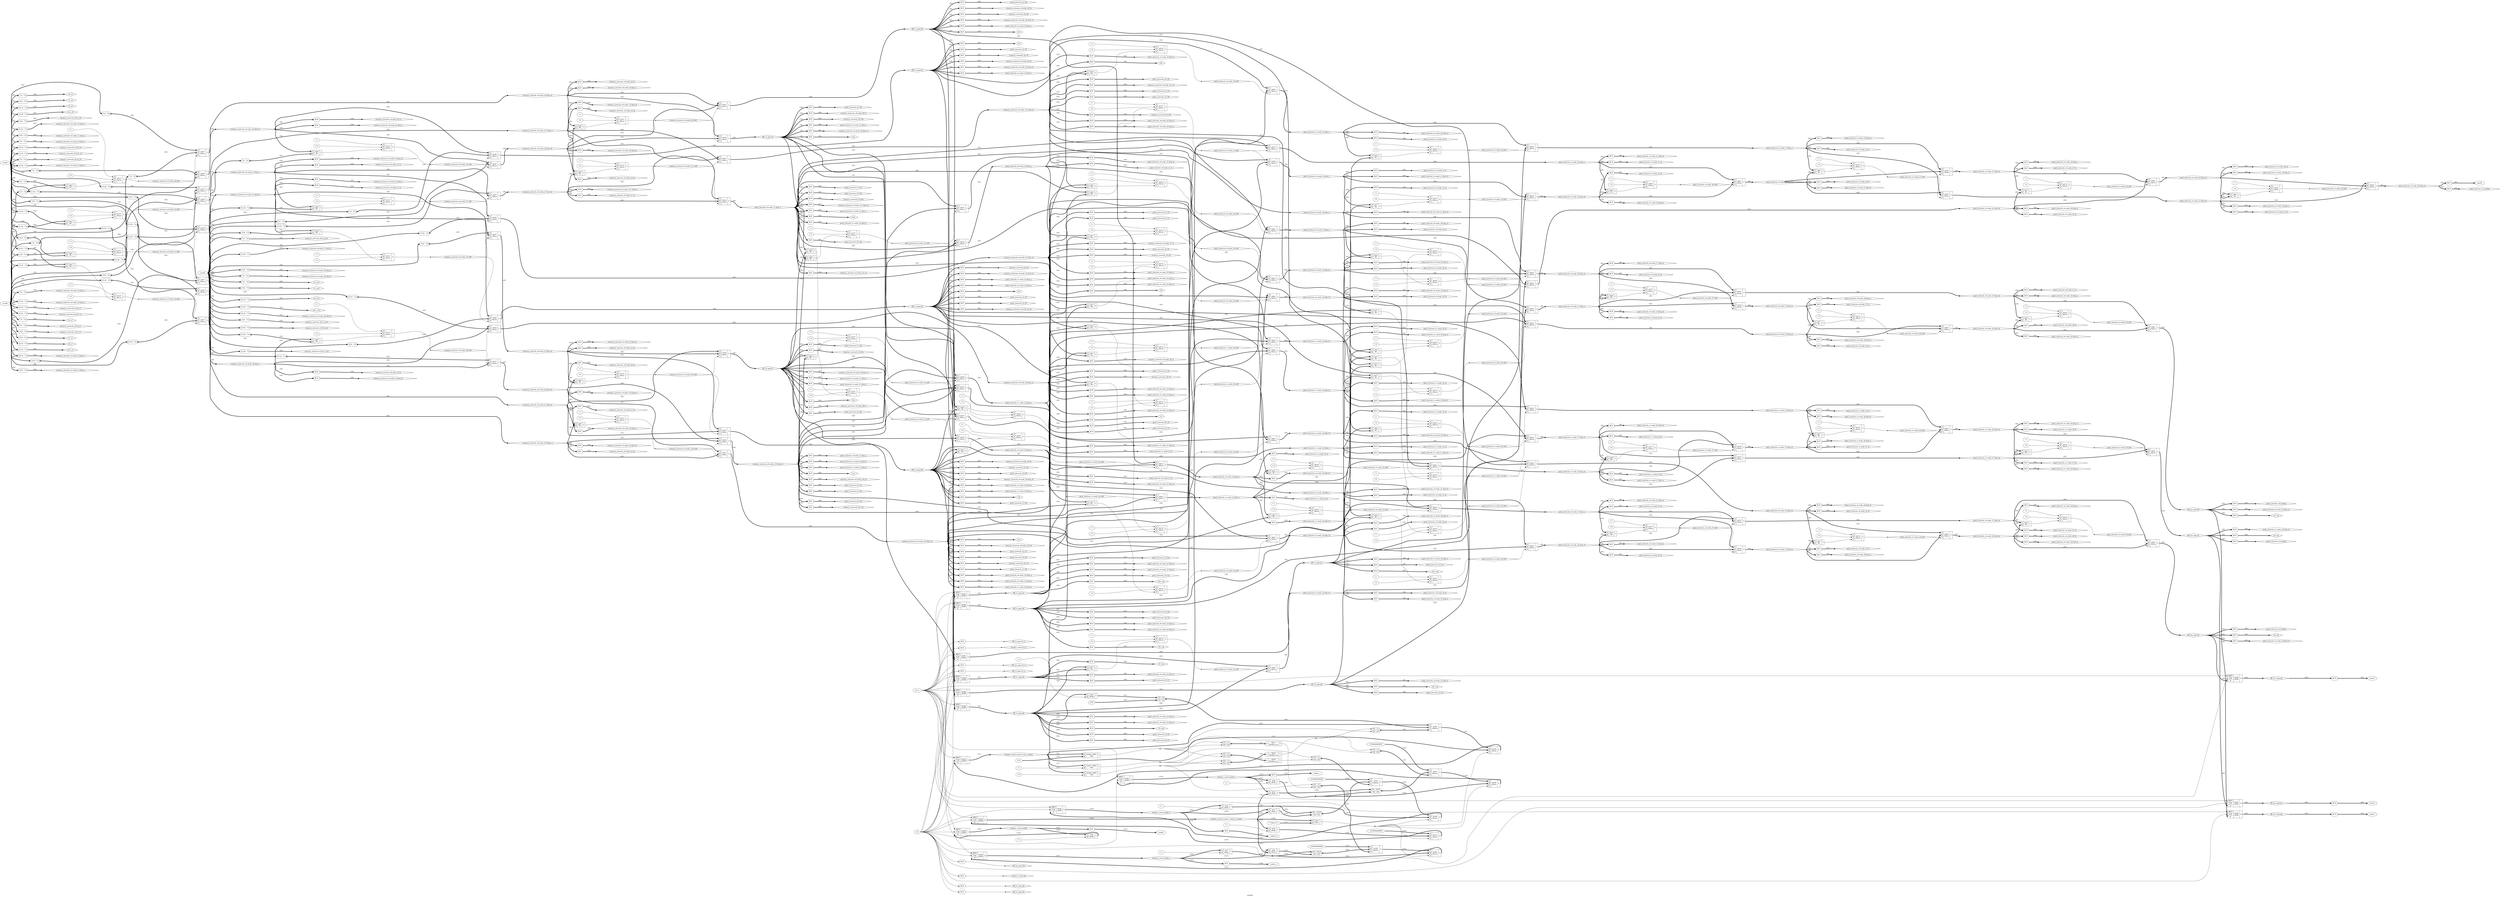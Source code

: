 digraph "median" {
label="median";
rankdir="LR";
remincross=true;
n2 [ shape=diamond, label="x2_y1", color="black", fontcolor="black" ];
n3 [ shape=diamond, label="x2_y0", color="black", fontcolor="black" ];
n4 [ shape=diamond, label="x2_ym1", color="black", fontcolor="black" ];
n5 [ shape=diamond, label="x1_y1", color="black", fontcolor="black" ];
n6 [ shape=diamond, label="x1_y0", color="black", fontcolor="black" ];
n7 [ shape=diamond, label="x1_ym1", color="black", fontcolor="black" ];
n8 [ shape=diamond, label="x0_y1", color="black", fontcolor="black" ];
n9 [ shape=diamond, label="x0_y0", color="black", fontcolor="black" ];
n10 [ shape=diamond, label="x0_ym1", color="black", fontcolor="black" ];
n11 [ shape=diamond, label="xm1_y1", color="black", fontcolor="black" ];
n12 [ shape=diamond, label="xm1_y0", color="black", fontcolor="black" ];
n13 [ shape=diamond, label="xm1_ym1", color="black", fontcolor="black" ];
n14 [ shape=diamond, label="c3l", color="black", fontcolor="black" ];
n15 [ shape=diamond, label="c3h", color="black", fontcolor="black" ];
n16 [ shape=diamond, label="c3m", color="black", fontcolor="black" ];
n17 [ shape=diamond, label="c2l", color="black", fontcolor="black" ];
n18 [ shape=diamond, label="c2h", color="black", fontcolor="black" ];
n19 [ shape=diamond, label="c2m", color="black", fontcolor="black" ];
n20 [ shape=diamond, label="c1l", color="black", fontcolor="black" ];
n21 [ shape=diamond, label="c1h", color="black", fontcolor="black" ];
n22 [ shape=diamond, label="c1m", color="black", fontcolor="black" ];
n23 [ shape=diamond, label="c0h", color="black", fontcolor="black" ];
n24 [ shape=diamond, label="c0m", color="black", fontcolor="black" ];
n25 [ shape=diamond, label="c0l", color="black", fontcolor="black" ];
n26 [ shape=diamond, label="pixel_network_u0.c2m", color="black", fontcolor="black" ];
n27 [ shape=diamond, label="pixel_network_u0.c2h", color="black", fontcolor="black" ];
n28 [ shape=octagon, label="clk", color="black", fontcolor="black" ];
n29 [ shape=octagon, label="rst_n", color="black", fontcolor="black" ];
n30 [ shape=diamond, label="pixel_network_u3.c3l", color="black", fontcolor="black" ];
n31 [ shape=diamond, label="dff_out_pipe.q1", color="black", fontcolor="black" ];
n32 [ shape=octagon, label="word0", color="black", fontcolor="black" ];
n33 [ shape=octagon, label="word1", color="black", fontcolor="black" ];
n34 [ shape=octagon, label="word2", color="black", fontcolor="black" ];
n35 [ shape=octagon, label="pixel1", color="black", fontcolor="black" ];
n36 [ shape=octagon, label="pixel2", color="black", fontcolor="black" ];
n37 [ shape=octagon, label="pixel3", color="black", fontcolor="black" ];
n38 [ shape=octagon, label="pixel4", color="black", fontcolor="black" ];
n39 [ shape=octagon, label="raddr_a", color="black", fontcolor="black" ];
n40 [ shape=octagon, label="raddr_b", color="black", fontcolor="black" ];
n41 [ shape=octagon, label="raddr_c", color="black", fontcolor="black" ];
n42 [ shape=octagon, label="waddr", color="black", fontcolor="black" ];
n43 [ shape=diamond, label="c3l_reg", color="black", fontcolor="black" ];
n44 [ shape=diamond, label="c3h_reg", color="black", fontcolor="black" ];
n45 [ shape=diamond, label="c3m_reg", color="black", fontcolor="black" ];
n46 [ shape=diamond, label="c2l_reg", color="black", fontcolor="black" ];
n47 [ shape=diamond, label="c2h_reg", color="black", fontcolor="black" ];
n48 [ shape=diamond, label="c2m_reg", color="black", fontcolor="black" ];
n49 [ shape=diamond, label="p1_sig", color="black", fontcolor="black" ];
n50 [ shape=diamond, label="p2_sig", color="black", fontcolor="black" ];
n51 [ shape=diamond, label="p3_sig", color="black", fontcolor="black" ];
n52 [ shape=diamond, label="common_network_u0.node_u11_lo", color="black", fontcolor="black" ];
n53 [ shape=diamond, label="common_network_u0.node_u10_lo", color="black", fontcolor="black" ];
n54 [ shape=diamond, label="common_network_u0.node_u10_hi", color="black", fontcolor="black" ];
n55 [ shape=diamond, label="pixel_network_u1.c3l", color="black", fontcolor="black" ];
n56 [ shape=diamond, label="common_network_u0.node_u11_hi", color="black", fontcolor="black" ];
n57 [ shape=diamond, label="dff_c2_pipe.q1", color="black", fontcolor="black" ];
n58 [ shape=diamond, label="common_network_u0.node_u9_lo", color="black", fontcolor="black" ];
n59 [ shape=diamond, label="pixel_network_u1.node_u1_lo", color="black", fontcolor="black" ];
n60 [ shape=diamond, label="common_network_u0.node_u2.data_a", color="black", fontcolor="black" ];
n61 [ shape=diamond, label="pixel_network_u2.node_u8_hi", color="black", fontcolor="black" ];
n62 [ shape=diamond, label="common_network_u0.node_u3_lo", color="black", fontcolor="black" ];
n63 [ shape=diamond, label="pixel_network_u1.c1h", color="black", fontcolor="black" ];
n64 [ shape=diamond, label="pixel_network_u2.node_u3_lo", color="black", fontcolor="black" ];
n65 [ shape=diamond, label="pixel_network_u1.c1l", color="black", fontcolor="black" ];
n66 [ shape=diamond, label="pixel_network_u2.c3l", color="black", fontcolor="black" ];
n67 [ shape=diamond, label="pixel_network_u2.node_u2_hi", color="black", fontcolor="black" ];
n68 [ shape=diamond, label="pixel_network_u2.node_u1_lo", color="black", fontcolor="black" ];
n70 [ shape=diamond, label="pixel_network_u2.node_u0_lo", color="black", fontcolor="black" ];
n71 [ shape=diamond, label="common_network_u0.node_u0.sel0", color="black", fontcolor="black" ];
n72 [ shape=diamond, label="pixel_network_u2.c1m", color="black", fontcolor="black" ];
n73 [ shape=diamond, label="common_network_u0.node_u0.data_lo", color="black", fontcolor="black" ];
n74 [ shape=diamond, label="pixel_network_u2.node_u1_hi", color="black", fontcolor="black" ];
n75 [ shape=diamond, label="common_network_u0.node_u6.data_a", color="black", fontcolor="black" ];
n76 [ shape=diamond, label="dff_out_pipe.clk", color="black", fontcolor="black" ];
n77 [ shape=diamond, label="common_network_u0.node_u0.data_hi", color="black", fontcolor="black" ];
n78 [ shape=diamond, label="pixel_network_u2.c1h", color="black", fontcolor="black" ];
n79 [ shape=diamond, label="pixel_network_u1.node_u2_hi", color="black", fontcolor="black" ];
n80 [ shape=diamond, label="pixel_network_u1.c1m", color="black", fontcolor="black" ];
n81 [ shape=diamond, label="common_network_u0.node_u3_hi", color="black", fontcolor="black" ];
n82 [ shape=diamond, label="pixel_network_u3.c3h", color="black", fontcolor="black" ];
n83 [ shape=diamond, label="dff_c2_pipe.q2", color="black", fontcolor="black" ];
n84 [ shape=diamond, label="pixel_network_u3.c2h", color="black", fontcolor="black" ];
n85 [ shape=diamond, label="common_network_u0.x1_y0", color="black", fontcolor="black" ];
n86 [ shape=diamond, label="pixel_network_u3.c2m", color="black", fontcolor="black" ];
n87 [ shape=diamond, label="common_network_u0.node_u1.data_a", color="black", fontcolor="black" ];
n88 [ shape=diamond, label="pixel_network_u3.node_u0_lo", color="black", fontcolor="black" ];
n89 [ shape=diamond, label="common_network_u0.node_u6.data_lo", color="black", fontcolor="black" ];
n90 [ shape=diamond, label="pixel_network_u3.c1h", color="black", fontcolor="black" ];
n91 [ shape=diamond, label="common_network_u0.node_u10.data_a", color="black", fontcolor="black" ];
n92 [ shape=diamond, label="common_network_u0.node_u2.data_b", color="black", fontcolor="black" ];
n93 [ shape=diamond, label="pixel_network_u3.node_u2_hi", color="black", fontcolor="black" ];
n94 [ shape=diamond, label="common_network_u0.node_u0.data_a", color="black", fontcolor="black" ];
n95 [ shape=diamond, label="common_network_u0.node_u6.data_hi", color="black", fontcolor="black" ];
n96 [ shape=diamond, label="common_network_u0.node_u2.data_hi", color="black", fontcolor="black" ];
n97 [ shape=diamond, label="pixel_network_u3.c1l", color="black", fontcolor="black" ];
n98 [ shape=diamond, label="common_network_u0.node_u3.data_a", color="black", fontcolor="black" ];
n99 [ shape=diamond, label="dff_out_pipe.q2", color="black", fontcolor="black" ];
n100 [ shape=diamond, label="common_network_u0.node_u1.data_b", color="black", fontcolor="black" ];
n101 [ shape=diamond, label="pixel_network_u3.c1m", color="black", fontcolor="black" ];
n102 [ shape=diamond, label="pixel_network_u2.c2m", color="black", fontcolor="black" ];
n103 [ shape=diamond, label="dff_out_pipe.rst_n", color="black", fontcolor="black" ];
n104 [ shape=diamond, label="pixel_network_u0.c3l", color="black", fontcolor="black" ];
n105 [ shape=diamond, label="pixel_network_u2.node_u5_hi", color="black", fontcolor="black" ];
n106 [ shape=diamond, label="pixel_network_u2.median", color="black", fontcolor="black" ];
n107 [ shape=diamond, label="common_network_u0.node_u10.data_b", color="black", fontcolor="black" ];
n108 [ shape=diamond, label="pixel_network_u2.node_u6_lo", color="black", fontcolor="black" ];
n109 [ shape=diamond, label="pixel_network_u2.c1l", color="black", fontcolor="black" ];
n110 [ shape=diamond, label="pixel_network_u2.node_u7_lo", color="black", fontcolor="black" ];
n111 [ shape=diamond, label="pixel_network_u2.node_u7_hi", color="black", fontcolor="black" ];
n113 [ shape=diamond, label="common_network_u0.node_u2.data_lo", color="black", fontcolor="black" ];
n114 [ shape=diamond, label="dff_out_pipe.q0", color="black", fontcolor="black" ];
n115 [ shape=diamond, label="pixel_network_u2.node_u4_hi", color="black", fontcolor="black" ];
n116 [ shape=diamond, label="dff_out_pipe.d0", color="black", fontcolor="black" ];
n117 [ shape=diamond, label="pixel_network_u3.c3m", color="black", fontcolor="black" ];
n118 [ shape=diamond, label="common_network_u0.node_u2.sel0", color="black", fontcolor="black" ];
n119 [ shape=diamond, label="common_network_u0.node_u1.sel0", color="black", fontcolor="black" ];
n120 [ shape=diamond, label="common_network_u0.node_u1.data_lo", color="black", fontcolor="black" ];
n121 [ shape=diamond, label="common_network_u0.node_u6.data_b", color="black", fontcolor="black" ];
n122 [ shape=diamond, label="pixel_network_u2.c3h", color="black", fontcolor="black" ];
n123 [ shape=diamond, label="pixel_network_u1.median", color="black", fontcolor="black" ];
n124 [ shape=diamond, label="pixel_network_u1.node_u4_hi", color="black", fontcolor="black" ];
n125 [ shape=diamond, label="pixel_network_u1.node_u6_lo", color="black", fontcolor="black" ];
n126 [ shape=diamond, label="common_network_u0.node_u1.data_hi", color="black", fontcolor="black" ];
n127 [ shape=diamond, label="pixel_network_u1.node_u7_lo", color="black", fontcolor="black" ];
n128 [ shape=diamond, label="common_network_u0.node_u0.data_b", color="black", fontcolor="black" ];
n129 [ shape=diamond, label="pixel_network_u1.node_u7_hi", color="black", fontcolor="black" ];
n130 [ shape=diamond, label="pixel_network_u1.node_u3_lo", color="black", fontcolor="black" ];
n131 [ shape=diamond, label="pixel_network_u1.node_u8_hi", color="black", fontcolor="black" ];
n132 [ shape=diamond, label="pixel_network_u1.node_u5_hi", color="black", fontcolor="black" ];
n133 [ shape=diamond, label="pixel_network_u3.node_u3_lo", color="black", fontcolor="black" ];
n134 [ shape=diamond, label="pixel_network_u1.node_u1_hi", color="black", fontcolor="black" ];
n135 [ shape=diamond, label="dff_out_pipe.d1", color="black", fontcolor="black" ];
n136 [ shape=diamond, label="common_network_u0.x1_ym1", color="black", fontcolor="black" ];
n137 [ shape=diamond, label="pixel_network_u0.node_u6_lo", color="black", fontcolor="black" ];
n138 [ shape=diamond, label="pixel_network_u0.node_u7_lo", color="black", fontcolor="black" ];
n139 [ shape=diamond, label="pixel_network_u0.median", color="black", fontcolor="black" ];
n140 [ shape=diamond, label="pixel_network_u1.c2m", color="black", fontcolor="black" ];
n141 [ shape=diamond, label="pixel_network_u2.c3m", color="black", fontcolor="black" ];
n142 [ shape=diamond, label="pixel_network_u3.c2l", color="black", fontcolor="black" ];
n143 [ shape=diamond, label="pixel_network_u3.median", color="black", fontcolor="black" ];
n144 [ shape=diamond, label="pixel_network_u0.node_u8_hi", color="black", fontcolor="black" ];
n146 [ shape=diamond, label="pixel_network_u0.node_u5_hi", color="black", fontcolor="black" ];
n147 [ shape=diamond, label="pixel_network_u3.node_u8_hi", color="black", fontcolor="black" ];
n148 [ shape=diamond, label="pixel_network_u0.node_u7_hi", color="black", fontcolor="black" ];
n149 [ shape=diamond, label="pixel_network_u0.node_u4_hi", color="black", fontcolor="black" ];
n150 [ shape=diamond, label="pixel_network_u1.node_u0_lo", color="black", fontcolor="black" ];
n151 [ shape=diamond, label="pixel_network_u0.node_u3_lo", color="black", fontcolor="black" ];
n152 [ shape=diamond, label="pixel_network_u1.c3h", color="black", fontcolor="black" ];
n153 [ shape=diamond, label="pixel_network_u0.node_u1_hi", color="black", fontcolor="black" ];
n154 [ shape=diamond, label="pixel_network_u0.node_u1_lo", color="black", fontcolor="black" ];
n155 [ shape=diamond, label="pixel_network_u0.node_u0_lo", color="black", fontcolor="black" ];
n156 [ shape=diamond, label="pixel_network_u0.c1m", color="black", fontcolor="black" ];
n157 [ shape=diamond, label="pixel_network_u0.node_u2_hi", color="black", fontcolor="black" ];
n158 [ shape=diamond, label="pixel_network_u3.node_u7_lo", color="black", fontcolor="black" ];
n159 [ shape=diamond, label="pixel_network_u2.c2l", color="black", fontcolor="black" ];
n160 [ shape=diamond, label="pixel_network_u0.c1h", color="black", fontcolor="black" ];
n161 [ shape=diamond, label="pixel_network_u3.node_u7_hi", color="black", fontcolor="black" ];
n162 [ shape=diamond, label="pixel_network_u0.c1l", color="black", fontcolor="black" ];
n163 [ shape=diamond, label="pixel_network_u3.node_u6_lo", color="black", fontcolor="black" ];
n164 [ shape=diamond, label="pixel_network_u1.c3m", color="black", fontcolor="black" ];
n165 [ shape=diamond, label="dff_out_pipe.d2", color="black", fontcolor="black" ];
n166 [ shape=diamond, label="pixel_network_u3.node_u5_hi", color="black", fontcolor="black" ];
n167 [ shape=diamond, label="pixel_network_u3.node_u4_hi", color="black", fontcolor="black" ];
n168 [ shape=diamond, label="common_network_u0.node_u8_lo", color="black", fontcolor="black" ];
n169 [ shape=diamond, label="common_network_u0.node_u8_hi", color="black", fontcolor="black" ];
n170 [ shape=diamond, label="common_network_u0.node_u9_hi", color="black", fontcolor="black" ];
n171 [ shape=diamond, label="common_network_u0.node_u6_hi", color="black", fontcolor="black" ];
n172 [ shape=diamond, label="common_network_u0.node_u7_lo", color="black", fontcolor="black" ];
n173 [ shape=diamond, label="common_network_u0.node_u7_hi", color="black", fontcolor="black" ];
n174 [ shape=diamond, label="dff_c3_pipe.clk", color="black", fontcolor="black" ];
n175 [ shape=diamond, label="common_network_u0.node_u6_lo", color="black", fontcolor="black" ];
n176 [ shape=diamond, label="common_network_u0.node_u5_lo", color="black", fontcolor="black" ];
n177 [ shape=diamond, label="common_network_u0.x0_y1", color="black", fontcolor="black" ];
n178 [ shape=diamond, label="common_network_u0.node_u5_hi", color="black", fontcolor="black" ];
n179 [ shape=diamond, label="dff_c2_pipe.clk", color="black", fontcolor="black" ];
n180 [ shape=diamond, label="common_network_u0.x0_y0", color="black", fontcolor="black" ];
n181 [ shape=diamond, label="dff_c3_pipe.rst_n", color="black", fontcolor="black" ];
n182 [ shape=diamond, label="common_network_u0.x0_ym1", color="black", fontcolor="black" ];
n183 [ shape=diamond, label="pixel_network_u1.c2l", color="black", fontcolor="black" ];
n184 [ shape=diamond, label="common_network_u0.xm1_y1", color="black", fontcolor="black" ];
n185 [ shape=diamond, label="dff_c3_pipe.d0", color="black", fontcolor="black" ];
n186 [ shape=diamond, label="common_network_u0.xm1_y0", color="black", fontcolor="black" ];
n187 [ shape=diamond, label="dff_c2_pipe.rst_n", color="black", fontcolor="black" ];
n188 [ shape=diamond, label="common_network_u0.xm1_ym1", color="black", fontcolor="black" ];
n189 [ shape=diamond, label="dff_c3_pipe.d1", color="black", fontcolor="black" ];
n190 [ shape=diamond, label="common_network_u0.c3l", color="black", fontcolor="black" ];
n191 [ shape=diamond, label="pixel_network_u0.c3h", color="black", fontcolor="black" ];
n192 [ shape=diamond, label="common_network_u0.c3h", color="black", fontcolor="black" ];
n193 [ shape=diamond, label="dff_c3_pipe.d2", color="black", fontcolor="black" ];
n194 [ shape=diamond, label="common_network_u0.c3m", color="black", fontcolor="black" ];
n195 [ shape=diamond, label="dff_c2_pipe.d0", color="black", fontcolor="black" ];
n196 [ shape=diamond, label="common_network_u0.c2m", color="black", fontcolor="black" ];
n197 [ shape=diamond, label="dff_c3_pipe.q0", color="black", fontcolor="black" ];
n198 [ shape=diamond, label="common_network_u0.c2l", color="black", fontcolor="black" ];
n199 [ shape=diamond, label="common_network_u0.c2h", color="black", fontcolor="black" ];
n200 [ shape=diamond, label="pixel_network_u2.c2h", color="black", fontcolor="black" ];
n201 [ shape=diamond, label="common_network_u0.c1l", color="black", fontcolor="black" ];
n202 [ shape=diamond, label="dff_c3_pipe.q1", color="black", fontcolor="black" ];
n203 [ shape=diamond, label="dff_c2_pipe.d1", color="black", fontcolor="black" ];
n204 [ shape=diamond, label="dff_c3_pipe.q2", color="black", fontcolor="black" ];
n205 [ shape=diamond, label="common_network_u0.c1h", color="black", fontcolor="black" ];
n206 [ shape=diamond, label="window_contol.clk", color="black", fontcolor="black" ];
n207 [ shape=diamond, label="common_network_u0.x2_y1", color="black", fontcolor="black" ];
n208 [ shape=diamond, label="window_contol.rst_n", color="black", fontcolor="black" ];
n210 [ shape=diamond, label="window_contol.raddr_a", color="black", fontcolor="black" ];
n211 [ shape=diamond, label="common_network_u0.x2_y0", color="black", fontcolor="black" ];
n212 [ shape=diamond, label="window_contol.raddr_b", color="black", fontcolor="black" ];
n213 [ shape=diamond, label="window_contol.raddr_c", color="black", fontcolor="black" ];
n214 [ shape=diamond, label="common_network_u0.x2_ym1", color="black", fontcolor="black" ];
n215 [ shape=diamond, label="window_contol.waddr", color="black", fontcolor="black" ];
n216 [ shape=diamond, label="pixel_network_u0.c3m", color="black", fontcolor="black" ];
n217 [ shape=diamond, label="window_contol.window_line_counter", color="black", fontcolor="black" ];
n218 [ shape=diamond, label="common_network_u0.x1_y1", color="black", fontcolor="black" ];
n219 [ shape=diamond, label="window_contol.window_column_counter", color="black", fontcolor="black" ];
n220 [ shape=diamond, label="dff_c2_pipe.d2", color="black", fontcolor="black" ];
n227 [ shape=diamond, label="common_network_u0.c1m", color="black", fontcolor="black" ];
n228 [ shape=diamond, label="pixel_network_u1.c2h", color="black", fontcolor="black" ];
n229 [ shape=diamond, label="common_network_u0.c0h", color="black", fontcolor="black" ];
n230 [ shape=diamond, label="dff_c2_pipe.q0", color="black", fontcolor="black" ];
n231 [ shape=diamond, label="common_network_u0.c0m", color="black", fontcolor="black" ];
n232 [ shape=diamond, label="pixel_network_u0.c2l", color="black", fontcolor="black" ];
n233 [ shape=diamond, label="common_network_u0.c0l", color="black", fontcolor="black" ];
n234 [ shape=diamond, label="common_network_u0.node_u0_hi", color="black", fontcolor="black" ];
n235 [ shape=diamond, label="common_network_u0.node_u0_lo", color="black", fontcolor="black" ];
n236 [ shape=diamond, label="common_network_u0.node_u1_hi", color="black", fontcolor="black" ];
n237 [ shape=diamond, label="common_network_u0.node_u1_lo", color="black", fontcolor="black" ];
n238 [ shape=diamond, label="common_network_u0.node_u2_hi", color="black", fontcolor="black" ];
n239 [ shape=diamond, label="common_network_u0.node_u2_lo", color="black", fontcolor="black" ];
n240 [ shape=diamond, label="common_network_u0.node_u4_hi", color="black", fontcolor="black" ];
n241 [ shape=diamond, label="common_network_u0.node_u4_lo", color="black", fontcolor="black" ];
n260 [ shape=diamond, label="pixel_network_u3.node_u1_hi", color="black", fontcolor="black" ];
n261 [ shape=diamond, label="pixel_network_u3.node_u1_lo", color="black", fontcolor="black" ];
n262 [ shape=diamond, label="common_network_u0.node_u6.sel0", color="black", fontcolor="black" ];
n264 [ shape=diamond, label="common_network_u0.node_u7.data_a", color="black", fontcolor="black" ];
n265 [ shape=diamond, label="common_network_u0.node_u10.data_hi", color="black", fontcolor="black" ];
n266 [ shape=diamond, label="common_network_u0.node_u3.data_b", color="black", fontcolor="black" ];
n267 [ shape=diamond, label="common_network_u0.node_u10.data_lo", color="black", fontcolor="black" ];
n268 [ shape=diamond, label="common_network_u0.node_u10.sel0", color="black", fontcolor="black" ];
n270 [ shape=diamond, label="common_network_u0.node_u11.data_a", color="black", fontcolor="black" ];
n271 [ shape=diamond, label="common_network_u0.node_u3.data_hi", color="black", fontcolor="black" ];
n272 [ shape=diamond, label="common_network_u0.node_u7.data_b", color="black", fontcolor="black" ];
n273 [ shape=diamond, label="common_network_u0.node_u3.data_lo", color="black", fontcolor="black" ];
n274 [ shape=diamond, label="common_network_u0.node_u3.sel0", color="black", fontcolor="black" ];
n276 [ shape=diamond, label="pixel_network_u0.node_u1.data_a", color="black", fontcolor="black" ];
n277 [ shape=diamond, label="common_network_u0.node_u7.data_hi", color="black", fontcolor="black" ];
n278 [ shape=diamond, label="common_network_u0.node_u11.data_b", color="black", fontcolor="black" ];
n279 [ shape=diamond, label="common_network_u0.node_u7.data_lo", color="black", fontcolor="black" ];
n280 [ shape=diamond, label="common_network_u0.node_u7.sel0", color="black", fontcolor="black" ];
n282 [ shape=diamond, label="pixel_network_u0.node_u4.data_a", color="black", fontcolor="black" ];
n283 [ shape=diamond, label="common_network_u0.node_u11.data_hi", color="black", fontcolor="black" ];
n284 [ shape=diamond, label="pixel_network_u0.node_u1.data_b", color="black", fontcolor="black" ];
n285 [ shape=diamond, label="common_network_u0.node_u11.data_lo", color="black", fontcolor="black" ];
n286 [ shape=diamond, label="common_network_u0.node_u11.sel0", color="black", fontcolor="black" ];
n288 [ shape=diamond, label="pixel_network_u0.node_u6.data_a", color="black", fontcolor="black" ];
n289 [ shape=diamond, label="pixel_network_u0.node_u1.data_hi", color="black", fontcolor="black" ];
n290 [ shape=diamond, label="pixel_network_u0.node_u4.data_b", color="black", fontcolor="black" ];
n291 [ shape=diamond, label="pixel_network_u0.node_u1.data_lo", color="black", fontcolor="black" ];
n292 [ shape=diamond, label="pixel_network_u0.node_u1.sel0", color="black", fontcolor="black" ];
n294 [ shape=diamond, label="pixel_network_u0.node_u0.data_a", color="black", fontcolor="black" ];
n295 [ shape=diamond, label="pixel_network_u0.node_u4.data_hi", color="black", fontcolor="black" ];
n296 [ shape=diamond, label="pixel_network_u0.node_u6.data_b", color="black", fontcolor="black" ];
n297 [ shape=diamond, label="pixel_network_u0.node_u4.sel0", color="black", fontcolor="black" ];
n299 [ shape=diamond, label="pixel_network_u0.node_u3.data_a", color="black", fontcolor="black" ];
n300 [ shape=diamond, label="pixel_network_u0.node_u0.data_b", color="black", fontcolor="black" ];
n301 [ shape=diamond, label="pixel_network_u0.node_u6.data_lo", color="black", fontcolor="black" ];
n302 [ shape=diamond, label="pixel_network_u0.node_u6.sel0", color="black", fontcolor="black" ];
n304 [ shape=diamond, label="pixel_network_u0.node_u7.data_a", color="black", fontcolor="black" ];
n305 [ shape=diamond, label="pixel_network_u0.node_u3.data_b", color="black", fontcolor="black" ];
n306 [ shape=diamond, label="pixel_network_u0.node_u0.data_lo", color="black", fontcolor="black" ];
n307 [ shape=diamond, label="pixel_network_u0.node_u0.sel0", color="black", fontcolor="black" ];
n309 [ shape=diamond, label="pixel_network_u3.node_u1.data_a", color="black", fontcolor="black" ];
n310 [ shape=diamond, label="pixel_network_u0.node_u7.data_b", color="black", fontcolor="black" ];
n311 [ shape=diamond, label="pixel_network_u0.node_u3.data_lo", color="black", fontcolor="black" ];
n312 [ shape=diamond, label="pixel_network_u0.node_u3.sel0", color="black", fontcolor="black" ];
n314 [ shape=diamond, label="pixel_network_u3.node_u4.data_a", color="black", fontcolor="black" ];
n315 [ shape=diamond, label="pixel_network_u0.node_u7.data_hi", color="black", fontcolor="black" ];
n316 [ shape=diamond, label="pixel_network_u3.node_u1.data_b", color="black", fontcolor="black" ];
n317 [ shape=diamond, label="pixel_network_u0.node_u7.data_lo", color="black", fontcolor="black" ];
n318 [ shape=diamond, label="pixel_network_u0.node_u7.sel0", color="black", fontcolor="black" ];
n320 [ shape=diamond, label="pixel_network_u3.node_u6.data_a", color="black", fontcolor="black" ];
n321 [ shape=diamond, label="pixel_network_u3.node_u1.data_hi", color="black", fontcolor="black" ];
n322 [ shape=diamond, label="pixel_network_u3.node_u4.data_b", color="black", fontcolor="black" ];
n323 [ shape=diamond, label="pixel_network_u3.node_u1.data_lo", color="black", fontcolor="black" ];
n324 [ shape=diamond, label="pixel_network_u3.node_u1.sel0", color="black", fontcolor="black" ];
n326 [ shape=diamond, label="pixel_network_u3.node_u0.data_a", color="black", fontcolor="black" ];
n327 [ shape=diamond, label="pixel_network_u3.node_u4.data_hi", color="black", fontcolor="black" ];
n328 [ shape=diamond, label="pixel_network_u3.node_u6.data_b", color="black", fontcolor="black" ];
n329 [ shape=diamond, label="pixel_network_u3.node_u4.sel0", color="black", fontcolor="black" ];
n331 [ shape=diamond, label="pixel_network_u3.node_u3.data_a", color="black", fontcolor="black" ];
n332 [ shape=diamond, label="pixel_network_u3.node_u0.data_b", color="black", fontcolor="black" ];
n333 [ shape=diamond, label="pixel_network_u3.node_u6.data_lo", color="black", fontcolor="black" ];
n334 [ shape=diamond, label="pixel_network_u3.node_u6.sel0", color="black", fontcolor="black" ];
n336 [ shape=diamond, label="pixel_network_u3.node_u7.data_a", color="black", fontcolor="black" ];
n337 [ shape=diamond, label="pixel_network_u3.node_u3.data_b", color="black", fontcolor="black" ];
n338 [ shape=diamond, label="pixel_network_u3.node_u0.data_lo", color="black", fontcolor="black" ];
n339 [ shape=diamond, label="pixel_network_u3.node_u0.sel0", color="black", fontcolor="black" ];
n341 [ shape=diamond, label="pixel_network_u3.node_u2.data_a", color="black", fontcolor="black" ];
n342 [ shape=diamond, label="pixel_network_u3.node_u7.data_b", color="black", fontcolor="black" ];
n343 [ shape=diamond, label="pixel_network_u3.node_u3.data_lo", color="black", fontcolor="black" ];
n344 [ shape=diamond, label="pixel_network_u3.node_u3.sel0", color="black", fontcolor="black" ];
n346 [ shape=diamond, label="pixel_network_u3.node_u5.data_a", color="black", fontcolor="black" ];
n347 [ shape=diamond, label="pixel_network_u3.node_u7.data_hi", color="black", fontcolor="black" ];
n348 [ shape=diamond, label="pixel_network_u3.node_u2.data_b", color="black", fontcolor="black" ];
n349 [ shape=diamond, label="pixel_network_u3.node_u7.data_lo", color="black", fontcolor="black" ];
n350 [ shape=diamond, label="pixel_network_u3.node_u7.sel0", color="black", fontcolor="black" ];
n352 [ shape=diamond, label="pixel_network_u3.node_u8.data_a", color="black", fontcolor="black" ];
n353 [ shape=diamond, label="pixel_network_u3.node_u2.data_hi", color="black", fontcolor="black" ];
n354 [ shape=diamond, label="pixel_network_u3.node_u5.data_b", color="black", fontcolor="black" ];
n355 [ shape=diamond, label="pixel_network_u3.node_u2.sel0", color="black", fontcolor="black" ];
n357 [ shape=diamond, label="pixel_network_u3.node_u9.data_a", color="black", fontcolor="black" ];
n358 [ shape=diamond, label="pixel_network_u3.node_u5.data_hi", color="black", fontcolor="black" ];
n359 [ shape=diamond, label="pixel_network_u3.node_u8.data_b", color="black", fontcolor="black" ];
n360 [ shape=diamond, label="pixel_network_u3.node_u5.sel0", color="black", fontcolor="black" ];
n362 [ shape=diamond, label="pixel_network_u0.node_u2.data_a", color="black", fontcolor="black" ];
n363 [ shape=diamond, label="pixel_network_u3.node_u8.data_hi", color="black", fontcolor="black" ];
n364 [ shape=diamond, label="pixel_network_u3.node_u9.data_b", color="black", fontcolor="black" ];
n365 [ shape=diamond, label="pixel_network_u3.node_u8.sel0", color="black", fontcolor="black" ];
n367 [ shape=diamond, label="pixel_network_u0.node_u5.data_a", color="black", fontcolor="black" ];
n368 [ shape=diamond, label="pixel_network_u0.node_u2.data_b", color="black", fontcolor="black" ];
n369 [ shape=diamond, label="pixel_network_u3.node_u9.data_lo", color="black", fontcolor="black" ];
n370 [ shape=diamond, label="pixel_network_u3.node_u9.sel0", color="black", fontcolor="black" ];
n372 [ shape=diamond, label="pixel_network_u0.node_u8.data_a", color="black", fontcolor="black" ];
n373 [ shape=diamond, label="pixel_network_u0.node_u2.data_hi", color="black", fontcolor="black" ];
n374 [ shape=diamond, label="pixel_network_u0.node_u5.data_b", color="black", fontcolor="black" ];
n375 [ shape=diamond, label="pixel_network_u0.node_u2.sel0", color="black", fontcolor="black" ];
n377 [ shape=diamond, label="pixel_network_u0.node_u9.data_a", color="black", fontcolor="black" ];
n378 [ shape=diamond, label="pixel_network_u0.node_u5.data_hi", color="black", fontcolor="black" ];
n379 [ shape=diamond, label="pixel_network_u0.node_u8.data_b", color="black", fontcolor="black" ];
n380 [ shape=diamond, label="pixel_network_u0.node_u5.sel0", color="black", fontcolor="black" ];
n382 [ shape=diamond, label="common_network_u0.node_u5.data_a", color="black", fontcolor="black" ];
n383 [ shape=diamond, label="pixel_network_u0.node_u8.data_hi", color="black", fontcolor="black" ];
n384 [ shape=diamond, label="pixel_network_u0.node_u9.data_b", color="black", fontcolor="black" ];
n385 [ shape=diamond, label="pixel_network_u0.node_u8.sel0", color="black", fontcolor="black" ];
n387 [ shape=diamond, label="common_network_u0.node_u9.data_a", color="black", fontcolor="black" ];
n388 [ shape=diamond, label="common_network_u0.node_u5.data_b", color="black", fontcolor="black" ];
n389 [ shape=diamond, label="pixel_network_u0.node_u9.data_lo", color="black", fontcolor="black" ];
n390 [ shape=diamond, label="pixel_network_u0.node_u9.sel0", color="black", fontcolor="black" ];
n392 [ shape=diamond, label="common_network_u0.node_u4.data_a", color="black", fontcolor="black" ];
n393 [ shape=diamond, label="common_network_u0.node_u5.data_hi", color="black", fontcolor="black" ];
n394 [ shape=diamond, label="common_network_u0.node_u9.data_b", color="black", fontcolor="black" ];
n395 [ shape=diamond, label="common_network_u0.node_u5.data_lo", color="black", fontcolor="black" ];
n396 [ shape=diamond, label="common_network_u0.node_u5.sel0", color="black", fontcolor="black" ];
n398 [ shape=diamond, label="common_network_u0.node_u8.data_a", color="black", fontcolor="black" ];
n399 [ shape=diamond, label="common_network_u0.node_u9.data_hi", color="black", fontcolor="black" ];
n400 [ shape=diamond, label="common_network_u0.node_u4.data_b", color="black", fontcolor="black" ];
n401 [ shape=diamond, label="common_network_u0.node_u9.data_lo", color="black", fontcolor="black" ];
n402 [ shape=diamond, label="common_network_u0.node_u9.sel0", color="black", fontcolor="black" ];
n404 [ shape=diamond, label="pixel_network_u2.node_u1.data_a", color="black", fontcolor="black" ];
n405 [ shape=diamond, label="common_network_u0.node_u4.data_hi", color="black", fontcolor="black" ];
n406 [ shape=diamond, label="common_network_u0.node_u8.data_b", color="black", fontcolor="black" ];
n407 [ shape=diamond, label="common_network_u0.node_u4.data_lo", color="black", fontcolor="black" ];
n408 [ shape=diamond, label="common_network_u0.node_u4.sel0", color="black", fontcolor="black" ];
n410 [ shape=diamond, label="pixel_network_u2.node_u4.data_a", color="black", fontcolor="black" ];
n411 [ shape=diamond, label="common_network_u0.node_u8.data_hi", color="black", fontcolor="black" ];
n412 [ shape=diamond, label="pixel_network_u2.node_u1.data_b", color="black", fontcolor="black" ];
n413 [ shape=diamond, label="common_network_u0.node_u8.data_lo", color="black", fontcolor="black" ];
n414 [ shape=diamond, label="common_network_u0.node_u8.sel0", color="black", fontcolor="black" ];
n416 [ shape=diamond, label="pixel_network_u2.node_u6.data_a", color="black", fontcolor="black" ];
n417 [ shape=diamond, label="pixel_network_u2.node_u1.data_hi", color="black", fontcolor="black" ];
n418 [ shape=diamond, label="pixel_network_u2.node_u4.data_b", color="black", fontcolor="black" ];
n419 [ shape=diamond, label="pixel_network_u2.node_u1.data_lo", color="black", fontcolor="black" ];
n420 [ shape=diamond, label="pixel_network_u2.node_u1.sel0", color="black", fontcolor="black" ];
n422 [ shape=diamond, label="pixel_network_u2.node_u0.data_a", color="black", fontcolor="black" ];
n423 [ shape=diamond, label="pixel_network_u2.node_u4.data_hi", color="black", fontcolor="black" ];
n424 [ shape=diamond, label="pixel_network_u2.node_u6.data_b", color="black", fontcolor="black" ];
n425 [ shape=diamond, label="pixel_network_u2.node_u4.sel0", color="black", fontcolor="black" ];
n427 [ shape=diamond, label="pixel_network_u2.node_u3.data_a", color="black", fontcolor="black" ];
n428 [ shape=diamond, label="pixel_network_u2.node_u0.data_b", color="black", fontcolor="black" ];
n429 [ shape=diamond, label="pixel_network_u2.node_u6.data_lo", color="black", fontcolor="black" ];
n430 [ shape=diamond, label="pixel_network_u2.node_u6.sel0", color="black", fontcolor="black" ];
n432 [ shape=diamond, label="pixel_network_u2.node_u7.data_a", color="black", fontcolor="black" ];
n433 [ shape=diamond, label="pixel_network_u2.node_u3.data_b", color="black", fontcolor="black" ];
n434 [ shape=diamond, label="pixel_network_u2.node_u0.data_lo", color="black", fontcolor="black" ];
n435 [ shape=diamond, label="pixel_network_u2.node_u0.sel0", color="black", fontcolor="black" ];
n437 [ shape=diamond, label="pixel_network_u1.node_u0.data_a", color="black", fontcolor="black" ];
n438 [ shape=diamond, label="pixel_network_u2.node_u7.data_b", color="black", fontcolor="black" ];
n439 [ shape=diamond, label="pixel_network_u2.node_u3.data_lo", color="black", fontcolor="black" ];
n440 [ shape=diamond, label="pixel_network_u2.node_u3.sel0", color="black", fontcolor="black" ];
n442 [ shape=diamond, label="pixel_network_u1.node_u3.data_a", color="black", fontcolor="black" ];
n443 [ shape=diamond, label="pixel_network_u2.node_u7.data_hi", color="black", fontcolor="black" ];
n444 [ shape=diamond, label="pixel_network_u1.node_u0.data_b", color="black", fontcolor="black" ];
n445 [ shape=diamond, label="pixel_network_u2.node_u7.data_lo", color="black", fontcolor="black" ];
n446 [ shape=diamond, label="pixel_network_u2.node_u7.sel0", color="black", fontcolor="black" ];
n448 [ shape=diamond, label="pixel_network_u1.node_u1.data_a", color="black", fontcolor="black" ];
n449 [ shape=diamond, label="pixel_network_u1.node_u3.data_b", color="black", fontcolor="black" ];
n450 [ shape=diamond, label="pixel_network_u1.node_u0.data_lo", color="black", fontcolor="black" ];
n451 [ shape=diamond, label="pixel_network_u1.node_u0.sel0", color="black", fontcolor="black" ];
n453 [ shape=diamond, label="pixel_network_u1.node_u4.data_a", color="black", fontcolor="black" ];
n454 [ shape=diamond, label="pixel_network_u1.node_u1.data_b", color="black", fontcolor="black" ];
n455 [ shape=diamond, label="pixel_network_u1.node_u3.data_lo", color="black", fontcolor="black" ];
n456 [ shape=diamond, label="pixel_network_u1.node_u3.sel0", color="black", fontcolor="black" ];
n458 [ shape=diamond, label="pixel_network_u1.node_u6.data_a", color="black", fontcolor="black" ];
n459 [ shape=diamond, label="pixel_network_u1.node_u1.data_hi", color="black", fontcolor="black" ];
n460 [ shape=diamond, label="pixel_network_u1.node_u4.data_b", color="black", fontcolor="black" ];
n461 [ shape=diamond, label="pixel_network_u1.node_u1.data_lo", color="black", fontcolor="black" ];
n462 [ shape=diamond, label="pixel_network_u1.node_u1.sel0", color="black", fontcolor="black" ];
n464 [ shape=diamond, label="pixel_network_u1.node_u7.data_a", color="black", fontcolor="black" ];
n465 [ shape=diamond, label="pixel_network_u1.node_u4.data_hi", color="black", fontcolor="black" ];
n466 [ shape=diamond, label="pixel_network_u1.node_u6.data_b", color="black", fontcolor="black" ];
n467 [ shape=diamond, label="pixel_network_u1.node_u4.sel0", color="black", fontcolor="black" ];
n469 [ shape=diamond, label="pixel_network_u1.node_u2.data_a", color="black", fontcolor="black" ];
n470 [ shape=diamond, label="pixel_network_u1.node_u7.data_b", color="black", fontcolor="black" ];
n471 [ shape=diamond, label="pixel_network_u1.node_u6.data_lo", color="black", fontcolor="black" ];
n472 [ shape=diamond, label="pixel_network_u1.node_u6.sel0", color="black", fontcolor="black" ];
n474 [ shape=diamond, label="pixel_network_u1.node_u5.data_a", color="black", fontcolor="black" ];
n475 [ shape=diamond, label="pixel_network_u1.node_u7.data_hi", color="black", fontcolor="black" ];
n476 [ shape=diamond, label="pixel_network_u1.node_u2.data_b", color="black", fontcolor="black" ];
n477 [ shape=diamond, label="pixel_network_u1.node_u7.data_lo", color="black", fontcolor="black" ];
n478 [ shape=diamond, label="pixel_network_u1.node_u7.sel0", color="black", fontcolor="black" ];
n480 [ shape=diamond, label="pixel_network_u1.node_u8.data_a", color="black", fontcolor="black" ];
n481 [ shape=diamond, label="pixel_network_u1.node_u2.data_hi", color="black", fontcolor="black" ];
n482 [ shape=diamond, label="pixel_network_u1.node_u5.data_b", color="black", fontcolor="black" ];
n483 [ shape=diamond, label="pixel_network_u1.node_u2.sel0", color="black", fontcolor="black" ];
n485 [ shape=diamond, label="pixel_network_u1.node_u9.data_a", color="black", fontcolor="black" ];
n486 [ shape=diamond, label="pixel_network_u1.node_u5.data_hi", color="black", fontcolor="black" ];
n487 [ shape=diamond, label="pixel_network_u1.node_u8.data_b", color="black", fontcolor="black" ];
n488 [ shape=diamond, label="pixel_network_u1.node_u5.sel0", color="black", fontcolor="black" ];
n490 [ shape=diamond, label="pixel_network_u2.node_u2.data_a", color="black", fontcolor="black" ];
n491 [ shape=diamond, label="pixel_network_u1.node_u8.data_hi", color="black", fontcolor="black" ];
n492 [ shape=diamond, label="pixel_network_u1.node_u9.data_b", color="black", fontcolor="black" ];
n493 [ shape=diamond, label="pixel_network_u1.node_u8.sel0", color="black", fontcolor="black" ];
n495 [ shape=diamond, label="pixel_network_u2.node_u5.data_a", color="black", fontcolor="black" ];
n496 [ shape=diamond, label="pixel_network_u2.node_u2.data_b", color="black", fontcolor="black" ];
n497 [ shape=diamond, label="pixel_network_u1.node_u9.data_lo", color="black", fontcolor="black" ];
n498 [ shape=diamond, label="pixel_network_u1.node_u9.sel0", color="black", fontcolor="black" ];
n500 [ shape=diamond, label="pixel_network_u2.node_u8.data_a", color="black", fontcolor="black" ];
n501 [ shape=diamond, label="pixel_network_u2.node_u2.data_hi", color="black", fontcolor="black" ];
n502 [ shape=diamond, label="pixel_network_u2.node_u5.data_b", color="black", fontcolor="black" ];
n503 [ shape=diamond, label="pixel_network_u2.node_u2.sel0", color="black", fontcolor="black" ];
n505 [ shape=diamond, label="pixel_network_u2.node_u9.data_a", color="black", fontcolor="black" ];
n506 [ shape=diamond, label="pixel_network_u2.node_u5.data_hi", color="black", fontcolor="black" ];
n507 [ shape=diamond, label="pixel_network_u2.node_u8.data_b", color="black", fontcolor="black" ];
n508 [ shape=diamond, label="pixel_network_u2.node_u5.sel0", color="black", fontcolor="black" ];
n510 [ shape=diamond, label="pixel_network_u2.node_u8.data_hi", color="black", fontcolor="black" ];
n511 [ shape=diamond, label="pixel_network_u2.node_u9.data_b", color="black", fontcolor="black" ];
n512 [ shape=diamond, label="pixel_network_u2.node_u8.sel0", color="black", fontcolor="black" ];
n514 [ shape=diamond, label="pixel_network_u2.node_u9.data_lo", color="black", fontcolor="black" ];
n515 [ shape=diamond, label="pixel_network_u2.node_u9.sel0", color="black", fontcolor="black" ];
c521 [ shape=record, label="{{<p517> ARST|<p518> CLK|<p519> D}|$307\n$adff|{<p520> Q}}" ];
c522 [ shape=record, label="{{<p517> ARST|<p518> CLK|<p519> D}|$308\n$adff|{<p520> Q}}" ];
v0 [ label="10'0000000000" ];
c527 [ shape=record, label="{{<p523> A|<p524> B|<p525> S}|$201\n$pmux|{<p526> Y}}" ];
x1 [ shape=record, style=rounded, label="<s1> 9:0 - 19:10 |<s0> 9:0 - 9:0 " ];
x1:e -> c527:p524:w [arrowhead=odiamond, arrowtail=odiamond, dir=both, color="black", style="setlinewidth(3)", label="<20>"];
x2 [ shape=record, style=rounded, label="<s1> 0:0 - 1:1 |<s0> 0:0 - 0:0 " ];
x2:e -> c527:p525:w [arrowhead=odiamond, arrowtail=odiamond, dir=both, color="black", style="setlinewidth(3)", label="<2>"];
c528 [ shape=record, label="{{<p523> A|<p524> B|<p525> S}|$206\n$mux|{<p526> Y}}" ];
v3 [ label="10'0000000000" ];
c529 [ shape=record, label="{{<p523> A|<p524> B|<p525> S}|$213\n$mux|{<p526> Y}}" ];
c530 [ shape=record, label="{{<p523> A|<p524> B|<p525> S}|$164\n$mux|{<p526> Y}}" ];
x4 [ shape=record, style=rounded, label="<s0> 7:0 - 7:0 " ];
x4:e -> c530:p523:w [arrowhead=odiamond, arrowtail=odiamond, dir=both, color="black", style="setlinewidth(3)", label="<8>"];
x5 [ shape=record, style=rounded, label="<s0> 7:0 - 7:0 " ];
x5:e -> c530:p524:w [arrowhead=odiamond, arrowtail=odiamond, dir=both, color="black", style="setlinewidth(3)", label="<8>"];
v6 [ label="1'1" ];
v7 [ label="1'0" ];
c531 [ shape=record, label="{{<p523> A|<p524> B|<p525> S}|$157\n$mux|{<p526> Y}}" ];
c532 [ shape=record, label="{{<p523> A|<p524> B}|$28\n$lt|{<p526> Y}}" ];
x8 [ shape=record, style=rounded, label="<s0> 7:0 - 7:0 " ];
x8:e -> c532:p523:w [arrowhead=odiamond, arrowtail=odiamond, dir=both, color="black", style="setlinewidth(3)", label="<8>"];
x9 [ shape=record, style=rounded, label="<s0> 7:0 - 7:0 " ];
x9:e -> c532:p524:w [arrowhead=odiamond, arrowtail=odiamond, dir=both, color="black", style="setlinewidth(3)", label="<8>"];
c533 [ shape=record, label="{{<p523> A|<p524> B|<p525> S}|$239\n$mux|{<p526> Y}}" ];
v11 [ label="2'00" ];
c534 [ shape=record, label="{{<p523> A|<p524> B|<p525> S}|$242\n$pmux|{<p526> Y}}" ];
x10 [ shape=record, style=rounded, label="<s1> 1:0 - 3:2 |<s0> 1:0 - 1:0 " ];
x10:e -> c534:p524:w [arrowhead=odiamond, arrowtail=odiamond, dir=both, color="black", style="setlinewidth(3)", label="<4>"];
x12 [ shape=record, style=rounded, label="<s1> 0:0 - 1:1 |<s0> 0:0 - 0:0 " ];
x12:e -> c534:p525:w [arrowhead=odiamond, arrowtail=odiamond, dir=both, color="black", style="setlinewidth(3)", label="<2>"];
c535 [ shape=record, label="{{<p517> ARST|<p518> CLK|<p519> D}|$299\n$adff|{<p520> Q}}" ];
c536 [ shape=record, label="{{<p523> A|<p524> B}|$28\n$lt|{<p526> Y}}" ];
x13 [ shape=record, style=rounded, label="<s0> 23:16 - 7:0 " ];
x13:e -> c536:p523:w [arrowhead=odiamond, arrowtail=odiamond, dir=both, color="black", style="setlinewidth(3)", label="<8>"];
x14 [ shape=record, style=rounded, label="<s0> 23:16 - 7:0 " ];
x14:e -> c536:p524:w [arrowhead=odiamond, arrowtail=odiamond, dir=both, color="black", style="setlinewidth(3)", label="<8>"];
c537 [ shape=record, label="{{<p517> ARST|<p518> CLK|<p519> D}|$300\n$adff|{<p520> Q}}" ];
c538 [ shape=record, label="{{<p517> ARST|<p518> CLK|<p519> D}|$306\n$adff|{<p520> Q}}" ];
c539 [ shape=record, label="{{<p517> ARST|<p518> CLK|<p519> D}|$301\n$adff|{<p520> Q}}" ];
c540 [ shape=record, label="{{<p517> ARST|<p518> CLK|<p519> D}|$302\n$adff|{<p520> Q}}" ];
c541 [ shape=record, label="{{<p517> ARST|<p518> CLK|<p519> D}|$303\n$adff|{<p520> Q}}" ];
c542 [ shape=record, label="{{<p517> ARST|<p518> CLK|<p519> D}|$304\n$adff|{<p520> Q}}" ];
c543 [ shape=record, label="{{<p517> ARST|<p518> CLK|<p519> D}|$307\n$adff|{<p520> Q}}" ];
c544 [ shape=record, label="{{<p517> ARST|<p518> CLK|<p519> D}|$308\n$adff|{<p520> Q}}" ];
c545 [ shape=record, label="{{<p517> ARST|<p518> CLK|<p519> D}|$306\n$adff|{<p520> Q}}" ];
c546 [ shape=record, label="{{<p523> A|<p524> B|<p525> S}|$167\n$mux|{<p526> Y}}" ];
x15 [ shape=record, style=rounded, label="<s0> 7:0 - 7:0 " ];
x15:e -> c546:p523:w [arrowhead=odiamond, arrowtail=odiamond, dir=both, color="black", style="setlinewidth(3)", label="<8>"];
x16 [ shape=record, style=rounded, label="<s0> 7:0 - 7:0 " ];
x16:e -> c546:p524:w [arrowhead=odiamond, arrowtail=odiamond, dir=both, color="black", style="setlinewidth(3)", label="<8>"];
c547 [ shape=record, label="{{<p523> A|<p524> B|<p525> S}|$167\n$mux|{<p526> Y}}" ];
x17 [ shape=record, style=rounded, label="<s0> 15:8 - 7:0 " ];
x17:e -> c547:p523:w [arrowhead=odiamond, arrowtail=odiamond, dir=both, color="black", style="setlinewidth(3)", label="<8>"];
x18 [ shape=record, style=rounded, label="<s0> 15:8 - 7:0 " ];
x18:e -> c547:p524:w [arrowhead=odiamond, arrowtail=odiamond, dir=both, color="black", style="setlinewidth(3)", label="<8>"];
c548 [ shape=record, label="{{<p523> A|<p524> B|<p525> S}|$164\n$mux|{<p526> Y}}" ];
x19 [ shape=record, style=rounded, label="<s0> 15:8 - 7:0 " ];
x19:e -> c548:p523:w [arrowhead=odiamond, arrowtail=odiamond, dir=both, color="black", style="setlinewidth(3)", label="<8>"];
x20 [ shape=record, style=rounded, label="<s0> 15:8 - 7:0 " ];
x20:e -> c548:p524:w [arrowhead=odiamond, arrowtail=odiamond, dir=both, color="black", style="setlinewidth(3)", label="<8>"];
v21 [ label="1'1" ];
v22 [ label="1'0" ];
c549 [ shape=record, label="{{<p523> A|<p524> B|<p525> S}|$157\n$mux|{<p526> Y}}" ];
c550 [ shape=record, label="{{<p523> A|<p524> B}|$28\n$lt|{<p526> Y}}" ];
x23 [ shape=record, style=rounded, label="<s0> 15:8 - 7:0 " ];
x23:e -> c550:p523:w [arrowhead=odiamond, arrowtail=odiamond, dir=both, color="black", style="setlinewidth(3)", label="<8>"];
x24 [ shape=record, style=rounded, label="<s0> 15:8 - 7:0 " ];
x24:e -> c550:p524:w [arrowhead=odiamond, arrowtail=odiamond, dir=both, color="black", style="setlinewidth(3)", label="<8>"];
c551 [ shape=record, label="{{<p523> A|<p524> B|<p525> S}|$167\n$mux|{<p526> Y}}" ];
x25 [ shape=record, style=rounded, label="<s0> 23:16 - 7:0 " ];
x25:e -> c551:p523:w [arrowhead=odiamond, arrowtail=odiamond, dir=both, color="black", style="setlinewidth(3)", label="<8>"];
x26 [ shape=record, style=rounded, label="<s0> 23:16 - 7:0 " ];
x26:e -> c551:p524:w [arrowhead=odiamond, arrowtail=odiamond, dir=both, color="black", style="setlinewidth(3)", label="<8>"];
c552 [ shape=record, label="{{<p523> A|<p524> B|<p525> S}|$164\n$mux|{<p526> Y}}" ];
x27 [ shape=record, style=rounded, label="<s0> 23:16 - 7:0 " ];
x27:e -> c552:p523:w [arrowhead=odiamond, arrowtail=odiamond, dir=both, color="black", style="setlinewidth(3)", label="<8>"];
x28 [ shape=record, style=rounded, label="<s0> 23:16 - 7:0 " ];
x28:e -> c552:p524:w [arrowhead=odiamond, arrowtail=odiamond, dir=both, color="black", style="setlinewidth(3)", label="<8>"];
v29 [ label="1'1" ];
v30 [ label="1'0" ];
c553 [ shape=record, label="{{<p523> A|<p524> B|<p525> S}|$157\n$mux|{<p526> Y}}" ];
c554 [ shape=record, label="{{<p517> ARST|<p518> CLK|<p519> D}|$306\n$adff|{<p520> Q}}" ];
c555 [ shape=record, label="{{<p517> ARST|<p518> CLK|<p519> D}|$307\n$adff|{<p520> Q}}" ];
c556 [ shape=record, label="{{<p517> ARST|<p518> CLK|<p519> D}|$308\n$adff|{<p520> Q}}" ];
c557 [ shape=record, label="{{<p523> A}|$323\n$reduce_or|{<p526> Y}}" ];
x31 [ shape=record, style=rounded, label="<s1> 0:0 - 1:1 |<s0> 0:0 - 0:0 " ];
x31:e -> c557:p523:w [arrowhead=odiamond, arrowtail=odiamond, dir=both, color="black", style="setlinewidth(3)", label="<2>"];
v32 [ label="1'1" ];
c558 [ shape=record, label="{{<p523> A|<p524> B}|$32\n$add|{<p526> Y}}" ];
v33 [ label="7'1001111" ];
c559 [ shape=record, label="{{<p523> A|<p524> B}|$35\n$ne|{<p526> Y}}" ];
v34 [ label="1'1" ];
c560 [ shape=record, label="{{<p523> A|<p524> B}|$36\n$add|{<p526> Y}}" ];
v35 [ label="1'1" ];
c561 [ shape=record, label="{{<p523> A|<p524> B}|$37\n$add|{<p526> Y}}" ];
v36 [ label="1'1" ];
c562 [ shape=record, label="{{<p523> A|<p524> B}|$38\n$add|{<p526> Y}}" ];
v37 [ label="1'1" ];
c563 [ shape=record, label="{{<p523> A|<p524> B}|$39\n$add|{<p526> Y}}" ];
c564 [ shape=record, label="{{<p523> A|<p524> B}|$41\n$sub|{<p526> Y}}" ];
c565 [ shape=record, label="{{<p523> A|<p524> B}|$42\n$sub|{<p526> Y}}" ];
v38 [ label="1'1" ];
c566 [ shape=record, label="{{<p523> A|<p524> B}|$43\n$add|{<p526> Y}}" ];
c567 [ shape=record, label="{{<p523> A|<p524> B}|$45\n$sub|{<p526> Y}}" ];
c568 [ shape=record, label="{{<p523> A}|$319\n$reduce_or|{<p526> Y}}" ];
x39 [ shape=record, style=rounded, label="<s1> 0:0 - 1:1 |<s0> 0:0 - 0:0 " ];
x39:e -> c568:p523:w [arrowhead=odiamond, arrowtail=odiamond, dir=both, color="black", style="setlinewidth(3)", label="<2>"];
c569 [ shape=record, label="{{<p523> A}|$317\n$reduce_or|{<p526> Y}}" ];
x40 [ shape=record, style=rounded, label="<s1> 0:0 - 1:1 |<s0> 0:0 - 0:0 " ];
x40:e -> c569:p523:w [arrowhead=odiamond, arrowtail=odiamond, dir=both, color="black", style="setlinewidth(3)", label="<2>"];
v41 [ label="2'10" ];
c570 [ shape=record, label="{{<p523> A|<p524> B}|$186_CMP0\n$eq|{<p526> Y}}" ];
v42 [ label="10'0000000000" ];
c571 [ shape=record, label="{{<p523> A|<p524> B|<p525> S}|$185\n$pmux|{<p526> Y}}" ];
x43 [ shape=record, style=rounded, label="<s1> 9:0 - 19:10 |<s0> 9:0 - 9:0 " ];
x43:e -> c571:p524:w [arrowhead=odiamond, arrowtail=odiamond, dir=both, color="black", style="setlinewidth(3)", label="<20>"];
x44 [ shape=record, style=rounded, label="<s1> 0:0 - 1:1 |<s0> 0:0 - 0:0 " ];
x44:e -> c571:p525:w [arrowhead=odiamond, arrowtail=odiamond, dir=both, color="black", style="setlinewidth(3)", label="<2>"];
v45 [ label="1'1" ];
c572 [ shape=record, label="{{<p523> A|<p524> B}|$187_CMP0\n$eq|{<p526> Y}}" ];
v46 [ label="1'0" ];
c573 [ shape=record, label="{{<p523> A|<p524> B}|$188_CMP0\n$eq|{<p526> Y}}" ];
c574 [ shape=record, label="{{<p523> A|<p524> B|<p525> S}|$190\n$mux|{<p526> Y}}" ];
v47 [ label="10'0000000000" ];
c575 [ shape=record, label="{{<p523> A|<p524> B|<p525> S}|$193\n$pmux|{<p526> Y}}" ];
x48 [ shape=record, style=rounded, label="<s1> 9:0 - 19:10 |<s0> 9:0 - 9:0 " ];
x48:e -> c575:p524:w [arrowhead=odiamond, arrowtail=odiamond, dir=both, color="black", style="setlinewidth(3)", label="<20>"];
x49 [ shape=record, style=rounded, label="<s1> 0:0 - 1:1 |<s0> 0:0 - 0:0 " ];
x49:e -> c575:p525:w [arrowhead=odiamond, arrowtail=odiamond, dir=both, color="black", style="setlinewidth(3)", label="<2>"];
c576 [ shape=record, label="{{<p523> A|<p524> B|<p525> S}|$198\n$mux|{<p526> Y}}" ];
c577 [ shape=record, label="{{<p523> A|<p524> B}|$28\n$lt|{<p526> Y}}" ];
x50 [ shape=record, style=rounded, label="<s0> 23:16 - 7:0 " ];
x50:e -> c577:p524:w [arrowhead=odiamond, arrowtail=odiamond, dir=both, color="black", style="setlinewidth(3)", label="<8>"];
v51 [ label="1'1" ];
v52 [ label="1'0" ];
c578 [ shape=record, label="{{<p523> A|<p524> B|<p525> S}|$157\n$mux|{<p526> Y}}" ];
c579 [ shape=record, label="{{<p523> A|<p524> B|<p525> S}|$164\n$mux|{<p526> Y}}" ];
x53 [ shape=record, style=rounded, label="<s0> 23:16 - 7:0 " ];
x53:e -> c579:p524:w [arrowhead=odiamond, arrowtail=odiamond, dir=both, color="black", style="setlinewidth(3)", label="<8>"];
c580 [ shape=record, label="{{<p523> A|<p524> B|<p525> S}|$167\n$mux|{<p526> Y}}" ];
x54 [ shape=record, style=rounded, label="<s0> 23:16 - 7:0 " ];
x54:e -> c580:p523:w [arrowhead=odiamond, arrowtail=odiamond, dir=both, color="black", style="setlinewidth(3)", label="<8>"];
c581 [ shape=record, label="{{<p523> A|<p524> B}|$28\n$lt|{<p526> Y}}" ];
v55 [ label="1'1" ];
v56 [ label="1'0" ];
c582 [ shape=record, label="{{<p523> A|<p524> B|<p525> S}|$157\n$mux|{<p526> Y}}" ];
c583 [ shape=record, label="{{<p523> A|<p524> B|<p525> S}|$164\n$mux|{<p526> Y}}" ];
c584 [ shape=record, label="{{<p523> A|<p524> B|<p525> S}|$167\n$mux|{<p526> Y}}" ];
c585 [ shape=record, label="{{<p523> A|<p524> B}|$28\n$lt|{<p526> Y}}" ];
x57 [ shape=record, style=rounded, label="<s0> 31:24 - 7:0 " ];
x57:e -> c585:p523:w [arrowhead=odiamond, arrowtail=odiamond, dir=both, color="black", style="setlinewidth(3)", label="<8>"];
x58 [ shape=record, style=rounded, label="<s0> 31:24 - 7:0 " ];
x58:e -> c585:p524:w [arrowhead=odiamond, arrowtail=odiamond, dir=both, color="black", style="setlinewidth(3)", label="<8>"];
v59 [ label="1'1" ];
v60 [ label="1'0" ];
c586 [ shape=record, label="{{<p523> A|<p524> B|<p525> S}|$157\n$mux|{<p526> Y}}" ];
c587 [ shape=record, label="{{<p523> A|<p524> B|<p525> S}|$164\n$mux|{<p526> Y}}" ];
x61 [ shape=record, style=rounded, label="<s0> 31:24 - 7:0 " ];
x61:e -> c587:p523:w [arrowhead=odiamond, arrowtail=odiamond, dir=both, color="black", style="setlinewidth(3)", label="<8>"];
x62 [ shape=record, style=rounded, label="<s0> 31:24 - 7:0 " ];
x62:e -> c587:p524:w [arrowhead=odiamond, arrowtail=odiamond, dir=both, color="black", style="setlinewidth(3)", label="<8>"];
c588 [ shape=record, label="{{<p523> A|<p524> B|<p525> S}|$167\n$mux|{<p526> Y}}" ];
x63 [ shape=record, style=rounded, label="<s0> 31:24 - 7:0 " ];
x63:e -> c588:p523:w [arrowhead=odiamond, arrowtail=odiamond, dir=both, color="black", style="setlinewidth(3)", label="<8>"];
x64 [ shape=record, style=rounded, label="<s0> 31:24 - 7:0 " ];
x64:e -> c588:p524:w [arrowhead=odiamond, arrowtail=odiamond, dir=both, color="black", style="setlinewidth(3)", label="<8>"];
c589 [ shape=record, label="{{<p523> A|<p524> B}|$28\n$lt|{<p526> Y}}" ];
x65 [ shape=record, style=rounded, label="<s0> 31:24 - 7:0 " ];
x65:e -> c589:p524:w [arrowhead=odiamond, arrowtail=odiamond, dir=both, color="black", style="setlinewidth(3)", label="<8>"];
v66 [ label="1'1" ];
v67 [ label="1'0" ];
c590 [ shape=record, label="{{<p523> A|<p524> B|<p525> S}|$157\n$mux|{<p526> Y}}" ];
c591 [ shape=record, label="{{<p523> A|<p524> B|<p525> S}|$164\n$mux|{<p526> Y}}" ];
x68 [ shape=record, style=rounded, label="<s0> 31:24 - 7:0 " ];
x68:e -> c591:p524:w [arrowhead=odiamond, arrowtail=odiamond, dir=both, color="black", style="setlinewidth(3)", label="<8>"];
c592 [ shape=record, label="{{<p523> A|<p524> B|<p525> S}|$167\n$mux|{<p526> Y}}" ];
x69 [ shape=record, style=rounded, label="<s0> 31:24 - 7:0 " ];
x69:e -> c592:p523:w [arrowhead=odiamond, arrowtail=odiamond, dir=both, color="black", style="setlinewidth(3)", label="<8>"];
c593 [ shape=record, label="{{<p523> A|<p524> B}|$28\n$lt|{<p526> Y}}" ];
v70 [ label="1'1" ];
v71 [ label="1'0" ];
c594 [ shape=record, label="{{<p523> A|<p524> B|<p525> S}|$157\n$mux|{<p526> Y}}" ];
c595 [ shape=record, label="{{<p523> A|<p524> B|<p525> S}|$164\n$mux|{<p526> Y}}" ];
c596 [ shape=record, label="{{<p523> A|<p524> B|<p525> S}|$167\n$mux|{<p526> Y}}" ];
c597 [ shape=record, label="{{<p523> A|<p524> B}|$28\n$lt|{<p526> Y}}" ];
v72 [ label="1'1" ];
v73 [ label="1'0" ];
c598 [ shape=record, label="{{<p523> A|<p524> B|<p525> S}|$157\n$mux|{<p526> Y}}" ];
c599 [ shape=record, label="{{<p523> A|<p524> B|<p525> S}|$164\n$mux|{<p526> Y}}" ];
c600 [ shape=record, label="{{<p523> A|<p524> B|<p525> S}|$167\n$mux|{<p526> Y}}" ];
c601 [ shape=record, label="{{<p523> A|<p524> B}|$57\n$lt|{<p526> Y}}" ];
v74 [ label="1'1" ];
v75 [ label="1'0" ];
c602 [ shape=record, label="{{<p523> A|<p524> B|<p525> S}|$272\n$mux|{<p526> Y}}" ];
c603 [ shape=record, label="{{<p523> A|<p524> B|<p525> S}|$281\n$mux|{<p526> Y}}" ];
c604 [ shape=record, label="{{<p523> A|<p524> B}|$54\n$lt|{<p526> Y}}" ];
v76 [ label="1'1" ];
v77 [ label="1'0" ];
c605 [ shape=record, label="{{<p523> A|<p524> B|<p525> S}|$252\n$mux|{<p526> Y}}" ];
c606 [ shape=record, label="{{<p523> A|<p524> B|<p525> S}|$261\n$mux|{<p526> Y}}" ];
c607 [ shape=record, label="{{<p523> A|<p524> B}|$54\n$lt|{<p526> Y}}" ];
v78 [ label="1'1" ];
v79 [ label="1'0" ];
c608 [ shape=record, label="{{<p523> A|<p524> B|<p525> S}|$252\n$mux|{<p526> Y}}" ];
c609 [ shape=record, label="{{<p523> A|<p524> B|<p525> S}|$261\n$mux|{<p526> Y}}" ];
c610 [ shape=record, label="{{<p523> A|<p524> B}|$54\n$lt|{<p526> Y}}" ];
v80 [ label="1'1" ];
v81 [ label="1'0" ];
c611 [ shape=record, label="{{<p523> A|<p524> B|<p525> S}|$252\n$mux|{<p526> Y}}" ];
c612 [ shape=record, label="{{<p523> A|<p524> B|<p525> S}|$261\n$mux|{<p526> Y}}" ];
c613 [ shape=record, label="{{<p523> A|<p524> B}|$28\n$lt|{<p526> Y}}" ];
v82 [ label="1'1" ];
v83 [ label="1'0" ];
c614 [ shape=record, label="{{<p523> A|<p524> B|<p525> S}|$157\n$mux|{<p526> Y}}" ];
c615 [ shape=record, label="{{<p523> A|<p524> B|<p525> S}|$164\n$mux|{<p526> Y}}" ];
c616 [ shape=record, label="{{<p523> A|<p524> B|<p525> S}|$167\n$mux|{<p526> Y}}" ];
c617 [ shape=record, label="{{<p523> A|<p524> B}|$28\n$lt|{<p526> Y}}" ];
v84 [ label="1'1" ];
v85 [ label="1'0" ];
c618 [ shape=record, label="{{<p523> A|<p524> B|<p525> S}|$157\n$mux|{<p526> Y}}" ];
c619 [ shape=record, label="{{<p523> A|<p524> B|<p525> S}|$164\n$mux|{<p526> Y}}" ];
c620 [ shape=record, label="{{<p523> A|<p524> B|<p525> S}|$167\n$mux|{<p526> Y}}" ];
c621 [ shape=record, label="{{<p523> A|<p524> B}|$57\n$lt|{<p526> Y}}" ];
v86 [ label="1'1" ];
v87 [ label="1'0" ];
c622 [ shape=record, label="{{<p523> A|<p524> B|<p525> S}|$272\n$mux|{<p526> Y}}" ];
c623 [ shape=record, label="{{<p523> A|<p524> B|<p525> S}|$281\n$mux|{<p526> Y}}" ];
c624 [ shape=record, label="{{<p523> A|<p524> B}|$54\n$lt|{<p526> Y}}" ];
v88 [ label="1'1" ];
v89 [ label="1'0" ];
c625 [ shape=record, label="{{<p523> A|<p524> B|<p525> S}|$252\n$mux|{<p526> Y}}" ];
c626 [ shape=record, label="{{<p523> A|<p524> B|<p525> S}|$261\n$mux|{<p526> Y}}" ];
c627 [ shape=record, label="{{<p523> A|<p524> B}|$54\n$lt|{<p526> Y}}" ];
v90 [ label="1'1" ];
v91 [ label="1'0" ];
c628 [ shape=record, label="{{<p523> A|<p524> B|<p525> S}|$252\n$mux|{<p526> Y}}" ];
c629 [ shape=record, label="{{<p523> A|<p524> B|<p525> S}|$261\n$mux|{<p526> Y}}" ];
c630 [ shape=record, label="{{<p523> A|<p524> B}|$54\n$lt|{<p526> Y}}" ];
v92 [ label="1'1" ];
v93 [ label="1'0" ];
c631 [ shape=record, label="{{<p523> A|<p524> B|<p525> S}|$252\n$mux|{<p526> Y}}" ];
c632 [ shape=record, label="{{<p523> A|<p524> B|<p525> S}|$261\n$mux|{<p526> Y}}" ];
c633 [ shape=record, label="{{<p523> A|<p524> B}|$28\n$lt|{<p526> Y}}" ];
v94 [ label="1'1" ];
v95 [ label="1'0" ];
c634 [ shape=record, label="{{<p523> A|<p524> B|<p525> S}|$157\n$mux|{<p526> Y}}" ];
c635 [ shape=record, label="{{<p523> A|<p524> B|<p525> S}|$164\n$mux|{<p526> Y}}" ];
c636 [ shape=record, label="{{<p523> A|<p524> B|<p525> S}|$167\n$mux|{<p526> Y}}" ];
c637 [ shape=record, label="{{<p523> A|<p524> B}|$57\n$lt|{<p526> Y}}" ];
v96 [ label="1'1" ];
v97 [ label="1'0" ];
c638 [ shape=record, label="{{<p523> A|<p524> B|<p525> S}|$272\n$mux|{<p526> Y}}" ];
c639 [ shape=record, label="{{<p523> A|<p524> B|<p525> S}|$281\n$mux|{<p526> Y}}" ];
c640 [ shape=record, label="{{<p523> A|<p524> B}|$57\n$lt|{<p526> Y}}" ];
v98 [ label="1'1" ];
v99 [ label="1'0" ];
c641 [ shape=record, label="{{<p523> A|<p524> B|<p525> S}|$272\n$mux|{<p526> Y}}" ];
c642 [ shape=record, label="{{<p523> A|<p524> B|<p525> S}|$281\n$mux|{<p526> Y}}" ];
c643 [ shape=record, label="{{<p523> A|<p524> B}|$57\n$lt|{<p526> Y}}" ];
v100 [ label="1'1" ];
v101 [ label="1'0" ];
c644 [ shape=record, label="{{<p523> A|<p524> B|<p525> S}|$272\n$mux|{<p526> Y}}" ];
c645 [ shape=record, label="{{<p523> A|<p524> B|<p525> S}|$281\n$mux|{<p526> Y}}" ];
c646 [ shape=record, label="{{<p523> A|<p524> B}|$54\n$lt|{<p526> Y}}" ];
v102 [ label="1'1" ];
v103 [ label="1'0" ];
c647 [ shape=record, label="{{<p523> A|<p524> B|<p525> S}|$252\n$mux|{<p526> Y}}" ];
c648 [ shape=record, label="{{<p523> A|<p524> B|<p525> S}|$261\n$mux|{<p526> Y}}" ];
c649 [ shape=record, label="{{<p523> A|<p524> B}|$57\n$lt|{<p526> Y}}" ];
v104 [ label="1'1" ];
v105 [ label="1'0" ];
c650 [ shape=record, label="{{<p523> A|<p524> B|<p525> S}|$272\n$mux|{<p526> Y}}" ];
c651 [ shape=record, label="{{<p523> A|<p524> B|<p525> S}|$281\n$mux|{<p526> Y}}" ];
c652 [ shape=record, label="{{<p523> A|<p524> B}|$57\n$lt|{<p526> Y}}" ];
v106 [ label="1'1" ];
v107 [ label="1'0" ];
c653 [ shape=record, label="{{<p523> A|<p524> B|<p525> S}|$272\n$mux|{<p526> Y}}" ];
c654 [ shape=record, label="{{<p523> A|<p524> B|<p525> S}|$281\n$mux|{<p526> Y}}" ];
c655 [ shape=record, label="{{<p523> A|<p524> B}|$57\n$lt|{<p526> Y}}" ];
v108 [ label="1'1" ];
v109 [ label="1'0" ];
c656 [ shape=record, label="{{<p523> A|<p524> B|<p525> S}|$272\n$mux|{<p526> Y}}" ];
c657 [ shape=record, label="{{<p523> A|<p524> B|<p525> S}|$281\n$mux|{<p526> Y}}" ];
c658 [ shape=record, label="{{<p523> A|<p524> B}|$54\n$lt|{<p526> Y}}" ];
v110 [ label="1'1" ];
v111 [ label="1'0" ];
c659 [ shape=record, label="{{<p523> A|<p524> B|<p525> S}|$252\n$mux|{<p526> Y}}" ];
c660 [ shape=record, label="{{<p523> A|<p524> B|<p525> S}|$261\n$mux|{<p526> Y}}" ];
c661 [ shape=record, label="{{<p523> A|<p524> B}|$28\n$lt|{<p526> Y}}" ];
x112 [ shape=record, style=rounded, label="<s0> 15:8 - 7:0 " ];
x112:e -> c661:p524:w [arrowhead=odiamond, arrowtail=odiamond, dir=both, color="black", style="setlinewidth(3)", label="<8>"];
v113 [ label="1'1" ];
v114 [ label="1'0" ];
c662 [ shape=record, label="{{<p523> A|<p524> B|<p525> S}|$157\n$mux|{<p526> Y}}" ];
c663 [ shape=record, label="{{<p523> A|<p524> B|<p525> S}|$164\n$mux|{<p526> Y}}" ];
x115 [ shape=record, style=rounded, label="<s0> 15:8 - 7:0 " ];
x115:e -> c663:p524:w [arrowhead=odiamond, arrowtail=odiamond, dir=both, color="black", style="setlinewidth(3)", label="<8>"];
c664 [ shape=record, label="{{<p523> A|<p524> B|<p525> S}|$167\n$mux|{<p526> Y}}" ];
x116 [ shape=record, style=rounded, label="<s0> 15:8 - 7:0 " ];
x116:e -> c664:p523:w [arrowhead=odiamond, arrowtail=odiamond, dir=both, color="black", style="setlinewidth(3)", label="<8>"];
c665 [ shape=record, label="{{<p523> A|<p524> B}|$28\n$lt|{<p526> Y}}" ];
v117 [ label="1'1" ];
v118 [ label="1'0" ];
c666 [ shape=record, label="{{<p523> A|<p524> B|<p525> S}|$157\n$mux|{<p526> Y}}" ];
c667 [ shape=record, label="{{<p523> A|<p524> B|<p525> S}|$164\n$mux|{<p526> Y}}" ];
c668 [ shape=record, label="{{<p523> A|<p524> B|<p525> S}|$167\n$mux|{<p526> Y}}" ];
c669 [ shape=record, label="{{<p523> A|<p524> B}|$28\n$lt|{<p526> Y}}" ];
x119 [ shape=record, style=rounded, label="<s0> 7:0 - 7:0 " ];
x119:e -> c669:p524:w [arrowhead=odiamond, arrowtail=odiamond, dir=both, color="black", style="setlinewidth(3)", label="<8>"];
v120 [ label="1'1" ];
v121 [ label="1'0" ];
c670 [ shape=record, label="{{<p523> A|<p524> B|<p525> S}|$157\n$mux|{<p526> Y}}" ];
c671 [ shape=record, label="{{<p523> A|<p524> B|<p525> S}|$164\n$mux|{<p526> Y}}" ];
x122 [ shape=record, style=rounded, label="<s0> 7:0 - 7:0 " ];
x122:e -> c671:p524:w [arrowhead=odiamond, arrowtail=odiamond, dir=both, color="black", style="setlinewidth(3)", label="<8>"];
c672 [ shape=record, label="{{<p523> A|<p524> B|<p525> S}|$167\n$mux|{<p526> Y}}" ];
x123 [ shape=record, style=rounded, label="<s0> 7:0 - 7:0 " ];
x123:e -> c672:p523:w [arrowhead=odiamond, arrowtail=odiamond, dir=both, color="black", style="setlinewidth(3)", label="<8>"];
c673 [ shape=record, label="{{<p523> A|<p524> B}|$28\n$lt|{<p526> Y}}" ];
v124 [ label="1'1" ];
v125 [ label="1'0" ];
c674 [ shape=record, label="{{<p523> A|<p524> B|<p525> S}|$157\n$mux|{<p526> Y}}" ];
c675 [ shape=record, label="{{<p523> A|<p524> B|<p525> S}|$164\n$mux|{<p526> Y}}" ];
c676 [ shape=record, label="{{<p523> A|<p524> B|<p525> S}|$167\n$mux|{<p526> Y}}" ];
c677 [ shape=record, label="{{<p523> A|<p524> B}|$28\n$lt|{<p526> Y}}" ];
v126 [ label="1'1" ];
v127 [ label="1'0" ];
c678 [ shape=record, label="{{<p523> A|<p524> B|<p525> S}|$157\n$mux|{<p526> Y}}" ];
c679 [ shape=record, label="{{<p523> A|<p524> B|<p525> S}|$164\n$mux|{<p526> Y}}" ];
c680 [ shape=record, label="{{<p523> A|<p524> B|<p525> S}|$167\n$mux|{<p526> Y}}" ];
c681 [ shape=record, label="{{<p523> A|<p524> B}|$57\n$lt|{<p526> Y}}" ];
v128 [ label="1'1" ];
v129 [ label="1'0" ];
c682 [ shape=record, label="{{<p523> A|<p524> B|<p525> S}|$272\n$mux|{<p526> Y}}" ];
c683 [ shape=record, label="{{<p523> A|<p524> B|<p525> S}|$281\n$mux|{<p526> Y}}" ];
c684 [ shape=record, label="{{<p523> A|<p524> B}|$54\n$lt|{<p526> Y}}" ];
v130 [ label="1'1" ];
v131 [ label="1'0" ];
c685 [ shape=record, label="{{<p523> A|<p524> B|<p525> S}|$252\n$mux|{<p526> Y}}" ];
c686 [ shape=record, label="{{<p523> A|<p524> B|<p525> S}|$261\n$mux|{<p526> Y}}" ];
c687 [ shape=record, label="{{<p523> A|<p524> B}|$54\n$lt|{<p526> Y}}" ];
v132 [ label="1'1" ];
v133 [ label="1'0" ];
c688 [ shape=record, label="{{<p523> A|<p524> B|<p525> S}|$252\n$mux|{<p526> Y}}" ];
c689 [ shape=record, label="{{<p523> A|<p524> B|<p525> S}|$261\n$mux|{<p526> Y}}" ];
c690 [ shape=record, label="{{<p523> A|<p524> B}|$54\n$lt|{<p526> Y}}" ];
v134 [ label="1'1" ];
v135 [ label="1'0" ];
c691 [ shape=record, label="{{<p523> A|<p524> B|<p525> S}|$252\n$mux|{<p526> Y}}" ];
c692 [ shape=record, label="{{<p523> A|<p524> B|<p525> S}|$261\n$mux|{<p526> Y}}" ];
c693 [ shape=record, label="{{<p523> A|<p524> B}|$28\n$lt|{<p526> Y}}" ];
v136 [ label="1'1" ];
v137 [ label="1'0" ];
c694 [ shape=record, label="{{<p523> A|<p524> B|<p525> S}|$157\n$mux|{<p526> Y}}" ];
c695 [ shape=record, label="{{<p523> A|<p524> B|<p525> S}|$164\n$mux|{<p526> Y}}" ];
c696 [ shape=record, label="{{<p523> A|<p524> B|<p525> S}|$167\n$mux|{<p526> Y}}" ];
c697 [ shape=record, label="{{<p523> A|<p524> B}|$54\n$lt|{<p526> Y}}" ];
v138 [ label="1'1" ];
v139 [ label="1'0" ];
c698 [ shape=record, label="{{<p523> A|<p524> B|<p525> S}|$252\n$mux|{<p526> Y}}" ];
c699 [ shape=record, label="{{<p523> A|<p524> B|<p525> S}|$261\n$mux|{<p526> Y}}" ];
c700 [ shape=record, label="{{<p523> A|<p524> B}|$54\n$lt|{<p526> Y}}" ];
v140 [ label="1'1" ];
v141 [ label="1'0" ];
c701 [ shape=record, label="{{<p523> A|<p524> B|<p525> S}|$252\n$mux|{<p526> Y}}" ];
c702 [ shape=record, label="{{<p523> A|<p524> B|<p525> S}|$261\n$mux|{<p526> Y}}" ];
c703 [ shape=record, label="{{<p523> A|<p524> B}|$28\n$lt|{<p526> Y}}" ];
v142 [ label="1'1" ];
v143 [ label="1'0" ];
c704 [ shape=record, label="{{<p523> A|<p524> B|<p525> S}|$157\n$mux|{<p526> Y}}" ];
c705 [ shape=record, label="{{<p523> A|<p524> B|<p525> S}|$164\n$mux|{<p526> Y}}" ];
c706 [ shape=record, label="{{<p523> A|<p524> B|<p525> S}|$167\n$mux|{<p526> Y}}" ];
c707 [ shape=record, label="{{<p523> A|<p524> B}|$57\n$lt|{<p526> Y}}" ];
v144 [ label="1'1" ];
v145 [ label="1'0" ];
c708 [ shape=record, label="{{<p523> A|<p524> B|<p525> S}|$272\n$mux|{<p526> Y}}" ];
c709 [ shape=record, label="{{<p523> A|<p524> B|<p525> S}|$281\n$mux|{<p526> Y}}" ];
c710 [ shape=record, label="{{<p523> A|<p524> B}|$54\n$lt|{<p526> Y}}" ];
v146 [ label="1'1" ];
v147 [ label="1'0" ];
c711 [ shape=record, label="{{<p523> A|<p524> B|<p525> S}|$252\n$mux|{<p526> Y}}" ];
c712 [ shape=record, label="{{<p523> A|<p524> B|<p525> S}|$261\n$mux|{<p526> Y}}" ];
c713 [ shape=record, label="{{<p523> A|<p524> B}|$28\n$lt|{<p526> Y}}" ];
v148 [ label="1'1" ];
v149 [ label="1'0" ];
c714 [ shape=record, label="{{<p523> A|<p524> B|<p525> S}|$157\n$mux|{<p526> Y}}" ];
c715 [ shape=record, label="{{<p523> A|<p524> B|<p525> S}|$164\n$mux|{<p526> Y}}" ];
c716 [ shape=record, label="{{<p523> A|<p524> B|<p525> S}|$167\n$mux|{<p526> Y}}" ];
c717 [ shape=record, label="{{<p523> A|<p524> B}|$57\n$lt|{<p526> Y}}" ];
v150 [ label="1'1" ];
v151 [ label="1'0" ];
c718 [ shape=record, label="{{<p523> A|<p524> B|<p525> S}|$272\n$mux|{<p526> Y}}" ];
c719 [ shape=record, label="{{<p523> A|<p524> B|<p525> S}|$281\n$mux|{<p526> Y}}" ];
c720 [ shape=record, label="{{<p523> A|<p524> B}|$57\n$lt|{<p526> Y}}" ];
v152 [ label="1'1" ];
v153 [ label="1'0" ];
c721 [ shape=record, label="{{<p523> A|<p524> B|<p525> S}|$272\n$mux|{<p526> Y}}" ];
c722 [ shape=record, label="{{<p523> A|<p524> B|<p525> S}|$281\n$mux|{<p526> Y}}" ];
c723 [ shape=record, label="{{<p523> A|<p524> B}|$57\n$lt|{<p526> Y}}" ];
v154 [ label="1'1" ];
v155 [ label="1'0" ];
c724 [ shape=record, label="{{<p523> A|<p524> B|<p525> S}|$272\n$mux|{<p526> Y}}" ];
c725 [ shape=record, label="{{<p523> A|<p524> B|<p525> S}|$281\n$mux|{<p526> Y}}" ];
c726 [ shape=record, label="{{<p523> A|<p524> B}|$54\n$lt|{<p526> Y}}" ];
v156 [ label="1'1" ];
v157 [ label="1'0" ];
c727 [ shape=record, label="{{<p523> A|<p524> B|<p525> S}|$252\n$mux|{<p526> Y}}" ];
c728 [ shape=record, label="{{<p523> A|<p524> B|<p525> S}|$261\n$mux|{<p526> Y}}" ];
c729 [ shape=record, label="{{<p523> A|<p524> B}|$57\n$lt|{<p526> Y}}" ];
v158 [ label="1'1" ];
v159 [ label="1'0" ];
c730 [ shape=record, label="{{<p523> A|<p524> B|<p525> S}|$272\n$mux|{<p526> Y}}" ];
c731 [ shape=record, label="{{<p523> A|<p524> B|<p525> S}|$281\n$mux|{<p526> Y}}" ];
c732 [ shape=record, label="{{<p523> A|<p524> B}|$57\n$lt|{<p526> Y}}" ];
v160 [ label="1'1" ];
v161 [ label="1'0" ];
c733 [ shape=record, label="{{<p523> A|<p524> B|<p525> S}|$272\n$mux|{<p526> Y}}" ];
c734 [ shape=record, label="{{<p523> A|<p524> B|<p525> S}|$281\n$mux|{<p526> Y}}" ];
c735 [ shape=record, label="{{<p523> A|<p524> B}|$57\n$lt|{<p526> Y}}" ];
v162 [ label="1'1" ];
v163 [ label="1'0" ];
c736 [ shape=record, label="{{<p523> A|<p524> B|<p525> S}|$272\n$mux|{<p526> Y}}" ];
c737 [ shape=record, label="{{<p523> A|<p524> B|<p525> S}|$281\n$mux|{<p526> Y}}" ];
c738 [ shape=record, label="{{<p523> A|<p524> B}|$54\n$lt|{<p526> Y}}" ];
v164 [ label="1'1" ];
v165 [ label="1'0" ];
c739 [ shape=record, label="{{<p523> A|<p524> B|<p525> S}|$252\n$mux|{<p526> Y}}" ];
c740 [ shape=record, label="{{<p523> A|<p524> B|<p525> S}|$261\n$mux|{<p526> Y}}" ];
x166 [ shape=record, style=rounded, label="<s0> 7:0 - 7:0 " ];
x167 [ shape=record, style=rounded, label="<s0> 7:0 - 7:0 " ];
x168 [ shape=record, style=rounded, label="<s0> 7:0 - 7:0 " ];
x169 [ shape=record, style=rounded, label="<s0> 15:8 - 7:0 " ];
x170 [ shape=record, style=rounded, label="<s0> 15:8 - 7:0 " ];
x171 [ shape=record, style=rounded, label="<s0> 15:8 - 7:0 " ];
x172 [ shape=record, style=rounded, label="<s0> 23:16 - 7:0 " ];
x173 [ shape=record, style=rounded, label="<s0> 23:16 - 7:0 " ];
x174 [ shape=record, style=rounded, label="<s0> 23:16 - 7:0 " ];
x175 [ shape=record, style=rounded, label="<s0> 31:24 - 7:0 " ];
x176 [ shape=record, style=rounded, label="<s0> 31:24 - 7:0 " ];
x177 [ shape=record, style=rounded, label="<s0> 31:24 - 7:0 " ];
x178 [shape=box, style=rounded, label="BUF"];
x179 [shape=box, style=rounded, label="BUF"];
x180 [shape=box, style=rounded, label="BUF"];
x181 [shape=box, style=rounded, label="BUF"];
x182 [shape=box, style=rounded, label="BUF"];
x183 [shape=box, style=rounded, label="BUF"];
x184 [shape=box, style=rounded, label="BUF"];
x185 [shape=box, style=rounded, label="BUF"];
x186 [shape=box, style=rounded, label="BUF"];
x187 [shape=box, style=rounded, label="BUF"];
x188 [shape=box, style=rounded, label="BUF"];
x189 [shape=box, style=rounded, label="BUF"];
x190 [shape=box, style=rounded, label="BUF"];
x191 [shape=box, style=rounded, label="BUF"];
x192 [shape=box, style=rounded, label="BUF"];
x193 [shape=box, style=rounded, label="BUF"];
x194 [shape=box, style=rounded, label="BUF"];
x195 [shape=box, style=rounded, label="BUF"];
x196 [shape=box, style=rounded, label="BUF"];
x197 [shape=box, style=rounded, label="BUF"];
x198 [shape=box, style=rounded, label="BUF"];
x199 [shape=box, style=rounded, label="BUF"];
x200 [shape=box, style=rounded, label="BUF"];
x201 [shape=box, style=rounded, label="BUF"];
x202 [shape=box, style=rounded, label="BUF"];
x203 [shape=box, style=rounded, label="BUF"];
x204 [shape=box, style=rounded, label="BUF"];
x205 [shape=box, style=rounded, label="BUF"];
x206 [shape=box, style=rounded, label="BUF"];
x207 [shape=box, style=rounded, label="BUF"];
x208 [shape=box, style=rounded, label="BUF"];
x209 [shape=box, style=rounded, label="BUF"];
x210 [shape=box, style=rounded, label="BUF"];
x211 [shape=box, style=rounded, label="BUF"];
x212 [shape=box, style=rounded, label="BUF"];
x213 [shape=box, style=rounded, label="BUF"];
x214 [shape=box, style=rounded, label="BUF"];
x215 [shape=box, style=rounded, label="BUF"];
x216 [shape=box, style=rounded, label="BUF"];
x217 [ shape=record, style=rounded, label="<s0> 23:16 - 7:0 " ];
x218 [shape=box, style=rounded, label="BUF"];
x219 [shape=box, style=rounded, label="BUF"];
x220 [shape=box, style=rounded, label="BUF"];
x221 [shape=box, style=rounded, label="BUF"];
x222 [shape=box, style=rounded, label="BUF"];
x223 [shape=box, style=rounded, label="BUF"];
x224 [shape=box, style=rounded, label="BUF"];
x225 [shape=box, style=rounded, label="BUF"];
x226 [shape=box, style=rounded, label="BUF"];
x227 [shape=box, style=rounded, label="BUF"];
x228 [shape=box, style=rounded, label="BUF"];
x229 [shape=box, style=rounded, label="BUF"];
x230 [shape=box, style=rounded, label="BUF"];
x231 [shape=box, style=rounded, label="BUF"];
x232 [shape=box, style=rounded, label="BUF"];
x233 [shape=box, style=rounded, label="BUF"];
x234 [shape=box, style=rounded, label="BUF"];
x235 [shape=box, style=rounded, label="BUF"];
x236 [ shape=record, style=rounded, label="<s0> 15:8 - 7:0 " ];
x237 [shape=box, style=rounded, label="BUF"];
x238 [ shape=record, style=rounded, label="<s0> 15:8 - 7:0 " ];
x239 [shape=box, style=rounded, label="BUF"];
x240 [shape=box, style=rounded, label="BUF"];
x241 [ shape=record, style=rounded, label="<s0> 23:16 - 7:0 " ];
x242 [shape=box, style=rounded, label="BUF"];
x243 [ shape=record, style=rounded, label="<s0> 7:0 - 7:0 " ];
x244 [shape=box, style=rounded, label="BUF"];
x245 [shape=box, style=rounded, label="BUF"];
x246 [ shape=record, style=rounded, label="<s0> 31:24 - 7:0 " ];
x247 [ shape=record, style=rounded, label="<s0> 15:8 - 7:0 " ];
x248 [shape=box, style=rounded, label="BUF"];
x249 [shape=box, style=rounded, label="BUF"];
x250 [shape=box, style=rounded, label="BUF"];
x251 [shape=box, style=rounded, label="BUF"];
x252 [shape=box, style=rounded, label="BUF"];
x253 [shape=box, style=rounded, label="BUF"];
x254 [shape=box, style=rounded, label="BUF"];
x255 [shape=box, style=rounded, label="BUF"];
x256 [shape=box, style=rounded, label="BUF"];
x257 [shape=box, style=rounded, label="BUF"];
x258 [shape=box, style=rounded, label="BUF"];
x259 [shape=box, style=rounded, label="BUF"];
x260 [shape=box, style=rounded, label="BUF"];
x261 [shape=box, style=rounded, label="BUF"];
x262 [ shape=record, style=rounded, label="<s0> 23:16 - 7:0 " ];
x263 [shape=box, style=rounded, label="BUF"];
x264 [shape=box, style=rounded, label="BUF"];
x265 [shape=box, style=rounded, label="BUF"];
x266 [shape=box, style=rounded, label="BUF"];
x267 [shape=box, style=rounded, label="BUF"];
x268 [ shape=record, style=rounded, label="<s0> 7:0 - 7:0 " ];
x269 [shape=box, style=rounded, label="BUF"];
x270 [shape=box, style=rounded, label="BUF"];
x271 [shape=box, style=rounded, label="BUF"];
x272 [shape=box, style=rounded, label="BUF"];
x273 [shape=box, style=rounded, label="BUF"];
x274 [shape=box, style=rounded, label="BUF"];
x275 [ shape=record, style=rounded, label="<s0> 15:8 - 7:0 " ];
x276 [shape=box, style=rounded, label="BUF"];
x277 [shape=box, style=rounded, label="BUF"];
x278 [shape=box, style=rounded, label="BUF"];
x279 [shape=box, style=rounded, label="BUF"];
x280 [shape=box, style=rounded, label="BUF"];
x281 [shape=box, style=rounded, label="BUF"];
x282 [shape=box, style=rounded, label="BUF"];
x283 [shape=box, style=rounded, label="BUF"];
x284 [shape=box, style=rounded, label="BUF"];
x285 [shape=box, style=rounded, label="BUF"];
x286 [shape=box, style=rounded, label="BUF"];
x287 [shape=box, style=rounded, label="BUF"];
x288 [shape=box, style=rounded, label="BUF"];
x289 [shape=box, style=rounded, label="BUF"];
x290 [shape=box, style=rounded, label="BUF"];
x291 [shape=box, style=rounded, label="BUF"];
x292 [shape=box, style=rounded, label="BUF"];
x293 [shape=box, style=rounded, label="BUF"];
x294 [shape=box, style=rounded, label="BUF"];
x295 [shape=box, style=rounded, label="BUF"];
x296 [shape=box, style=rounded, label="BUF"];
x297 [shape=box, style=rounded, label="BUF"];
x298 [shape=box, style=rounded, label="BUF"];
x299 [shape=box, style=rounded, label="BUF"];
x300 [shape=box, style=rounded, label="BUF"];
x301 [shape=box, style=rounded, label="BUF"];
x302 [shape=box, style=rounded, label="BUF"];
x303 [shape=box, style=rounded, label="BUF"];
x304 [shape=box, style=rounded, label="BUF"];
x305 [shape=box, style=rounded, label="BUF"];
x306 [shape=box, style=rounded, label="BUF"];
x307 [shape=box, style=rounded, label="BUF"];
x308 [shape=box, style=rounded, label="BUF"];
x309 [shape=box, style=rounded, label="BUF"];
x310 [shape=box, style=rounded, label="BUF"];
x311 [shape=box, style=rounded, label="BUF"];
x312 [shape=box, style=rounded, label="BUF"];
x313 [shape=box, style=rounded, label="BUF"];
x314 [ shape=record, style=rounded, label="<s0> 23:16 - 7:0 " ];
x315 [shape=box, style=rounded, label="BUF"];
x316 [shape=box, style=rounded, label="BUF"];
x317 [ shape=record, style=rounded, label="<s0> 23:16 - 7:0 " ];
x318 [shape=box, style=rounded, label="BUF"];
x319 [ shape=record, style=rounded, label="<s0> 23:16 - 7:0 " ];
x320 [shape=box, style=rounded, label="BUF"];
x321 [ shape=record, style=rounded, label="<s0> 31:24 - 7:0 " ];
x322 [ shape=record, style=rounded, label="<s0> 31:24 - 7:0 " ];
x323 [shape=box, style=rounded, label="BUF"];
x324 [ shape=record, style=rounded, label="<s0> 31:24 - 7:0 " ];
x325 [shape=box, style=rounded, label="BUF"];
x326 [shape=box, style=rounded, label="BUF"];
x327 [shape=box, style=rounded, label="BUF"];
x328 [shape=box, style=rounded, label="BUF"];
x329 [shape=box, style=rounded, label="BUF"];
x330 [shape=box, style=rounded, label="BUF"];
x331 [shape=box, style=rounded, label="BUF"];
x332 [shape=box, style=rounded, label="BUF"];
x333 [shape=box, style=rounded, label="BUF"];
x334 [shape=box, style=rounded, label="BUF"];
x335 [shape=box, style=rounded, label="BUF"];
x336 [ shape=record, style=rounded, label="<s0> 7:0 - 7:0 " ];
x337 [shape=box, style=rounded, label="BUF"];
x338 [ shape=record, style=rounded, label="<s0> 7:0 - 7:0 " ];
x339 [ shape=record, style=rounded, label="<s0> 7:0 - 7:0 " ];
x340 [shape=box, style=rounded, label="BUF"];
x341 [ shape=record, style=rounded, label="<s0> 15:8 - 7:0 " ];
x342 [shape=box, style=rounded, label="BUF"];
x343 [shape=box, style=rounded, label="BUF"];
x344 [shape=box, style=rounded, label="BUF"];
x345 [shape=box, style=rounded, label="BUF"];
x346 [shape=box, style=rounded, label="BUF"];
x347 [shape=box, style=rounded, label="BUF"];
x348 [shape=box, style=rounded, label="BUF"];
x349 [shape=box, style=rounded, label="BUF"];
x350 [shape=box, style=rounded, label="BUF"];
x351 [shape=box, style=rounded, label="BUF"];
x352 [shape=box, style=rounded, label="BUF"];
x353 [shape=box, style=rounded, label="BUF"];
x354 [shape=box, style=rounded, label="BUF"];
x355 [shape=box, style=rounded, label="BUF"];
x356 [shape=box, style=rounded, label="BUF"];
x357 [shape=box, style=rounded, label="BUF"];
x358 [ shape=record, style=rounded, label="<s0> 31:24 - 7:0 " ];
x359 [shape=box, style=rounded, label="BUF"];
x360 [ shape=record, style=rounded, label="<s0> 31:24 - 7:0 " ];
x361 [shape=box, style=rounded, label="BUF"];
x362 [shape=box, style=rounded, label="BUF"];
x363 [shape=box, style=rounded, label="BUF"];
x364 [shape=box, style=rounded, label="BUF"];
x365 [shape=box, style=rounded, label="BUF"];
x366 [shape=box, style=rounded, label="BUF"];
x367 [shape=box, style=rounded, label="BUF"];
x368 [shape=box, style=rounded, label="BUF"];
x369 [shape=box, style=rounded, label="BUF"];
x370 [shape=box, style=rounded, label="BUF"];
x371 [shape=box, style=rounded, label="BUF"];
x372 [shape=box, style=rounded, label="BUF"];
x373 [shape=box, style=rounded, label="BUF"];
x374 [shape=box, style=rounded, label="BUF"];
x375 [shape=box, style=rounded, label="BUF"];
x376 [shape=box, style=rounded, label="BUF"];
x377 [shape=box, style=rounded, label="BUF"];
x378 [shape=box, style=rounded, label="BUF"];
x379 [shape=box, style=rounded, label="BUF"];
x380 [shape=box, style=rounded, label="BUF"];
x381 [shape=box, style=rounded, label="BUF"];
x382 [shape=box, style=rounded, label="BUF"];
x383 [shape=box, style=rounded, label="BUF"];
x384 [shape=box, style=rounded, label="BUF"];
x385 [shape=box, style=rounded, label="BUF"];
x386 [shape=box, style=rounded, label="BUF"];
x387 [shape=box, style=rounded, label="BUF"];
x388 [shape=box, style=rounded, label="BUF"];
x389 [shape=box, style=rounded, label="BUF"];
x390 [shape=box, style=rounded, label="BUF"];
x391 [shape=box, style=rounded, label="BUF"];
x392 [shape=box, style=rounded, label="BUF"];
x393 [shape=box, style=rounded, label="BUF"];
x394 [shape=box, style=rounded, label="BUF"];
x395 [shape=box, style=rounded, label="BUF"];
x396 [shape=box, style=rounded, label="BUF"];
x397 [shape=box, style=rounded, label="BUF"];
x398 [shape=box, style=rounded, label="BUF"];
x399 [shape=box, style=rounded, label="BUF"];
x400 [shape=box, style=rounded, label="BUF"];
x401 [shape=box, style=rounded, label="BUF"];
x402 [shape=box, style=rounded, label="BUF"];
x403 [shape=box, style=rounded, label="BUF"];
x404 [shape=box, style=rounded, label="BUF"];
x405 [ shape=record, style=rounded, label="<s0> 15:8 - 7:0 " ];
x406 [shape=box, style=rounded, label="BUF"];
x407 [shape=box, style=rounded, label="BUF"];
x408 [shape=box, style=rounded, label="BUF"];
x409 [shape=box, style=rounded, label="BUF"];
x410 [shape=box, style=rounded, label="BUF"];
x411 [shape=box, style=rounded, label="BUF"];
x412 [ shape=record, style=rounded, label="<s0> 7:0 - 7:0 " ];
x413 [shape=box, style=rounded, label="BUF"];
x414 [shape=box, style=rounded, label="BUF"];
x415 [shape=box, style=rounded, label="BUF"];
x416 [shape=box, style=rounded, label="BUF"];
x417 [shape=box, style=rounded, label="BUF"];
x418 [shape=box, style=rounded, label="BUF"];
x419 [shape=box, style=rounded, label="BUF"];
x420 [shape=box, style=rounded, label="BUF"];
x421 [shape=box, style=rounded, label="BUF"];
x422 [shape=box, style=rounded, label="BUF"];
x423 [shape=box, style=rounded, label="BUF"];
x424 [shape=box, style=rounded, label="BUF"];
x425 [shape=box, style=rounded, label="BUF"];
x426 [shape=box, style=rounded, label="BUF"];
x427 [shape=box, style=rounded, label="BUF"];
x428 [shape=box, style=rounded, label="BUF"];
x429 [shape=box, style=rounded, label="BUF"];
x430 [shape=box, style=rounded, label="BUF"];
x431 [shape=box, style=rounded, label="BUF"];
x432 [shape=box, style=rounded, label="BUF"];
x433 [shape=box, style=rounded, label="BUF"];
x434 [shape=box, style=rounded, label="BUF"];
x435 [shape=box, style=rounded, label="BUF"];
x436 [shape=box, style=rounded, label="BUF"];
x437 [shape=box, style=rounded, label="BUF"];
x438 [shape=box, style=rounded, label="BUF"];
x439 [shape=box, style=rounded, label="BUF"];
x440 [shape=box, style=rounded, label="BUF"];
x441 [shape=box, style=rounded, label="BUF"];
x442 [shape=box, style=rounded, label="BUF"];
x443 [shape=box, style=rounded, label="BUF"];
x444 [shape=box, style=rounded, label="BUF"];
x445 [shape=box, style=rounded, label="BUF"];
x446 [shape=box, style=rounded, label="BUF"];
x447 [shape=box, style=rounded, label="BUF"];
x448 [shape=box, style=rounded, label="BUF"];
x449 [shape=box, style=rounded, label="BUF"];
x450 [shape=box, style=rounded, label="BUF"];
x451 [shape=box, style=rounded, label="BUF"];
x452 [shape=box, style=rounded, label="BUF"];
x453 [shape=box, style=rounded, label="BUF"];
x454 [shape=box, style=rounded, label="BUF"];
x455 [shape=box, style=rounded, label="BUF"];
x456 [shape=box, style=rounded, label="BUF"];
x457 [shape=box, style=rounded, label="BUF"];
x458 [shape=box, style=rounded, label="BUF"];
x459 [shape=box, style=rounded, label="BUF"];
x174:e -> n10:w [color="black", style="setlinewidth(3)", label="<8>"];
x247:e -> n100:w [color="black", style="setlinewidth(3)", label="<8>"];
x248:e:e -> n101:w [color="black", style="setlinewidth(3)", label="<8>"];
x249:e:e -> n102:w [color="black", style="setlinewidth(3)", label="<8>"];
x250:e:e -> n103:w [color="black", label=""];
x251:e:e -> n104:w [color="black", style="setlinewidth(3)", label="<8>"];
x252:e:e -> n105:w [color="black", style="setlinewidth(3)", label="<8>"];
x253:e:e -> n106:w [color="black", style="setlinewidth(3)", label="<8>"];
x254:e:e -> n107:w [color="black", style="setlinewidth(3)", label="<8>"];
x255:e:e -> n108:w [color="black", style="setlinewidth(3)", label="<8>"];
x256:e:e -> n109:w [color="black", style="setlinewidth(3)", label="<8>"];
x175:e -> n11:w [color="black", style="setlinewidth(3)", label="<8>"];
x257:e:e -> n110:w [color="black", style="setlinewidth(3)", label="<8>"];
x258:e:e -> n111:w [color="black", style="setlinewidth(3)", label="<8>"];
c550:p526:e -> c549:p525:w [color="black", label=""];
x259:e:e -> n113:w [color="black", style="setlinewidth(3)", label="<8>"];
c545:p520:e -> n114:w [color="black", style="setlinewidth(3)", label="<8>"];
n114:e -> x193:w:w [color="black", style="setlinewidth(3)", label="<8>"];
x260:e:e -> n115:w [color="black", style="setlinewidth(3)", label="<8>"];
c660:p526:e -> n116:w [color="black", style="setlinewidth(3)", label="<8>"];
n116:e -> c545:p519:w [color="black", style="setlinewidth(3)", label="<8>"];
n116:e -> x207:w:w [color="black", style="setlinewidth(3)", label="<8>"];
n116:e -> x278:w:w [color="black", style="setlinewidth(3)", label="<8>"];
n116:e -> x406:w:w [color="black", style="setlinewidth(3)", label="<8>"];
x261:e:e -> n117:w [color="black", style="setlinewidth(3)", label="<8>"];
c553:p526:e -> n118:w [color="black", label=""];
n118:e -> c551:p525:w [color="black", label=""];
n118:e -> c552:p525:w [color="black", label=""];
c549:p526:e -> n119:w [color="black", label=""];
n119:e -> c547:p525:w [color="black", label=""];
n119:e -> c548:p525:w [color="black", label=""];
x176:e -> n12:w [color="black", style="setlinewidth(3)", label="<8>"];
c548:p526:e -> n120:w [color="black", style="setlinewidth(3)", label="<8>"];
n120:e -> c661:p523:w [color="black", style="setlinewidth(3)", label="<8>"];
n120:e -> c663:p523:w [color="black", style="setlinewidth(3)", label="<8>"];
n120:e -> c664:p524:w [color="black", style="setlinewidth(3)", label="<8>"];
n120:e -> x351:w:w [color="black", style="setlinewidth(3)", label="<8>"];
n120:e -> x402:w:w [color="black", style="setlinewidth(3)", label="<8>"];
x262:e -> n121:w [color="black", style="setlinewidth(3)", label="<8>"];
x263:e:e -> n122:w [color="black", style="setlinewidth(3)", label="<8>"];
x264:e:e -> n123:w [color="black", style="setlinewidth(3)", label="<8>"];
x265:e:e -> n124:w [color="black", style="setlinewidth(3)", label="<8>"];
x266:e:e -> n125:w [color="black", style="setlinewidth(3)", label="<8>"];
c547:p526:e -> n126:w [color="black", style="setlinewidth(3)", label="<8>"];
n126:e -> c665:p523:w [color="black", style="setlinewidth(3)", label="<8>"];
n126:e -> c667:p523:w [color="black", style="setlinewidth(3)", label="<8>"];
n126:e -> c668:p524:w [color="black", style="setlinewidth(3)", label="<8>"];
n126:e -> x350:w:w [color="black", style="setlinewidth(3)", label="<8>"];
n126:e -> x404:w:w [color="black", style="setlinewidth(3)", label="<8>"];
x267:e:e -> n127:w [color="black", style="setlinewidth(3)", label="<8>"];
x268:e -> n128:w [color="black", style="setlinewidth(3)", label="<8>"];
x269:e:e -> n129:w [color="black", style="setlinewidth(3)", label="<8>"];
x177:e -> n13:w [color="black", style="setlinewidth(3)", label="<8>"];
x270:e:e -> n130:w [color="black", style="setlinewidth(3)", label="<8>"];
x271:e:e -> n131:w [color="black", style="setlinewidth(3)", label="<8>"];
x272:e:e -> n132:w [color="black", style="setlinewidth(3)", label="<8>"];
x273:e:e -> n133:w [color="black", style="setlinewidth(3)", label="<8>"];
x274:e:e -> n134:w [color="black", style="setlinewidth(3)", label="<8>"];
c728:p526:e -> n135:w [color="black", style="setlinewidth(3)", label="<8>"];
n135:e -> c543:p519:w [color="black", style="setlinewidth(3)", label="<8>"];
n135:e -> x208:w:w [color="black", style="setlinewidth(3)", label="<8>"];
n135:e -> x264:w:w [color="black", style="setlinewidth(3)", label="<8>"];
n135:e -> x453:w:w [color="black", style="setlinewidth(3)", label="<8>"];
x275:e -> n136:w [color="black", style="setlinewidth(3)", label="<8>"];
x276:e:e -> n137:w [color="black", style="setlinewidth(3)", label="<8>"];
x277:e:e -> n138:w [color="black", style="setlinewidth(3)", label="<8>"];
x278:e:e -> n139:w [color="black", style="setlinewidth(3)", label="<8>"];
x178:e:e -> n14:w [color="black", style="setlinewidth(3)", label="<8>"];
x279:e:e -> n140:w [color="black", style="setlinewidth(3)", label="<8>"];
x280:e:e -> n141:w [color="black", style="setlinewidth(3)", label="<8>"];
x281:e:e -> n142:w [color="black", style="setlinewidth(3)", label="<8>"];
x282:e:e -> n143:w [color="black", style="setlinewidth(3)", label="<8>"];
x283:e:e -> n144:w [color="black", style="setlinewidth(3)", label="<8>"];
c536:p526:e -> c553:p525:w [color="black", label=""];
x284:e:e -> n146:w [color="black", style="setlinewidth(3)", label="<8>"];
x285:e:e -> n147:w [color="black", style="setlinewidth(3)", label="<8>"];
x286:e:e -> n148:w [color="black", style="setlinewidth(3)", label="<8>"];
x287:e:e -> n149:w [color="black", style="setlinewidth(3)", label="<8>"];
x179:e:e -> n15:w [color="black", style="setlinewidth(3)", label="<8>"];
x288:e:e -> n150:w [color="black", style="setlinewidth(3)", label="<8>"];
x289:e:e -> n151:w [color="black", style="setlinewidth(3)", label="<8>"];
x290:e:e -> n152:w [color="black", style="setlinewidth(3)", label="<8>"];
x291:e:e -> n153:w [color="black", style="setlinewidth(3)", label="<8>"];
x292:e:e -> n154:w [color="black", style="setlinewidth(3)", label="<8>"];
x293:e:e -> n155:w [color="black", style="setlinewidth(3)", label="<8>"];
x294:e:e -> n156:w [color="black", style="setlinewidth(3)", label="<8>"];
x295:e:e -> n157:w [color="black", style="setlinewidth(3)", label="<8>"];
x296:e:e -> n158:w [color="black", style="setlinewidth(3)", label="<8>"];
x297:e:e -> n159:w [color="black", style="setlinewidth(3)", label="<8>"];
x180:e:e -> n16:w [color="black", style="setlinewidth(3)", label="<8>"];
x298:e:e -> n160:w [color="black", style="setlinewidth(3)", label="<8>"];
x299:e:e -> n161:w [color="black", style="setlinewidth(3)", label="<8>"];
x300:e:e -> n162:w [color="black", style="setlinewidth(3)", label="<8>"];
x301:e:e -> n163:w [color="black", style="setlinewidth(3)", label="<8>"];
x302:e:e -> n164:w [color="black", style="setlinewidth(3)", label="<8>"];
c740:p526:e -> n165:w [color="black", style="setlinewidth(3)", label="<8>"];
n165:e -> c544:p519:w [color="black", style="setlinewidth(3)", label="<8>"];
n165:e -> x209:w:w [color="black", style="setlinewidth(3)", label="<8>"];
n165:e -> x253:w:w [color="black", style="setlinewidth(3)", label="<8>"];
n165:e -> x459:w:w [color="black", style="setlinewidth(3)", label="<8>"];
x303:e:e -> n166:w [color="black", style="setlinewidth(3)", label="<8>"];
x304:e:e -> n167:w [color="black", style="setlinewidth(3)", label="<8>"];
x305:e:e -> n168:w [color="black", style="setlinewidth(3)", label="<8>"];
x306:e:e -> n169:w [color="black", style="setlinewidth(3)", label="<8>"];
x181:e:e -> n17:w [color="black", style="setlinewidth(3)", label="<8>"];
x307:e:e -> n170:w [color="black", style="setlinewidth(3)", label="<8>"];
x308:e:e -> n171:w [color="black", style="setlinewidth(3)", label="<8>"];
x309:e:e -> n172:w [color="black", style="setlinewidth(3)", label="<8>"];
x310:e:e -> n173:w [color="black", style="setlinewidth(3)", label="<8>"];
x311:e:e -> n174:w [color="black", label=""];
x312:e:e -> n175:w [color="black", style="setlinewidth(3)", label="<8>"];
x313:e:e -> n176:w [color="black", style="setlinewidth(3)", label="<8>"];
x314:e -> n177:w [color="black", style="setlinewidth(3)", label="<8>"];
x315:e:e -> n178:w [color="black", style="setlinewidth(3)", label="<8>"];
x316:e:e -> n179:w [color="black", label=""];
x182:e:e -> n18:w [color="black", style="setlinewidth(3)", label="<8>"];
x317:e -> n180:w [color="black", style="setlinewidth(3)", label="<8>"];
x318:e:e -> n181:w [color="black", label=""];
x319:e -> n182:w [color="black", style="setlinewidth(3)", label="<8>"];
x320:e:e -> n183:w [color="black", style="setlinewidth(3)", label="<8>"];
x321:e -> n184:w [color="black", style="setlinewidth(3)", label="<8>"];
c676:p526:e -> n185:w [color="black", style="setlinewidth(3)", label="<8>"];
n185:e -> c554:p519:w [color="black", style="setlinewidth(3)", label="<8>"];
n185:e -> c687:p523:w [color="black", style="setlinewidth(3)", label="<8>"];
n185:e -> c689:p523:w [color="black", style="setlinewidth(3)", label="<8>"];
n185:e -> x179:w:w [color="black", style="setlinewidth(3)", label="<8>"];
n185:e -> x263:w:w [color="black", style="setlinewidth(3)", label="<8>"];
n185:e -> x306:w:w [color="black", style="setlinewidth(3)", label="<8>"];
n185:e -> x327:w:w [color="black", style="setlinewidth(3)", label="<8>"];
n185:e -> x417:w:w [color="black", style="setlinewidth(3)", label="<8>"];
n185:e -> x423:w:w [color="black", style="setlinewidth(3)", label="<8>"];
x322:e -> n186:w [color="black", style="setlinewidth(3)", label="<8>"];
x323:e:e -> n187:w [color="black", label=""];
x324:e -> n188:w [color="black", style="setlinewidth(3)", label="<8>"];
c675:p526:e -> n189:w [color="black", style="setlinewidth(3)", label="<8>"];
n189:e -> c555:p519:w [color="black", style="setlinewidth(3)", label="<8>"];
n189:e -> c677:p523:w [color="black", style="setlinewidth(3)", label="<8>"];
n189:e -> c679:p523:w [color="black", style="setlinewidth(3)", label="<8>"];
n189:e -> c680:p524:w [color="black", style="setlinewidth(3)", label="<8>"];
n189:e -> x180:w:w [color="black", style="setlinewidth(3)", label="<8>"];
n189:e -> x280:w:w [color="black", style="setlinewidth(3)", label="<8>"];
n189:e -> x305:w:w [color="black", style="setlinewidth(3)", label="<8>"];
n189:e -> x328:w:w [color="black", style="setlinewidth(3)", label="<8>"];
n189:e -> x414:w:w [color="black", style="setlinewidth(3)", label="<8>"];
n189:e -> x419:w:w [color="black", style="setlinewidth(3)", label="<8>"];
x183:e:e -> n19:w [color="black", style="setlinewidth(3)", label="<8>"];
x325:e:e -> n190:w [color="black", style="setlinewidth(3)", label="<8>"];
x326:e:e -> n191:w [color="black", style="setlinewidth(3)", label="<8>"];
x327:e:e -> n192:w [color="black", style="setlinewidth(3)", label="<8>"];
c671:p526:e -> n193:w [color="black", style="setlinewidth(3)", label="<8>"];
n193:e -> c556:p519:w [color="black", style="setlinewidth(3)", label="<8>"];
n193:e -> c732:p523:w [color="black", style="setlinewidth(3)", label="<8>"];
n193:e -> c734:p524:w [color="black", style="setlinewidth(3)", label="<8>"];
n193:e -> x178:w:w [color="black", style="setlinewidth(3)", label="<8>"];
n193:e -> x223:w:w [color="black", style="setlinewidth(3)", label="<8>"];
n193:e -> x325:w:w [color="black", style="setlinewidth(3)", label="<8>"];
n193:e -> x355:w:w [color="black", style="setlinewidth(3)", label="<8>"];
n193:e -> x416:w:w [color="black", style="setlinewidth(3)", label="<8>"];
n193:e -> x451:w:w [color="black", style="setlinewidth(3)", label="<8>"];
x328:e:e -> n194:w [color="black", style="setlinewidth(3)", label="<8>"];
c668:p526:e -> n195:w [color="black", style="setlinewidth(3)", label="<8>"];
n195:e -> c538:p519:w [color="black", style="setlinewidth(3)", label="<8>"];
n195:e -> c687:p524:w [color="black", style="setlinewidth(3)", label="<8>"];
n195:e -> c689:p524:w [color="black", style="setlinewidth(3)", label="<8>"];
n195:e -> c697:p523:w [color="black", style="setlinewidth(3)", label="<8>"];
n195:e -> c699:p523:w [color="black", style="setlinewidth(3)", label="<8>"];
n195:e -> x182:w:w [color="black", style="setlinewidth(3)", label="<8>"];
n195:e -> x290:w:w [color="black", style="setlinewidth(3)", label="<8>"];
n195:e -> x307:w:w [color="black", style="setlinewidth(3)", label="<8>"];
n195:e -> x331:w:w [color="black", style="setlinewidth(3)", label="<8>"];
n195:e -> x332:w:w [color="black", style="setlinewidth(3)", label="<8>"];
n195:e -> x411:w:w [color="black", style="setlinewidth(3)", label="<8>"];
n195:e -> x425:w:w [color="black", style="setlinewidth(3)", label="<8>"];
n195:e -> x428:w:w [color="black", style="setlinewidth(3)", label="<8>"];
x329:e:e -> n196:w [color="black", style="setlinewidth(3)", label="<8>"];
c554:p520:e -> n197:w [color="black", style="setlinewidth(3)", label="<8>"];
n197:e -> c610:p524:w [color="black", style="setlinewidth(3)", label="<8>"];
n197:e -> c612:p524:w [color="black", style="setlinewidth(3)", label="<8>"];
n197:e -> c627:p524:w [color="black", style="setlinewidth(3)", label="<8>"];
n197:e -> c629:p524:w [color="black", style="setlinewidth(3)", label="<8>"];
n197:e -> x202:w:w [color="black", style="setlinewidth(3)", label="<8>"];
n197:e -> x235:w:w [color="black", style="setlinewidth(3)", label="<8>"];
n197:e -> x298:w:w [color="black", style="setlinewidth(3)", label="<8>"];
n197:e -> x371:w:w [color="black", style="setlinewidth(3)", label="<8>"];
n197:e -> x382:w:w [color="black", style="setlinewidth(3)", label="<8>"];
x330:e:e -> n198:w [color="black", style="setlinewidth(3)", label="<8>"];
x331:e:e -> n199:w [color="black", style="setlinewidth(3)", label="<8>"];
x166:e -> n2:w [color="black", style="setlinewidth(3)", label="<8>"];
x184:e:e -> n20:w [color="black", style="setlinewidth(3)", label="<8>"];
x332:e:e -> n200:w [color="black", style="setlinewidth(3)", label="<8>"];
x333:e:e -> n201:w [color="black", style="setlinewidth(3)", label="<8>"];
c555:p520:e -> n202:w [color="black", style="setlinewidth(3)", label="<8>"];
n202:e -> c601:p524:w [color="black", style="setlinewidth(3)", label="<8>"];
n202:e -> c603:p523:w [color="black", style="setlinewidth(3)", label="<8>"];
n202:e -> c617:p524:w [color="black", style="setlinewidth(3)", label="<8>"];
n202:e -> c619:p524:w [color="black", style="setlinewidth(3)", label="<8>"];
n202:e -> c620:p523:w [color="black", style="setlinewidth(3)", label="<8>"];
n202:e -> x203:w:w [color="black", style="setlinewidth(3)", label="<8>"];
n202:e -> x237:w:w [color="black", style="setlinewidth(3)", label="<8>"];
n202:e -> x294:w:w [color="black", style="setlinewidth(3)", label="<8>"];
n202:e -> x366:w:w [color="black", style="setlinewidth(3)", label="<8>"];
n202:e -> x376:w:w [color="black", style="setlinewidth(3)", label="<8>"];
c667:p526:e -> n203:w [color="black", style="setlinewidth(3)", label="<8>"];
n203:e -> c521:p519:w [color="black", style="setlinewidth(3)", label="<8>"];
n203:e -> c677:p524:w [color="black", style="setlinewidth(3)", label="<8>"];
n203:e -> c679:p524:w [color="black", style="setlinewidth(3)", label="<8>"];
n203:e -> c680:p523:w [color="black", style="setlinewidth(3)", label="<8>"];
n203:e -> c703:p523:w [color="black", style="setlinewidth(3)", label="<8>"];
n203:e -> c705:p523:w [color="black", style="setlinewidth(3)", label="<8>"];
n203:e -> c706:p524:w [color="black", style="setlinewidth(3)", label="<8>"];
n203:e -> x183:w:w [color="black", style="setlinewidth(3)", label="<8>"];
n203:e -> x215:w:w [color="black", style="setlinewidth(3)", label="<8>"];
n203:e -> x249:w:w [color="black", style="setlinewidth(3)", label="<8>"];
n203:e -> x302:w:w [color="black", style="setlinewidth(3)", label="<8>"];
n203:e -> x329:w:w [color="black", style="setlinewidth(3)", label="<8>"];
n203:e -> x413:w:w [color="black", style="setlinewidth(3)", label="<8>"];
n203:e -> x418:w:w [color="black", style="setlinewidth(3)", label="<8>"];
n203:e -> x432:w:w [color="black", style="setlinewidth(3)", label="<8>"];
c556:p520:e -> n204:w [color="black", style="setlinewidth(3)", label="<8>"];
n204:e -> c637:p523:w [color="black", style="setlinewidth(3)", label="<8>"];
n204:e -> c639:p524:w [color="black", style="setlinewidth(3)", label="<8>"];
n204:e -> c649:p524:w [color="black", style="setlinewidth(3)", label="<8>"];
n204:e -> c651:p523:w [color="black", style="setlinewidth(3)", label="<8>"];
n204:e -> x201:w:w [color="black", style="setlinewidth(3)", label="<8>"];
n204:e -> x281:w:w [color="black", style="setlinewidth(3)", label="<8>"];
n204:e -> x300:w:w [color="black", style="setlinewidth(3)", label="<8>"];
n204:e -> x385:w:w [color="black", style="setlinewidth(3)", label="<8>"];
n204:e -> x397:w:w [color="black", style="setlinewidth(3)", label="<8>"];
x334:e:e -> n205:w [color="black", style="setlinewidth(3)", label="<8>"];
x335:e:e -> n206:w [color="black", label=""];
x336:e -> n207:w [color="black", style="setlinewidth(3)", label="<8>"];
x337:e:e -> n208:w [color="black", label=""];
n209 [ shape=point ];
c557:p526:e -> n209:w [color="black", label=""];
n209:e -> x12:s1:w [color="black", label=""];
n209:e -> x2:s1:w [color="black", label=""];
x185:e:e -> n21:w [color="black", style="setlinewidth(3)", label="<8>"];
c537:p520:e -> n210:w [color="black", style="setlinewidth(3)", label="<10>"];
n210:e -> c561:p523:w [color="black", style="setlinewidth(3)", label="<10>"];
n210:e -> c567:p523:w [color="black", style="setlinewidth(3)", label="<10>"];
n210:e -> x197:w:w [color="black", style="setlinewidth(3)", label="<10>"];
x338:e -> n211:w [color="black", style="setlinewidth(3)", label="<8>"];
c539:p520:e -> n212:w [color="black", style="setlinewidth(3)", label="<10>"];
n212:e -> c562:p523:w [color="black", style="setlinewidth(3)", label="<10>"];
n212:e -> c564:p523:w [color="black", style="setlinewidth(3)", label="<10>"];
n212:e -> x198:w:w [color="black", style="setlinewidth(3)", label="<10>"];
c540:p520:e -> n213:w [color="black", style="setlinewidth(3)", label="<10>"];
n213:e -> c563:p523:w [color="black", style="setlinewidth(3)", label="<10>"];
n213:e -> c565:p523:w [color="black", style="setlinewidth(3)", label="<10>"];
n213:e -> x199:w:w [color="black", style="setlinewidth(3)", label="<10>"];
x339:e -> n214:w [color="black", style="setlinewidth(3)", label="<8>"];
c535:p520:e -> n215:w [color="black", style="setlinewidth(3)", label="<10>"];
n215:e -> c558:p523:w [color="black", style="setlinewidth(3)", label="<10>"];
n215:e -> x200:w:w [color="black", style="setlinewidth(3)", label="<10>"];
x340:e:e -> n216:w [color="black", style="setlinewidth(3)", label="<8>"];
c541:p520:e -> n217:w [color="black", style="setlinewidth(3)", label="<2>"];
n217:e -> c533:p524:w [color="black", style="setlinewidth(3)", label="<2>"];
n217:e -> c534:p523:w [color="black", style="setlinewidth(3)", label="<2>"];
n217:e -> c566:p523:w [color="black", style="setlinewidth(3)", label="<2>"];
n217:e -> c570:p523:w [color="black", style="setlinewidth(3)", label="<2>"];
n217:e -> c572:p523:w [color="black", style="setlinewidth(3)", label="<2>"];
n217:e -> c573:p523:w [color="black", style="setlinewidth(3)", label="<2>"];
x341:e -> n218:w [color="black", style="setlinewidth(3)", label="<8>"];
c542:p520:e -> n219:w [color="black", style="setlinewidth(3)", label="<10>"];
n219:e -> c559:p523:w [color="black", style="setlinewidth(3)", label="<10>"];
n219:e -> c560:p523:w [color="black", style="setlinewidth(3)", label="<10>"];
n219:e -> c564:p524:w [color="black", style="setlinewidth(3)", label="<10>"];
n219:e -> c565:p524:w [color="black", style="setlinewidth(3)", label="<10>"];
n219:e -> c567:p524:w [color="black", style="setlinewidth(3)", label="<10>"];
x186:e:e -> n22:w [color="black", style="setlinewidth(3)", label="<8>"];
c663:p526:e -> n220:w [color="black", style="setlinewidth(3)", label="<8>"];
n220:e -> c522:p519:w [color="black", style="setlinewidth(3)", label="<8>"];
n220:e -> c720:p523:w [color="black", style="setlinewidth(3)", label="<8>"];
n220:e -> c722:p524:w [color="black", style="setlinewidth(3)", label="<8>"];
n220:e -> c729:p523:w [color="black", style="setlinewidth(3)", label="<8>"];
n220:e -> c731:p524:w [color="black", style="setlinewidth(3)", label="<8>"];
n220:e -> x181:w:w [color="black", style="setlinewidth(3)", label="<8>"];
n220:e -> x213:w:w [color="black", style="setlinewidth(3)", label="<8>"];
n220:e -> x297:w:w [color="black", style="setlinewidth(3)", label="<8>"];
n220:e -> x313:w:w [color="black", style="setlinewidth(3)", label="<8>"];
n220:e -> x330:w:w [color="black", style="setlinewidth(3)", label="<8>"];
n220:e -> x409:w:w [color="black", style="setlinewidth(3)", label="<8>"];
n220:e -> x443:w:w [color="black", style="setlinewidth(3)", label="<8>"];
n220:e -> x449:w:w [color="black", style="setlinewidth(3)", label="<8>"];
c558:p526:e -> c535:p519:w [color="black", style="setlinewidth(3)", label="<10>"];
c574:p526:e -> c537:p519:w [color="black", style="setlinewidth(3)", label="<10>"];
c576:p526:e -> c539:p519:w [color="black", style="setlinewidth(3)", label="<10>"];
c528:p526:e -> c540:p519:w [color="black", style="setlinewidth(3)", label="<10>"];
c533:p526:e -> c541:p519:w [color="black", style="setlinewidth(3)", label="<2>"];
c529:p526:e -> c542:p519:w [color="black", style="setlinewidth(3)", label="<10>"];
x342:e:e -> n227:w [color="black", style="setlinewidth(3)", label="<8>"];
x343:e:e -> n228:w [color="black", style="setlinewidth(3)", label="<8>"];
x344:e:e -> n229:w [color="black", style="setlinewidth(3)", label="<8>"];
x187:e:e -> n23:w [color="black", style="setlinewidth(3)", label="<8>"];
c538:p520:e -> n230:w [color="black", style="setlinewidth(3)", label="<8>"];
n230:e -> c630:p524:w [color="black", style="setlinewidth(3)", label="<8>"];
n230:e -> c632:p524:w [color="black", style="setlinewidth(3)", label="<8>"];
n230:e -> x205:w:w [color="black", style="setlinewidth(3)", label="<8>"];
n230:e -> x240:w:w [color="black", style="setlinewidth(3)", label="<8>"];
n230:e -> x383:w:w [color="black", style="setlinewidth(3)", label="<8>"];
x345:e:e -> n231:w [color="black", style="setlinewidth(3)", label="<8>"];
x346:e:e -> n232:w [color="black", style="setlinewidth(3)", label="<8>"];
x347:e:e -> n233:w [color="black", style="setlinewidth(3)", label="<8>"];
x348:e:e -> n234:w [color="black", style="setlinewidth(3)", label="<8>"];
x349:e:e -> n235:w [color="black", style="setlinewidth(3)", label="<8>"];
x350:e:e -> n236:w [color="black", style="setlinewidth(3)", label="<8>"];
x351:e:e -> n237:w [color="black", style="setlinewidth(3)", label="<8>"];
x352:e:e -> n238:w [color="black", style="setlinewidth(3)", label="<8>"];
x353:e:e -> n239:w [color="black", style="setlinewidth(3)", label="<8>"];
x188:e:e -> n24:w [color="black", style="setlinewidth(3)", label="<8>"];
x354:e:e -> n240:w [color="black", style="setlinewidth(3)", label="<8>"];
x355:e:e -> n241:w [color="black", style="setlinewidth(3)", label="<8>"];
c534:p526:e -> c533:p523:w [color="black", style="setlinewidth(3)", label="<2>"];
n243 [ shape=point ];
c559:p526:e -> n243:w [color="black", label=""];
n243:e -> c528:p525:w [color="black", label=""];
n243:e -> c529:p525:w [color="black", label=""];
n243:e -> c533:p525:w [color="black", label=""];
n243:e -> c574:p525:w [color="black", label=""];
n243:e -> c576:p525:w [color="black", label=""];
c560:p526:e -> c529:p524:w [color="black", style="setlinewidth(3)", label="<10>"];
n245 [ shape=point ];
c561:p526:e -> n245:w [color="black", style="setlinewidth(3)", label="<10>"];
n245:e -> c574:p524:w [color="black", style="setlinewidth(3)", label="<10>"];
n245:e -> x43:s1:w [color="black", style="setlinewidth(3)", label="<10>"];
n246 [ shape=point ];
c562:p526:e -> n246:w [color="black", style="setlinewidth(3)", label="<10>"];
n246:e -> c576:p524:w [color="black", style="setlinewidth(3)", label="<10>"];
n246:e -> x48:s1:w [color="black", style="setlinewidth(3)", label="<10>"];
n247 [ shape=point ];
c563:p526:e -> n247:w [color="black", style="setlinewidth(3)", label="<10>"];
n247:e -> c528:p524:w [color="black", style="setlinewidth(3)", label="<10>"];
n247:e -> x1:s0:w [color="black", style="setlinewidth(3)", label="<10>"];
c564:p526:e -> x48:s0:w [color="black", style="setlinewidth(3)", label="<10>"];
c565:p526:e -> x1:s1:w [color="black", style="setlinewidth(3)", label="<10>"];
x189:e:e -> n25:w [color="black", style="setlinewidth(3)", label="<8>"];
n250 [ shape=point ];
c570:p526:e -> n250:w [color="black", label=""];
n250:e -> x12:s0:w [color="black", label=""];
n250:e -> x2:s0:w [color="black", label=""];
n250:e -> x39:s0:w [color="black", label=""];
n250:e -> x40:s0:w [color="black", label=""];
c566:p526:e -> x10:s1:w [color="black", style="setlinewidth(3)", label="<2>"];
c567:p526:e -> x43:s0:w [color="black", style="setlinewidth(3)", label="<10>"];
c568:p526:e -> x49:s0:w [color="black", label=""];
c569:p526:e -> x44:s0:w [color="black", label=""];
c571:p526:e -> c574:p523:w [color="black", style="setlinewidth(3)", label="<10>"];
n256 [ shape=point ];
c572:p526:e -> n256:w [color="black", label=""];
n256:e -> x31:s0:w [color="black", label=""];
n256:e -> x40:s1:w [color="black", label=""];
n256:e -> x49:s1:w [color="black", label=""];
n257 [ shape=point ];
c573:p526:e -> n257:w [color="black", label=""];
n257:e -> x31:s1:w [color="black", label=""];
n257:e -> x39:s1:w [color="black", label=""];
n257:e -> x44:s1:w [color="black", label=""];
c575:p526:e -> c576:p523:w [color="black", style="setlinewidth(3)", label="<10>"];
c527:p526:e -> c528:p523:w [color="black", style="setlinewidth(3)", label="<10>"];
x190:e:e -> n26:w [color="black", style="setlinewidth(3)", label="<8>"];
x356:e:e -> n260:w [color="black", style="setlinewidth(3)", label="<8>"];
x357:e:e -> n261:w [color="black", style="setlinewidth(3)", label="<8>"];
c578:p526:e -> n262:w [color="black", label=""];
n262:e -> c579:p525:w [color="black", label=""];
n262:e -> c580:p525:w [color="black", label=""];
c577:p526:e -> c578:p525:w [color="black", label=""];
c587:p526:e -> n264:w [color="black", style="setlinewidth(3)", label="<8>"];
n264:e -> c589:p523:w [color="black", style="setlinewidth(3)", label="<8>"];
n264:e -> c591:p523:w [color="black", style="setlinewidth(3)", label="<8>"];
n264:e -> c592:p524:w [color="black", style="setlinewidth(3)", label="<8>"];
n264:e -> x219:w:w [color="black", style="setlinewidth(3)", label="<8>"];
n264:e -> x361:w:w [color="black", style="setlinewidth(3)", label="<8>"];
c584:p526:e -> n265:w [color="black", style="setlinewidth(3)", label="<8>"];
n265:e -> c607:p523:w [color="black", style="setlinewidth(3)", label="<8>"];
n265:e -> c609:p523:w [color="black", style="setlinewidth(3)", label="<8>"];
n265:e -> c690:p524:w [color="black", style="setlinewidth(3)", label="<8>"];
n265:e -> c692:p524:w [color="black", style="setlinewidth(3)", label="<8>"];
n265:e -> c697:p524:w [color="black", style="setlinewidth(3)", label="<8>"];
n265:e -> c699:p524:w [color="black", style="setlinewidth(3)", label="<8>"];
n265:e -> x185:w:w [color="black", style="setlinewidth(3)", label="<8>"];
n265:e -> x212:w:w [color="black", style="setlinewidth(3)", label="<8>"];
n265:e -> x230:w:w [color="black", style="setlinewidth(3)", label="<8>"];
n265:e -> x326:w:w [color="black", style="setlinewidth(3)", label="<8>"];
n265:e -> x334:w:w [color="black", style="setlinewidth(3)", label="<8>"];
n265:e -> x343:w:w [color="black", style="setlinewidth(3)", label="<8>"];
n265:e -> x368:w:w [color="black", style="setlinewidth(3)", label="<8>"];
n265:e -> x426:w:w [color="black", style="setlinewidth(3)", label="<8>"];
n265:e -> x431:w:w [color="black", style="setlinewidth(3)", label="<8>"];
x358:e -> n266:w [color="black", style="setlinewidth(3)", label="<8>"];
c583:p526:e -> n267:w [color="black", style="setlinewidth(3)", label="<8>"];
n267:e -> c597:p523:w [color="black", style="setlinewidth(3)", label="<8>"];
n267:e -> c599:p523:w [color="black", style="setlinewidth(3)", label="<8>"];
n267:e -> c600:p524:w [color="black", style="setlinewidth(3)", label="<8>"];
n267:e -> c681:p524:w [color="black", style="setlinewidth(3)", label="<8>"];
n267:e -> c683:p523:w [color="black", style="setlinewidth(3)", label="<8>"];
n267:e -> c703:p524:w [color="black", style="setlinewidth(3)", label="<8>"];
n267:e -> c705:p524:w [color="black", style="setlinewidth(3)", label="<8>"];
n267:e -> c706:p523:w [color="black", style="setlinewidth(3)", label="<8>"];
n267:e -> x186:w:w [color="black", style="setlinewidth(3)", label="<8>"];
n267:e -> x211:w:w [color="black", style="setlinewidth(3)", label="<8>"];
n267:e -> x227:w:w [color="black", style="setlinewidth(3)", label="<8>"];
n267:e -> x279:w:w [color="black", style="setlinewidth(3)", label="<8>"];
n267:e -> x340:w:w [color="black", style="setlinewidth(3)", label="<8>"];
n267:e -> x342:w:w [color="black", style="setlinewidth(3)", label="<8>"];
n267:e -> x362:w:w [color="black", style="setlinewidth(3)", label="<8>"];
n267:e -> x421:w:w [color="black", style="setlinewidth(3)", label="<8>"];
n267:e -> x435:w:w [color="black", style="setlinewidth(3)", label="<8>"];
c582:p526:e -> n268:w [color="black", label=""];
n268:e -> c583:p525:w [color="black", label=""];
n268:e -> c584:p525:w [color="black", label=""];
c581:p526:e -> c582:p525:w [color="black", label=""];
x191:e:e -> n27:w [color="black", style="setlinewidth(3)", label="<8>"];
c588:p526:e -> n270:w [color="black", style="setlinewidth(3)", label="<8>"];
n270:e -> c593:p523:w [color="black", style="setlinewidth(3)", label="<8>"];
n270:e -> c595:p523:w [color="black", style="setlinewidth(3)", label="<8>"];
n270:e -> c596:p524:w [color="black", style="setlinewidth(3)", label="<8>"];
n270:e -> x233:w:w [color="black", style="setlinewidth(3)", label="<8>"];
n270:e -> x359:w:w [color="black", style="setlinewidth(3)", label="<8>"];
x359:e:e -> n271:w [color="black", style="setlinewidth(3)", label="<8>"];
x360:e -> n272:w [color="black", style="setlinewidth(3)", label="<8>"];
x361:e:e -> n273:w [color="black", style="setlinewidth(3)", label="<8>"];
c586:p526:e -> n274:w [color="black", label=""];
n274:e -> c587:p525:w [color="black", label=""];
n274:e -> c588:p525:w [color="black", label=""];
c585:p526:e -> c586:p525:w [color="black", label=""];
x362:e:e -> n276:w [color="black", style="setlinewidth(3)", label="<8>"];
c592:p526:e -> n277:w [color="black", style="setlinewidth(3)", label="<8>"];
n277:e -> c593:p524:w [color="black", style="setlinewidth(3)", label="<8>"];
n277:e -> c595:p524:w [color="black", style="setlinewidth(3)", label="<8>"];
n277:e -> c596:p523:w [color="black", style="setlinewidth(3)", label="<8>"];
n277:e -> x310:w:w [color="black", style="setlinewidth(3)", label="<8>"];
n277:e -> x363:w:w [color="black", style="setlinewidth(3)", label="<8>"];
x363:e:e -> n278:w [color="black", style="setlinewidth(3)", label="<8>"];
c591:p526:e -> n279:w [color="black", style="setlinewidth(3)", label="<8>"];
n279:e -> c640:p523:w [color="black", style="setlinewidth(3)", label="<8>"];
n279:e -> c642:p524:w [color="black", style="setlinewidth(3)", label="<8>"];
n279:e -> c649:p523:w [color="black", style="setlinewidth(3)", label="<8>"];
n279:e -> c651:p524:w [color="black", style="setlinewidth(3)", label="<8>"];
n279:e -> c717:p524:w [color="black", style="setlinewidth(3)", label="<8>"];
n279:e -> c719:p523:w [color="black", style="setlinewidth(3)", label="<8>"];
n279:e -> x189:w:w [color="black", style="setlinewidth(3)", label="<8>"];
n279:e -> x192:w:w [color="black", style="setlinewidth(3)", label="<8>"];
n279:e -> x222:w:w [color="black", style="setlinewidth(3)", label="<8>"];
n279:e -> x309:w:w [color="black", style="setlinewidth(3)", label="<8>"];
n279:e -> x346:w:w [color="black", style="setlinewidth(3)", label="<8>"];
n279:e -> x347:w:w [color="black", style="setlinewidth(3)", label="<8>"];
n279:e -> x388:w:w [color="black", style="setlinewidth(3)", label="<8>"];
n279:e -> x394:w:w [color="black", style="setlinewidth(3)", label="<8>"];
n279:e -> x444:w:w [color="black", style="setlinewidth(3)", label="<8>"];
n28:e -> c521:p518:w [color="black", label=""];
n28:e -> c522:p518:w [color="black", label=""];
n28:e -> c535:p518:w [color="black", label=""];
n28:e -> c537:p518:w [color="black", label=""];
n28:e -> c538:p518:w [color="black", label=""];
n28:e -> c539:p518:w [color="black", label=""];
n28:e -> c540:p518:w [color="black", label=""];
n28:e -> c541:p518:w [color="black", label=""];
n28:e -> c542:p518:w [color="black", label=""];
n28:e -> c543:p518:w [color="black", label=""];
n28:e -> c544:p518:w [color="black", label=""];
n28:e -> c545:p518:w [color="black", label=""];
n28:e -> c554:p518:w [color="black", label=""];
n28:e -> c555:p518:w [color="black", label=""];
n28:e -> c556:p518:w [color="black", label=""];
n28:e -> x229:w:w [color="black", label=""];
n28:e -> x311:w:w [color="black", label=""];
n28:e -> x316:w:w [color="black", label=""];
n28:e -> x335:w:w [color="black", label=""];
c590:p526:e -> n280:w [color="black", label=""];
n280:e -> c591:p525:w [color="black", label=""];
n280:e -> c592:p525:w [color="black", label=""];
c589:p526:e -> c590:p525:w [color="black", label=""];
c599:p526:e -> n282:w [color="black", style="setlinewidth(3)", label="<8>"];
n282:e -> c601:p523:w [color="black", style="setlinewidth(3)", label="<8>"];
n282:e -> c603:p524:w [color="black", style="setlinewidth(3)", label="<8>"];
n282:e -> x292:w:w [color="black", style="setlinewidth(3)", label="<8>"];
n282:e -> x367:w:w [color="black", style="setlinewidth(3)", label="<8>"];
c596:p526:e -> n283:w [color="black", style="setlinewidth(3)", label="<8>"];
n283:e -> c607:p524:w [color="black", style="setlinewidth(3)", label="<8>"];
n283:e -> c609:p524:w [color="black", style="setlinewidth(3)", label="<8>"];
n283:e -> c627:p523:w [color="black", style="setlinewidth(3)", label="<8>"];
n283:e -> c629:p523:w [color="black", style="setlinewidth(3)", label="<8>"];
n283:e -> c700:p524:w [color="black", style="setlinewidth(3)", label="<8>"];
n283:e -> c702:p524:w [color="black", style="setlinewidth(3)", label="<8>"];
n283:e -> x187:w:w [color="black", style="setlinewidth(3)", label="<8>"];
n283:e -> x191:w:w [color="black", style="setlinewidth(3)", label="<8>"];
n283:e -> x214:w:w [color="black", style="setlinewidth(3)", label="<8>"];
n283:e -> x220:w:w [color="black", style="setlinewidth(3)", label="<8>"];
n283:e -> x234:w:w [color="black", style="setlinewidth(3)", label="<8>"];
n283:e -> x344:w:w [color="black", style="setlinewidth(3)", label="<8>"];
n283:e -> x370:w:w [color="black", style="setlinewidth(3)", label="<8>"];
n283:e -> x380:w:w [color="black", style="setlinewidth(3)", label="<8>"];
n283:e -> x433:w:w [color="black", style="setlinewidth(3)", label="<8>"];
c595:p526:e -> n284:w [color="black", style="setlinewidth(3)", label="<8>"];
n284:e -> c597:p524:w [color="black", style="setlinewidth(3)", label="<8>"];
n284:e -> c599:p524:w [color="black", style="setlinewidth(3)", label="<8>"];
n284:e -> c600:p523:w [color="black", style="setlinewidth(3)", label="<8>"];
n284:e -> c617:p523:w [color="black", style="setlinewidth(3)", label="<8>"];
n284:e -> c619:p523:w [color="black", style="setlinewidth(3)", label="<8>"];
n284:e -> c620:p524:w [color="black", style="setlinewidth(3)", label="<8>"];
n284:e -> c707:p524:w [color="black", style="setlinewidth(3)", label="<8>"];
n284:e -> c709:p523:w [color="black", style="setlinewidth(3)", label="<8>"];
n284:e -> x188:w:w [color="black", style="setlinewidth(3)", label="<8>"];
n284:e -> x190:w:w [color="black", style="setlinewidth(3)", label="<8>"];
n284:e -> x210:w:w [color="black", style="setlinewidth(3)", label="<8>"];
n284:e -> x232:w:w [color="black", style="setlinewidth(3)", label="<8>"];
n284:e -> x261:w:w [color="black", style="setlinewidth(3)", label="<8>"];
n284:e -> x345:w:w [color="black", style="setlinewidth(3)", label="<8>"];
n284:e -> x364:w:w [color="black", style="setlinewidth(3)", label="<8>"];
n284:e -> x373:w:w [color="black", style="setlinewidth(3)", label="<8>"];
n284:e -> x437:w:w [color="black", style="setlinewidth(3)", label="<8>"];
x364:e:e -> n285:w [color="black", style="setlinewidth(3)", label="<8>"];
c594:p526:e -> n286:w [color="black", label=""];
n286:e -> c595:p525:w [color="black", label=""];
n286:e -> c596:p525:w [color="black", label=""];
c593:p526:e -> c594:p525:w [color="black", label=""];
c600:p526:e -> n288:w [color="black", style="setlinewidth(3)", label="<8>"];
n288:e -> c604:p523:w [color="black", style="setlinewidth(3)", label="<8>"];
n288:e -> c606:p523:w [color="black", style="setlinewidth(3)", label="<8>"];
n288:e -> x291:w:w [color="black", style="setlinewidth(3)", label="<8>"];
n288:e -> x365:w:w [color="black", style="setlinewidth(3)", label="<8>"];
x365:e:e -> n289:w [color="black", style="setlinewidth(3)", label="<8>"];
n29:e -> c521:p517:w [color="black", label=""];
n29:e -> c522:p517:w [color="black", label=""];
n29:e -> c535:p517:w [color="black", label=""];
n29:e -> c537:p517:w [color="black", label=""];
n29:e -> c538:p517:w [color="black", label=""];
n29:e -> c539:p517:w [color="black", label=""];
n29:e -> c540:p517:w [color="black", label=""];
n29:e -> c541:p517:w [color="black", label=""];
n29:e -> c542:p517:w [color="black", label=""];
n29:e -> c543:p517:w [color="black", label=""];
n29:e -> c544:p517:w [color="black", label=""];
n29:e -> c545:p517:w [color="black", label=""];
n29:e -> c554:p517:w [color="black", label=""];
n29:e -> c555:p517:w [color="black", label=""];
n29:e -> c556:p517:w [color="black", label=""];
n29:e -> x250:w:w [color="black", label=""];
n29:e -> x318:w:w [color="black", label=""];
n29:e -> x323:w:w [color="black", label=""];
n29:e -> x337:w:w [color="black", label=""];
x366:e:e -> n290:w [color="black", style="setlinewidth(3)", label="<8>"];
x367:e:e -> n291:w [color="black", style="setlinewidth(3)", label="<8>"];
c598:p526:e -> n292:w [color="black", label=""];
n292:e -> c599:p525:w [color="black", label=""];
n292:e -> c600:p525:w [color="black", label=""];
c597:p526:e -> c598:p525:w [color="black", label=""];
x368:e:e -> n294:w [color="black", style="setlinewidth(3)", label="<8>"];
c603:p526:e -> n295:w [color="black", style="setlinewidth(3)", label="<8>"];
n295:e -> c604:p524:w [color="black", style="setlinewidth(3)", label="<8>"];
n295:e -> c606:p524:w [color="black", style="setlinewidth(3)", label="<8>"];
n295:e -> x287:w:w [color="black", style="setlinewidth(3)", label="<8>"];
n295:e -> x369:w:w [color="black", style="setlinewidth(3)", label="<8>"];
x369:e:e -> n296:w [color="black", style="setlinewidth(3)", label="<8>"];
c602:p526:e -> n297:w [color="black", label=""];
n297:e -> c603:p525:w [color="black", label=""];
c601:p526:e -> c602:p525:w [color="black", label=""];
c609:p526:e -> n299:w [color="black", style="setlinewidth(3)", label="<8>"];
n299:e -> c610:p523:w [color="black", style="setlinewidth(3)", label="<8>"];
n299:e -> c612:p523:w [color="black", style="setlinewidth(3)", label="<8>"];
n299:e -> x293:w:w [color="black", style="setlinewidth(3)", label="<8>"];
n299:e -> x372:w:w [color="black", style="setlinewidth(3)", label="<8>"];
x167:e -> n3:w [color="black", style="setlinewidth(3)", label="<8>"];
x192:e:e -> n30:w [color="black", style="setlinewidth(3)", label="<8>"];
x370:e:e -> n300:w [color="black", style="setlinewidth(3)", label="<8>"];
c606:p526:e -> n301:w [color="black", style="setlinewidth(3)", label="<8>"];
n301:e -> c613:p524:w [color="black", style="setlinewidth(3)", label="<8>"];
n301:e -> c615:p524:w [color="black", style="setlinewidth(3)", label="<8>"];
n301:e -> c616:p523:w [color="black", style="setlinewidth(3)", label="<8>"];
n301:e -> x276:w:w [color="black", style="setlinewidth(3)", label="<8>"];
n301:e -> x374:w:w [color="black", style="setlinewidth(3)", label="<8>"];
c605:p526:e -> n302:w [color="black", label=""];
n302:e -> c606:p525:w [color="black", label=""];
c604:p526:e -> c605:p525:w [color="black", label=""];
c612:p526:e -> n304:w [color="black", style="setlinewidth(3)", label="<8>"];
n304:e -> c613:p523:w [color="black", style="setlinewidth(3)", label="<8>"];
n304:e -> c615:p523:w [color="black", style="setlinewidth(3)", label="<8>"];
n304:e -> c616:p524:w [color="black", style="setlinewidth(3)", label="<8>"];
n304:e -> x289:w:w [color="black", style="setlinewidth(3)", label="<8>"];
n304:e -> x375:w:w [color="black", style="setlinewidth(3)", label="<8>"];
x371:e:e -> n305:w [color="black", style="setlinewidth(3)", label="<8>"];
x372:e:e -> n306:w [color="black", style="setlinewidth(3)", label="<8>"];
c608:p526:e -> n307:w [color="black", label=""];
n307:e -> c609:p525:w [color="black", label=""];
c607:p526:e -> c608:p525:w [color="black", label=""];
x373:e:e -> n309:w [color="black", style="setlinewidth(3)", label="<8>"];
c543:p520:e -> n31:w [color="black", style="setlinewidth(3)", label="<8>"];
n31:e -> x194:w:w [color="black", style="setlinewidth(3)", label="<8>"];
x374:e:e -> n310:w [color="black", style="setlinewidth(3)", label="<8>"];
x375:e:e -> n311:w [color="black", style="setlinewidth(3)", label="<8>"];
c611:p526:e -> n312:w [color="black", label=""];
n312:e -> c612:p525:w [color="black", label=""];
c610:p526:e -> c611:p525:w [color="black", label=""];
c619:p526:e -> n314:w [color="black", style="setlinewidth(3)", label="<8>"];
n314:e -> c621:p523:w [color="black", style="setlinewidth(3)", label="<8>"];
n314:e -> c623:p524:w [color="black", style="setlinewidth(3)", label="<8>"];
n314:e -> x357:w:w [color="black", style="setlinewidth(3)", label="<8>"];
n314:e -> x379:w:w [color="black", style="setlinewidth(3)", label="<8>"];
c616:p526:e -> n315:w [color="black", style="setlinewidth(3)", label="<8>"];
n315:e -> c658:p523:w [color="black", style="setlinewidth(3)", label="<8>"];
n315:e -> c660:p523:w [color="black", style="setlinewidth(3)", label="<8>"];
n315:e -> x286:w:w [color="black", style="setlinewidth(3)", label="<8>"];
n315:e -> x400:w:w [color="black", style="setlinewidth(3)", label="<8>"];
x376:e:e -> n316:w [color="black", style="setlinewidth(3)", label="<8>"];
c615:p526:e -> n317:w [color="black", style="setlinewidth(3)", label="<8>"];
n317:e -> c655:p523:w [color="black", style="setlinewidth(3)", label="<8>"];
n317:e -> c657:p524:w [color="black", style="setlinewidth(3)", label="<8>"];
n317:e -> x277:w:w [color="black", style="setlinewidth(3)", label="<8>"];
n317:e -> x398:w:w [color="black", style="setlinewidth(3)", label="<8>"];
c614:p526:e -> n318:w [color="black", label=""];
n318:e -> c615:p525:w [color="black", label=""];
n318:e -> c616:p525:w [color="black", label=""];
c613:p526:e -> c614:p525:w [color="black", label=""];
n32:e -> x13:s0:w [color="black", style="setlinewidth(3)", label="<8>"];
n32:e -> x166:s0:w [color="black", style="setlinewidth(3)", label="<8>"];
n32:e -> x169:s0:w [color="black", style="setlinewidth(3)", label="<8>"];
n32:e -> x16:s0:w [color="black", style="setlinewidth(3)", label="<8>"];
n32:e -> x172:s0:w [color="black", style="setlinewidth(3)", label="<8>"];
n32:e -> x175:s0:w [color="black", style="setlinewidth(3)", label="<8>"];
n32:e -> x18:s0:w [color="black", style="setlinewidth(3)", label="<8>"];
n32:e -> x19:s0:w [color="black", style="setlinewidth(3)", label="<8>"];
n32:e -> x217:s0:w [color="black", style="setlinewidth(3)", label="<8>"];
n32:e -> x238:s0:w [color="black", style="setlinewidth(3)", label="<8>"];
n32:e -> x23:s0:w [color="black", style="setlinewidth(3)", label="<8>"];
n32:e -> x243:s0:w [color="black", style="setlinewidth(3)", label="<8>"];
n32:e -> x246:s0:w [color="black", style="setlinewidth(3)", label="<8>"];
n32:e -> x26:s0:w [color="black", style="setlinewidth(3)", label="<8>"];
n32:e -> x27:s0:w [color="black", style="setlinewidth(3)", label="<8>"];
n32:e -> x314:s0:w [color="black", style="setlinewidth(3)", label="<8>"];
n32:e -> x321:s0:w [color="black", style="setlinewidth(3)", label="<8>"];
n32:e -> x336:s0:w [color="black", style="setlinewidth(3)", label="<8>"];
n32:e -> x341:s0:w [color="black", style="setlinewidth(3)", label="<8>"];
n32:e -> x4:s0:w [color="black", style="setlinewidth(3)", label="<8>"];
n32:e -> x57:s0:w [color="black", style="setlinewidth(3)", label="<8>"];
n32:e -> x61:s0:w [color="black", style="setlinewidth(3)", label="<8>"];
n32:e -> x64:s0:w [color="black", style="setlinewidth(3)", label="<8>"];
n32:e -> x8:s0:w [color="black", style="setlinewidth(3)", label="<8>"];
c620:p526:e -> n320:w [color="black", style="setlinewidth(3)", label="<8>"];
n320:e -> c624:p523:w [color="black", style="setlinewidth(3)", label="<8>"];
n320:e -> c626:p523:w [color="black", style="setlinewidth(3)", label="<8>"];
n320:e -> x356:w:w [color="black", style="setlinewidth(3)", label="<8>"];
n320:e -> x377:w:w [color="black", style="setlinewidth(3)", label="<8>"];
x377:e:e -> n321:w [color="black", style="setlinewidth(3)", label="<8>"];
x378:e:e -> n322:w [color="black", style="setlinewidth(3)", label="<8>"];
x379:e:e -> n323:w [color="black", style="setlinewidth(3)", label="<8>"];
c618:p526:e -> n324:w [color="black", label=""];
n324:e -> c619:p525:w [color="black", label=""];
n324:e -> c620:p525:w [color="black", label=""];
c617:p526:e -> c618:p525:w [color="black", label=""];
x380:e:e -> n326:w [color="black", style="setlinewidth(3)", label="<8>"];
c623:p526:e -> n327:w [color="black", style="setlinewidth(3)", label="<8>"];
n327:e -> c624:p524:w [color="black", style="setlinewidth(3)", label="<8>"];
n327:e -> c626:p524:w [color="black", style="setlinewidth(3)", label="<8>"];
n327:e -> x304:w:w [color="black", style="setlinewidth(3)", label="<8>"];
n327:e -> x381:w:w [color="black", style="setlinewidth(3)", label="<8>"];
x381:e:e -> n328:w [color="black", style="setlinewidth(3)", label="<8>"];
c622:p526:e -> n329:w [color="black", label=""];
n329:e -> c623:p525:w [color="black", label=""];
n33:e -> x14:s0:w [color="black", style="setlinewidth(3)", label="<8>"];
n33:e -> x15:s0:w [color="black", style="setlinewidth(3)", label="<8>"];
n33:e -> x167:s0:w [color="black", style="setlinewidth(3)", label="<8>"];
n33:e -> x170:s0:w [color="black", style="setlinewidth(3)", label="<8>"];
n33:e -> x173:s0:w [color="black", style="setlinewidth(3)", label="<8>"];
n33:e -> x176:s0:w [color="black", style="setlinewidth(3)", label="<8>"];
n33:e -> x17:s0:w [color="black", style="setlinewidth(3)", label="<8>"];
n33:e -> x20:s0:w [color="black", style="setlinewidth(3)", label="<8>"];
n33:e -> x236:s0:w [color="black", style="setlinewidth(3)", label="<8>"];
n33:e -> x241:s0:w [color="black", style="setlinewidth(3)", label="<8>"];
n33:e -> x247:s0:w [color="black", style="setlinewidth(3)", label="<8>"];
n33:e -> x24:s0:w [color="black", style="setlinewidth(3)", label="<8>"];
n33:e -> x25:s0:w [color="black", style="setlinewidth(3)", label="<8>"];
n33:e -> x268:s0:w [color="black", style="setlinewidth(3)", label="<8>"];
n33:e -> x28:s0:w [color="black", style="setlinewidth(3)", label="<8>"];
n33:e -> x317:s0:w [color="black", style="setlinewidth(3)", label="<8>"];
n33:e -> x322:s0:w [color="black", style="setlinewidth(3)", label="<8>"];
n33:e -> x338:s0:w [color="black", style="setlinewidth(3)", label="<8>"];
n33:e -> x358:s0:w [color="black", style="setlinewidth(3)", label="<8>"];
n33:e -> x58:s0:w [color="black", style="setlinewidth(3)", label="<8>"];
n33:e -> x5:s0:w [color="black", style="setlinewidth(3)", label="<8>"];
n33:e -> x62:s0:w [color="black", style="setlinewidth(3)", label="<8>"];
n33:e -> x63:s0:w [color="black", style="setlinewidth(3)", label="<8>"];
n33:e -> x9:s0:w [color="black", style="setlinewidth(3)", label="<8>"];
c621:p526:e -> c622:p525:w [color="black", label=""];
c629:p526:e -> n331:w [color="black", style="setlinewidth(3)", label="<8>"];
n331:e -> c630:p523:w [color="black", style="setlinewidth(3)", label="<8>"];
n331:e -> c632:p523:w [color="black", style="setlinewidth(3)", label="<8>"];
n331:e -> x239:w:w [color="black", style="setlinewidth(3)", label="<8>"];
n331:e -> x384:w:w [color="black", style="setlinewidth(3)", label="<8>"];
x382:e:e -> n332:w [color="black", style="setlinewidth(3)", label="<8>"];
c626:p526:e -> n333:w [color="black", style="setlinewidth(3)", label="<8>"];
n333:e -> c633:p524:w [color="black", style="setlinewidth(3)", label="<8>"];
n333:e -> c635:p524:w [color="black", style="setlinewidth(3)", label="<8>"];
n333:e -> c636:p523:w [color="black", style="setlinewidth(3)", label="<8>"];
n333:e -> x301:w:w [color="black", style="setlinewidth(3)", label="<8>"];
n333:e -> x386:w:w [color="black", style="setlinewidth(3)", label="<8>"];
c625:p526:e -> n334:w [color="black", label=""];
n334:e -> c626:p525:w [color="black", label=""];
c624:p526:e -> c625:p525:w [color="black", label=""];
c632:p526:e -> n336:w [color="black", style="setlinewidth(3)", label="<8>"];
n336:e -> c633:p523:w [color="black", style="setlinewidth(3)", label="<8>"];
n336:e -> c635:p523:w [color="black", style="setlinewidth(3)", label="<8>"];
n336:e -> c636:p524:w [color="black", style="setlinewidth(3)", label="<8>"];
n336:e -> x273:w:w [color="black", style="setlinewidth(3)", label="<8>"];
n336:e -> x387:w:w [color="black", style="setlinewidth(3)", label="<8>"];
x383:e:e -> n337:w [color="black", style="setlinewidth(3)", label="<8>"];
x384:e:e -> n338:w [color="black", style="setlinewidth(3)", label="<8>"];
c628:p526:e -> n339:w [color="black", label=""];
n339:e -> c629:p525:w [color="black", label=""];
n34:e -> x112:s0:w [color="black", style="setlinewidth(3)", label="<8>"];
n34:e -> x115:s0:w [color="black", style="setlinewidth(3)", label="<8>"];
n34:e -> x116:s0:w [color="black", style="setlinewidth(3)", label="<8>"];
n34:e -> x119:s0:w [color="black", style="setlinewidth(3)", label="<8>"];
n34:e -> x122:s0:w [color="black", style="setlinewidth(3)", label="<8>"];
n34:e -> x123:s0:w [color="black", style="setlinewidth(3)", label="<8>"];
n34:e -> x168:s0:w [color="black", style="setlinewidth(3)", label="<8>"];
n34:e -> x171:s0:w [color="black", style="setlinewidth(3)", label="<8>"];
n34:e -> x174:s0:w [color="black", style="setlinewidth(3)", label="<8>"];
n34:e -> x177:s0:w [color="black", style="setlinewidth(3)", label="<8>"];
n34:e -> x262:s0:w [color="black", style="setlinewidth(3)", label="<8>"];
n34:e -> x275:s0:w [color="black", style="setlinewidth(3)", label="<8>"];
n34:e -> x319:s0:w [color="black", style="setlinewidth(3)", label="<8>"];
n34:e -> x324:s0:w [color="black", style="setlinewidth(3)", label="<8>"];
n34:e -> x339:s0:w [color="black", style="setlinewidth(3)", label="<8>"];
n34:e -> x360:s0:w [color="black", style="setlinewidth(3)", label="<8>"];
n34:e -> x405:s0:w [color="black", style="setlinewidth(3)", label="<8>"];
n34:e -> x412:s0:w [color="black", style="setlinewidth(3)", label="<8>"];
n34:e -> x50:s0:w [color="black", style="setlinewidth(3)", label="<8>"];
n34:e -> x53:s0:w [color="black", style="setlinewidth(3)", label="<8>"];
n34:e -> x54:s0:w [color="black", style="setlinewidth(3)", label="<8>"];
n34:e -> x65:s0:w [color="black", style="setlinewidth(3)", label="<8>"];
n34:e -> x68:s0:w [color="black", style="setlinewidth(3)", label="<8>"];
n34:e -> x69:s0:w [color="black", style="setlinewidth(3)", label="<8>"];
c627:p526:e -> c628:p525:w [color="black", label=""];
x385:e:e -> n341:w [color="black", style="setlinewidth(3)", label="<8>"];
x386:e:e -> n342:w [color="black", style="setlinewidth(3)", label="<8>"];
x387:e:e -> n343:w [color="black", style="setlinewidth(3)", label="<8>"];
c631:p526:e -> n344:w [color="black", label=""];
n344:e -> c632:p525:w [color="black", label=""];
c630:p526:e -> c631:p525:w [color="black", label=""];
x388:e:e -> n346:w [color="black", style="setlinewidth(3)", label="<8>"];
c636:p526:e -> n347:w [color="black", style="setlinewidth(3)", label="<8>"];
n347:e -> c646:p523:w [color="black", style="setlinewidth(3)", label="<8>"];
n347:e -> c648:p523:w [color="black", style="setlinewidth(3)", label="<8>"];
n347:e -> x299:w:w [color="black", style="setlinewidth(3)", label="<8>"];
n347:e -> x392:w:w [color="black", style="setlinewidth(3)", label="<8>"];
x389:e:e -> n348:w [color="black", style="setlinewidth(3)", label="<8>"];
c635:p526:e -> n349:w [color="black", style="setlinewidth(3)", label="<8>"];
n349:e -> c643:p523:w [color="black", style="setlinewidth(3)", label="<8>"];
n349:e -> c645:p524:w [color="black", style="setlinewidth(3)", label="<8>"];
n349:e -> x296:w:w [color="black", style="setlinewidth(3)", label="<8>"];
n349:e -> x390:w:w [color="black", style="setlinewidth(3)", label="<8>"];
x193:e:e -> n35:w [color="black", style="setlinewidth(3)", label="<8>"];
c634:p526:e -> n350:w [color="black", label=""];
n350:e -> c635:p525:w [color="black", label=""];
n350:e -> c636:p525:w [color="black", label=""];
c633:p526:e -> c634:p525:w [color="black", label=""];
x390:e:e -> n352:w [color="black", style="setlinewidth(3)", label="<8>"];
c639:p526:e -> n353:w [color="black", style="setlinewidth(3)", label="<8>"];
n353:e -> c640:p524:w [color="black", style="setlinewidth(3)", label="<8>"];
n353:e -> c642:p523:w [color="black", style="setlinewidth(3)", label="<8>"];
n353:e -> x242:w:w [color="black", style="setlinewidth(3)", label="<8>"];
n353:e -> x391:w:w [color="black", style="setlinewidth(3)", label="<8>"];
x391:e:e -> n354:w [color="black", style="setlinewidth(3)", label="<8>"];
c638:p526:e -> n355:w [color="black", label=""];
n355:e -> c639:p525:w [color="black", label=""];
c637:p526:e -> c638:p525:w [color="black", label=""];
x392:e:e -> n357:w [color="black", style="setlinewidth(3)", label="<8>"];
c642:p526:e -> n358:w [color="black", style="setlinewidth(3)", label="<8>"];
n358:e -> c643:p524:w [color="black", style="setlinewidth(3)", label="<8>"];
n358:e -> c645:p523:w [color="black", style="setlinewidth(3)", label="<8>"];
n358:e -> x303:w:w [color="black", style="setlinewidth(3)", label="<8>"];
n358:e -> x393:w:w [color="black", style="setlinewidth(3)", label="<8>"];
x393:e:e -> n359:w [color="black", style="setlinewidth(3)", label="<8>"];
x194:e:e -> n36:w [color="black", style="setlinewidth(3)", label="<8>"];
c641:p526:e -> n360:w [color="black", label=""];
n360:e -> c642:p525:w [color="black", label=""];
c640:p526:e -> c641:p525:w [color="black", label=""];
x394:e:e -> n362:w [color="black", style="setlinewidth(3)", label="<8>"];
c645:p526:e -> n363:w [color="black", style="setlinewidth(3)", label="<8>"];
n363:e -> c646:p524:w [color="black", style="setlinewidth(3)", label="<8>"];
n363:e -> c648:p524:w [color="black", style="setlinewidth(3)", label="<8>"];
n363:e -> x285:w:w [color="black", style="setlinewidth(3)", label="<8>"];
n363:e -> x395:w:w [color="black", style="setlinewidth(3)", label="<8>"];
x395:e:e -> n364:w [color="black", style="setlinewidth(3)", label="<8>"];
c644:p526:e -> n365:w [color="black", label=""];
n365:e -> c645:p525:w [color="black", label=""];
c643:p526:e -> c644:p525:w [color="black", label=""];
x396:e:e -> n367:w [color="black", style="setlinewidth(3)", label="<8>"];
x397:e:e -> n368:w [color="black", style="setlinewidth(3)", label="<8>"];
c648:p526:e -> n369:w [color="black", style="setlinewidth(3)", label="<8>"];
n369:e -> x196:w:w [color="black", style="setlinewidth(3)", label="<8>"];
n369:e -> x282:w:w [color="black", style="setlinewidth(3)", label="<8>"];
x195:e:e -> n37:w [color="black", style="setlinewidth(3)", label="<8>"];
c647:p526:e -> n370:w [color="black", label=""];
n370:e -> c648:p525:w [color="black", label=""];
c646:p526:e -> c647:p525:w [color="black", label=""];
x398:e:e -> n372:w [color="black", style="setlinewidth(3)", label="<8>"];
c651:p526:e -> n373:w [color="black", style="setlinewidth(3)", label="<8>"];
n373:e -> c652:p524:w [color="black", style="setlinewidth(3)", label="<8>"];
n373:e -> c654:p523:w [color="black", style="setlinewidth(3)", label="<8>"];
n373:e -> x295:w:w [color="black", style="setlinewidth(3)", label="<8>"];
n373:e -> x399:w:w [color="black", style="setlinewidth(3)", label="<8>"];
x399:e:e -> n374:w [color="black", style="setlinewidth(3)", label="<8>"];
c650:p526:e -> n375:w [color="black", label=""];
n375:e -> c651:p525:w [color="black", label=""];
c649:p526:e -> c650:p525:w [color="black", label=""];
x400:e:e -> n377:w [color="black", style="setlinewidth(3)", label="<8>"];
c654:p526:e -> n378:w [color="black", style="setlinewidth(3)", label="<8>"];
n378:e -> c655:p524:w [color="black", style="setlinewidth(3)", label="<8>"];
n378:e -> c657:p523:w [color="black", style="setlinewidth(3)", label="<8>"];
n378:e -> x284:w:w [color="black", style="setlinewidth(3)", label="<8>"];
n378:e -> x401:w:w [color="black", style="setlinewidth(3)", label="<8>"];
x401:e:e -> n379:w [color="black", style="setlinewidth(3)", label="<8>"];
x196:e:e -> n38:w [color="black", style="setlinewidth(3)", label="<8>"];
c653:p526:e -> n380:w [color="black", label=""];
n380:e -> c654:p525:w [color="black", label=""];
c652:p526:e -> c653:p525:w [color="black", label=""];
x402:e:e -> n382:w [color="black", style="setlinewidth(3)", label="<8>"];
c657:p526:e -> n383:w [color="black", style="setlinewidth(3)", label="<8>"];
n383:e -> c658:p524:w [color="black", style="setlinewidth(3)", label="<8>"];
n383:e -> c660:p524:w [color="black", style="setlinewidth(3)", label="<8>"];
n383:e -> x283:w:w [color="black", style="setlinewidth(3)", label="<8>"];
n383:e -> x403:w:w [color="black", style="setlinewidth(3)", label="<8>"];
x403:e:e -> n384:w [color="black", style="setlinewidth(3)", label="<8>"];
c656:p526:e -> n385:w [color="black", label=""];
n385:e -> c657:p525:w [color="black", label=""];
c655:p526:e -> c656:p525:w [color="black", label=""];
x404:e:e -> n387:w [color="black", style="setlinewidth(3)", label="<8>"];
x405:e -> n388:w [color="black", style="setlinewidth(3)", label="<8>"];
x406:e:e -> n389:w [color="black", style="setlinewidth(3)", label="<8>"];
x197:e:e -> n39:w [color="black", style="setlinewidth(3)", label="<10>"];
c659:p526:e -> n390:w [color="black", label=""];
n390:e -> c660:p525:w [color="black", label=""];
c658:p526:e -> c659:p525:w [color="black", label=""];
x407:e:e -> n392:w [color="black", style="setlinewidth(3)", label="<8>"];
c664:p526:e -> n393:w [color="black", style="setlinewidth(3)", label="<8>"];
n393:e -> c665:p524:w [color="black", style="setlinewidth(3)", label="<8>"];
n393:e -> c667:p524:w [color="black", style="setlinewidth(3)", label="<8>"];
n393:e -> c668:p523:w [color="black", style="setlinewidth(3)", label="<8>"];
n393:e -> x315:w:w [color="black", style="setlinewidth(3)", label="<8>"];
n393:e -> x408:w:w [color="black", style="setlinewidth(3)", label="<8>"];
x408:e:e -> n394:w [color="black", style="setlinewidth(3)", label="<8>"];
x409:e:e -> n395:w [color="black", style="setlinewidth(3)", label="<8>"];
c662:p526:e -> n396:w [color="black", label=""];
n396:e -> c663:p525:w [color="black", label=""];
n396:e -> c664:p525:w [color="black", label=""];
c661:p526:e -> c662:p525:w [color="black", label=""];
x410:e:e -> n398:w [color="black", style="setlinewidth(3)", label="<8>"];
x411:e:e -> n399:w [color="black", style="setlinewidth(3)", label="<8>"];
x168:e -> n4:w [color="black", style="setlinewidth(3)", label="<8>"];
x198:e:e -> n40:w [color="black", style="setlinewidth(3)", label="<10>"];
x412:e -> n400:w [color="black", style="setlinewidth(3)", label="<8>"];
x413:e:e -> n401:w [color="black", style="setlinewidth(3)", label="<8>"];
c666:p526:e -> n402:w [color="black", label=""];
n402:e -> c667:p525:w [color="black", label=""];
n402:e -> c668:p525:w [color="black", label=""];
c665:p526:e -> c666:p525:w [color="black", label=""];
x414:e:e -> n404:w [color="black", style="setlinewidth(3)", label="<8>"];
c672:p526:e -> n405:w [color="black", style="setlinewidth(3)", label="<8>"];
n405:e -> c673:p524:w [color="black", style="setlinewidth(3)", label="<8>"];
n405:e -> c675:p524:w [color="black", style="setlinewidth(3)", label="<8>"];
n405:e -> c676:p523:w [color="black", style="setlinewidth(3)", label="<8>"];
n405:e -> x354:w:w [color="black", style="setlinewidth(3)", label="<8>"];
n405:e -> x415:w:w [color="black", style="setlinewidth(3)", label="<8>"];
x415:e:e -> n406:w [color="black", style="setlinewidth(3)", label="<8>"];
x416:e:e -> n407:w [color="black", style="setlinewidth(3)", label="<8>"];
c670:p526:e -> n408:w [color="black", label=""];
n408:e -> c671:p525:w [color="black", label=""];
n408:e -> c672:p525:w [color="black", label=""];
c669:p526:e -> c670:p525:w [color="black", label=""];
x199:e:e -> n41:w [color="black", style="setlinewidth(3)", label="<10>"];
c679:p526:e -> n410:w [color="black", style="setlinewidth(3)", label="<8>"];
n410:e -> c681:p523:w [color="black", style="setlinewidth(3)", label="<8>"];
n410:e -> c683:p524:w [color="black", style="setlinewidth(3)", label="<8>"];
n410:e -> x225:w:w [color="black", style="setlinewidth(3)", label="<8>"];
n410:e -> x422:w:w [color="black", style="setlinewidth(3)", label="<8>"];
x417:e:e -> n411:w [color="black", style="setlinewidth(3)", label="<8>"];
x418:e:e -> n412:w [color="black", style="setlinewidth(3)", label="<8>"];
x419:e:e -> n413:w [color="black", style="setlinewidth(3)", label="<8>"];
c674:p526:e -> n414:w [color="black", label=""];
n414:e -> c675:p525:w [color="black", label=""];
n414:e -> c676:p525:w [color="black", label=""];
c673:p526:e -> c674:p525:w [color="black", label=""];
c680:p526:e -> n416:w [color="black", style="setlinewidth(3)", label="<8>"];
n416:e -> c684:p523:w [color="black", style="setlinewidth(3)", label="<8>"];
n416:e -> c686:p523:w [color="black", style="setlinewidth(3)", label="<8>"];
n416:e -> x228:w:w [color="black", style="setlinewidth(3)", label="<8>"];
n416:e -> x420:w:w [color="black", style="setlinewidth(3)", label="<8>"];
x420:e:e -> n417:w [color="black", style="setlinewidth(3)", label="<8>"];
x421:e:e -> n418:w [color="black", style="setlinewidth(3)", label="<8>"];
x422:e:e -> n419:w [color="black", style="setlinewidth(3)", label="<8>"];
x200:e:e -> n42:w [color="black", style="setlinewidth(3)", label="<10>"];
c678:p526:e -> n420:w [color="black", label=""];
n420:e -> c679:p525:w [color="black", label=""];
n420:e -> c680:p525:w [color="black", label=""];
c677:p526:e -> c678:p525:w [color="black", label=""];
x423:e:e -> n422:w [color="black", style="setlinewidth(3)", label="<8>"];
c683:p526:e -> n423:w [color="black", style="setlinewidth(3)", label="<8>"];
n423:e -> c684:p524:w [color="black", style="setlinewidth(3)", label="<8>"];
n423:e -> c686:p524:w [color="black", style="setlinewidth(3)", label="<8>"];
n423:e -> x260:w:w [color="black", style="setlinewidth(3)", label="<8>"];
n423:e -> x424:w:w [color="black", style="setlinewidth(3)", label="<8>"];
x424:e:e -> n424:w [color="black", style="setlinewidth(3)", label="<8>"];
c682:p526:e -> n425:w [color="black", label=""];
n425:e -> c683:p525:w [color="black", label=""];
c681:p526:e -> c682:p525:w [color="black", label=""];
c689:p526:e -> n427:w [color="black", style="setlinewidth(3)", label="<8>"];
n427:e -> c690:p523:w [color="black", style="setlinewidth(3)", label="<8>"];
n427:e -> c692:p523:w [color="black", style="setlinewidth(3)", label="<8>"];
n427:e -> x226:w:w [color="black", style="setlinewidth(3)", label="<8>"];
n427:e -> x427:w:w [color="black", style="setlinewidth(3)", label="<8>"];
x425:e:e -> n428:w [color="black", style="setlinewidth(3)", label="<8>"];
c686:p526:e -> n429:w [color="black", style="setlinewidth(3)", label="<8>"];
n429:e -> c693:p524:w [color="black", style="setlinewidth(3)", label="<8>"];
n429:e -> c695:p524:w [color="black", style="setlinewidth(3)", label="<8>"];
n429:e -> c696:p523:w [color="black", style="setlinewidth(3)", label="<8>"];
n429:e -> x255:w:w [color="black", style="setlinewidth(3)", label="<8>"];
n429:e -> x429:w:w [color="black", style="setlinewidth(3)", label="<8>"];
x201:e:e -> n43:w [color="black", style="setlinewidth(3)", label="<8>"];
c685:p526:e -> n430:w [color="black", label=""];
n430:e -> c686:p525:w [color="black", label=""];
c684:p526:e -> c685:p525:w [color="black", label=""];
c692:p526:e -> n432:w [color="black", style="setlinewidth(3)", label="<8>"];
n432:e -> c693:p523:w [color="black", style="setlinewidth(3)", label="<8>"];
n432:e -> c695:p523:w [color="black", style="setlinewidth(3)", label="<8>"];
n432:e -> c696:p524:w [color="black", style="setlinewidth(3)", label="<8>"];
n432:e -> x221:w:w [color="black", style="setlinewidth(3)", label="<8>"];
n432:e -> x430:w:w [color="black", style="setlinewidth(3)", label="<8>"];
x426:e:e -> n433:w [color="black", style="setlinewidth(3)", label="<8>"];
x427:e:e -> n434:w [color="black", style="setlinewidth(3)", label="<8>"];
c688:p526:e -> n435:w [color="black", label=""];
n435:e -> c689:p525:w [color="black", label=""];
c687:p526:e -> c688:p525:w [color="black", label=""];
x428:e:e -> n437:w [color="black", style="setlinewidth(3)", label="<8>"];
x429:e:e -> n438:w [color="black", style="setlinewidth(3)", label="<8>"];
x430:e:e -> n439:w [color="black", style="setlinewidth(3)", label="<8>"];
x202:e:e -> n44:w [color="black", style="setlinewidth(3)", label="<8>"];
c691:p526:e -> n440:w [color="black", label=""];
n440:e -> c692:p525:w [color="black", label=""];
c690:p526:e -> c691:p525:w [color="black", label=""];
c699:p526:e -> n442:w [color="black", style="setlinewidth(3)", label="<8>"];
n442:e -> c700:p523:w [color="black", style="setlinewidth(3)", label="<8>"];
n442:e -> c702:p523:w [color="black", style="setlinewidth(3)", label="<8>"];
n442:e -> x288:w:w [color="black", style="setlinewidth(3)", label="<8>"];
n442:e -> x434:w:w [color="black", style="setlinewidth(3)", label="<8>"];
c696:p526:e -> n443:w [color="black", style="setlinewidth(3)", label="<8>"];
n443:e -> c738:p523:w [color="black", style="setlinewidth(3)", label="<8>"];
n443:e -> c740:p523:w [color="black", style="setlinewidth(3)", label="<8>"];
n443:e -> x258:w:w [color="black", style="setlinewidth(3)", label="<8>"];
n443:e -> x456:w:w [color="black", style="setlinewidth(3)", label="<8>"];
x431:e:e -> n444:w [color="black", style="setlinewidth(3)", label="<8>"];
c695:p526:e -> n445:w [color="black", style="setlinewidth(3)", label="<8>"];
n445:e -> c735:p523:w [color="black", style="setlinewidth(3)", label="<8>"];
n445:e -> c737:p524:w [color="black", style="setlinewidth(3)", label="<8>"];
n445:e -> x257:w:w [color="black", style="setlinewidth(3)", label="<8>"];
n445:e -> x454:w:w [color="black", style="setlinewidth(3)", label="<8>"];
c694:p526:e -> n446:w [color="black", label=""];
n446:e -> c695:p525:w [color="black", label=""];
n446:e -> c696:p525:w [color="black", label=""];
c693:p526:e -> c694:p525:w [color="black", label=""];
x432:e:e -> n448:w [color="black", style="setlinewidth(3)", label="<8>"];
x433:e:e -> n449:w [color="black", style="setlinewidth(3)", label="<8>"];
x203:e:e -> n45:w [color="black", style="setlinewidth(3)", label="<8>"];
x434:e:e -> n450:w [color="black", style="setlinewidth(3)", label="<8>"];
c698:p526:e -> n451:w [color="black", label=""];
n451:e -> c699:p525:w [color="black", label=""];
c697:p526:e -> c698:p525:w [color="black", label=""];
c705:p526:e -> n453:w [color="black", style="setlinewidth(3)", label="<8>"];
n453:e -> c707:p523:w [color="black", style="setlinewidth(3)", label="<8>"];
n453:e -> c709:p524:w [color="black", style="setlinewidth(3)", label="<8>"];
n453:e -> x216:w:w [color="black", style="setlinewidth(3)", label="<8>"];
n453:e -> x438:w:w [color="black", style="setlinewidth(3)", label="<8>"];
x435:e:e -> n454:w [color="black", style="setlinewidth(3)", label="<8>"];
c702:p526:e -> n455:w [color="black", style="setlinewidth(3)", label="<8>"];
n455:e -> c713:p523:w [color="black", style="setlinewidth(3)", label="<8>"];
n455:e -> c715:p523:w [color="black", style="setlinewidth(3)", label="<8>"];
n455:e -> c716:p524:w [color="black", style="setlinewidth(3)", label="<8>"];
n455:e -> x270:w:w [color="black", style="setlinewidth(3)", label="<8>"];
n455:e -> x439:w:w [color="black", style="setlinewidth(3)", label="<8>"];
c701:p526:e -> n456:w [color="black", label=""];
n456:e -> c702:p525:w [color="black", label=""];
c700:p526:e -> c701:p525:w [color="black", label=""];
c706:p526:e -> n458:w [color="black", style="setlinewidth(3)", label="<8>"];
n458:e -> c710:p523:w [color="black", style="setlinewidth(3)", label="<8>"];
n458:e -> c712:p523:w [color="black", style="setlinewidth(3)", label="<8>"];
n458:e -> x274:w:w [color="black", style="setlinewidth(3)", label="<8>"];
n458:e -> x436:w:w [color="black", style="setlinewidth(3)", label="<8>"];
x436:e:e -> n459:w [color="black", style="setlinewidth(3)", label="<8>"];
x204:e:e -> n46:w [color="black", style="setlinewidth(3)", label="<8>"];
x437:e:e -> n460:w [color="black", style="setlinewidth(3)", label="<8>"];
x438:e:e -> n461:w [color="black", style="setlinewidth(3)", label="<8>"];
c704:p526:e -> n462:w [color="black", label=""];
n462:e -> c705:p525:w [color="black", label=""];
n462:e -> c706:p525:w [color="black", label=""];
c703:p526:e -> c704:p525:w [color="black", label=""];
x439:e:e -> n464:w [color="black", style="setlinewidth(3)", label="<8>"];
c709:p526:e -> n465:w [color="black", style="setlinewidth(3)", label="<8>"];
n465:e -> c710:p524:w [color="black", style="setlinewidth(3)", label="<8>"];
n465:e -> c712:p524:w [color="black", style="setlinewidth(3)", label="<8>"];
n465:e -> x265:w:w [color="black", style="setlinewidth(3)", label="<8>"];
n465:e -> x440:w:w [color="black", style="setlinewidth(3)", label="<8>"];
x440:e:e -> n466:w [color="black", style="setlinewidth(3)", label="<8>"];
c708:p526:e -> n467:w [color="black", label=""];
n467:e -> c709:p525:w [color="black", label=""];
c707:p526:e -> c708:p525:w [color="black", label=""];
x441:e:e -> n469:w [color="black", style="setlinewidth(3)", label="<8>"];
x205:e:e -> n47:w [color="black", style="setlinewidth(3)", label="<8>"];
c712:p526:e -> n470:w [color="black", style="setlinewidth(3)", label="<8>"];
n470:e -> c713:p524:w [color="black", style="setlinewidth(3)", label="<8>"];
n470:e -> c715:p524:w [color="black", style="setlinewidth(3)", label="<8>"];
n470:e -> c716:p523:w [color="black", style="setlinewidth(3)", label="<8>"];
n470:e -> x266:w:w [color="black", style="setlinewidth(3)", label="<8>"];
n470:e -> x442:w:w [color="black", style="setlinewidth(3)", label="<8>"];
x442:e:e -> n471:w [color="black", style="setlinewidth(3)", label="<8>"];
c711:p526:e -> n472:w [color="black", label=""];
n472:e -> c712:p525:w [color="black", label=""];
c710:p526:e -> c711:p525:w [color="black", label=""];
x443:e:e -> n474:w [color="black", style="setlinewidth(3)", label="<8>"];
c716:p526:e -> n475:w [color="black", style="setlinewidth(3)", label="<8>"];
n475:e -> c726:p523:w [color="black", style="setlinewidth(3)", label="<8>"];
n475:e -> c728:p523:w [color="black", style="setlinewidth(3)", label="<8>"];
n475:e -> x269:w:w [color="black", style="setlinewidth(3)", label="<8>"];
n475:e -> x447:w:w [color="black", style="setlinewidth(3)", label="<8>"];
x444:e:e -> n476:w [color="black", style="setlinewidth(3)", label="<8>"];
c715:p526:e -> n477:w [color="black", style="setlinewidth(3)", label="<8>"];
n477:e -> c723:p523:w [color="black", style="setlinewidth(3)", label="<8>"];
n477:e -> c725:p524:w [color="black", style="setlinewidth(3)", label="<8>"];
n477:e -> x267:w:w [color="black", style="setlinewidth(3)", label="<8>"];
n477:e -> x445:w:w [color="black", style="setlinewidth(3)", label="<8>"];
c714:p526:e -> n478:w [color="black", label=""];
n478:e -> c715:p525:w [color="black", label=""];
n478:e -> c716:p525:w [color="black", label=""];
c713:p526:e -> c714:p525:w [color="black", label=""];
x206:e:e -> n48:w [color="black", style="setlinewidth(3)", label="<8>"];
x445:e:e -> n480:w [color="black", style="setlinewidth(3)", label="<8>"];
c719:p526:e -> n481:w [color="black", style="setlinewidth(3)", label="<8>"];
n481:e -> c720:p524:w [color="black", style="setlinewidth(3)", label="<8>"];
n481:e -> c722:p523:w [color="black", style="setlinewidth(3)", label="<8>"];
n481:e -> x231:w:w [color="black", style="setlinewidth(3)", label="<8>"];
n481:e -> x446:w:w [color="black", style="setlinewidth(3)", label="<8>"];
x446:e:e -> n482:w [color="black", style="setlinewidth(3)", label="<8>"];
c718:p526:e -> n483:w [color="black", label=""];
n483:e -> c719:p525:w [color="black", label=""];
c717:p526:e -> c718:p525:w [color="black", label=""];
x447:e:e -> n485:w [color="black", style="setlinewidth(3)", label="<8>"];
c722:p526:e -> n486:w [color="black", style="setlinewidth(3)", label="<8>"];
n486:e -> c723:p524:w [color="black", style="setlinewidth(3)", label="<8>"];
n486:e -> c725:p523:w [color="black", style="setlinewidth(3)", label="<8>"];
n486:e -> x272:w:w [color="black", style="setlinewidth(3)", label="<8>"];
n486:e -> x448:w:w [color="black", style="setlinewidth(3)", label="<8>"];
x448:e:e -> n487:w [color="black", style="setlinewidth(3)", label="<8>"];
c721:p526:e -> n488:w [color="black", label=""];
n488:e -> c722:p525:w [color="black", label=""];
c720:p526:e -> c721:p525:w [color="black", label=""];
x207:e:e -> n49:w [color="black", style="setlinewidth(3)", label="<8>"];
x449:e:e -> n490:w [color="black", style="setlinewidth(3)", label="<8>"];
c725:p526:e -> n491:w [color="black", style="setlinewidth(3)", label="<8>"];
n491:e -> c726:p524:w [color="black", style="setlinewidth(3)", label="<8>"];
n491:e -> c728:p524:w [color="black", style="setlinewidth(3)", label="<8>"];
n491:e -> x271:w:w [color="black", style="setlinewidth(3)", label="<8>"];
n491:e -> x450:w:w [color="black", style="setlinewidth(3)", label="<8>"];
x450:e:e -> n492:w [color="black", style="setlinewidth(3)", label="<8>"];
c724:p526:e -> n493:w [color="black", label=""];
n493:e -> c725:p525:w [color="black", label=""];
c723:p526:e -> c724:p525:w [color="black", label=""];
x451:e:e -> n495:w [color="black", style="setlinewidth(3)", label="<8>"];
x452:e:e -> n496:w [color="black", style="setlinewidth(3)", label="<8>"];
x453:e:e -> n497:w [color="black", style="setlinewidth(3)", label="<8>"];
c727:p526:e -> n498:w [color="black", label=""];
n498:e -> c728:p525:w [color="black", label=""];
c726:p526:e -> c727:p525:w [color="black", label=""];
x169:e -> n5:w [color="black", style="setlinewidth(3)", label="<8>"];
x208:e:e -> n50:w [color="black", style="setlinewidth(3)", label="<8>"];
x454:e:e -> n500:w [color="black", style="setlinewidth(3)", label="<8>"];
c731:p526:e -> n501:w [color="black", style="setlinewidth(3)", label="<8>"];
n501:e -> c732:p524:w [color="black", style="setlinewidth(3)", label="<8>"];
n501:e -> c734:p523:w [color="black", style="setlinewidth(3)", label="<8>"];
n501:e -> x224:w:w [color="black", style="setlinewidth(3)", label="<8>"];
n501:e -> x455:w:w [color="black", style="setlinewidth(3)", label="<8>"];
x455:e:e -> n502:w [color="black", style="setlinewidth(3)", label="<8>"];
c730:p526:e -> n503:w [color="black", label=""];
n503:e -> c731:p525:w [color="black", label=""];
c729:p526:e -> c730:p525:w [color="black", label=""];
x456:e:e -> n505:w [color="black", style="setlinewidth(3)", label="<8>"];
c734:p526:e -> n506:w [color="black", style="setlinewidth(3)", label="<8>"];
n506:e -> c735:p524:w [color="black", style="setlinewidth(3)", label="<8>"];
n506:e -> c737:p523:w [color="black", style="setlinewidth(3)", label="<8>"];
n506:e -> x252:w:w [color="black", style="setlinewidth(3)", label="<8>"];
n506:e -> x457:w:w [color="black", style="setlinewidth(3)", label="<8>"];
x457:e:e -> n507:w [color="black", style="setlinewidth(3)", label="<8>"];
c733:p526:e -> n508:w [color="black", label=""];
n508:e -> c734:p525:w [color="black", label=""];
c732:p526:e -> c733:p525:w [color="black", label=""];
x209:e:e -> n51:w [color="black", style="setlinewidth(3)", label="<8>"];
c737:p526:e -> n510:w [color="black", style="setlinewidth(3)", label="<8>"];
n510:e -> c738:p524:w [color="black", style="setlinewidth(3)", label="<8>"];
n510:e -> c740:p524:w [color="black", style="setlinewidth(3)", label="<8>"];
n510:e -> x218:w:w [color="black", style="setlinewidth(3)", label="<8>"];
n510:e -> x458:w:w [color="black", style="setlinewidth(3)", label="<8>"];
x458:e:e -> n511:w [color="black", style="setlinewidth(3)", label="<8>"];
c736:p526:e -> n512:w [color="black", label=""];
n512:e -> c737:p525:w [color="black", label=""];
c735:p526:e -> c736:p525:w [color="black", label=""];
x459:e:e -> n514:w [color="black", style="setlinewidth(3)", label="<8>"];
c739:p526:e -> n515:w [color="black", label=""];
n515:e -> c740:p525:w [color="black", label=""];
c738:p526:e -> c739:p525:w [color="black", label=""];
x210:e:e -> n52:w [color="black", style="setlinewidth(3)", label="<8>"];
x211:e:e -> n53:w [color="black", style="setlinewidth(3)", label="<8>"];
x212:e:e -> n54:w [color="black", style="setlinewidth(3)", label="<8>"];
x213:e:e -> n55:w [color="black", style="setlinewidth(3)", label="<8>"];
x214:e:e -> n56:w [color="black", style="setlinewidth(3)", label="<8>"];
c521:p520:e -> n57:w [color="black", style="setlinewidth(3)", label="<8>"];
n57:e -> c621:p524:w [color="black", style="setlinewidth(3)", label="<8>"];
n57:e -> c623:p523:w [color="black", style="setlinewidth(3)", label="<8>"];
n57:e -> x206:w:w [color="black", style="setlinewidth(3)", label="<8>"];
n57:e -> x248:w:w [color="black", style="setlinewidth(3)", label="<8>"];
n57:e -> x378:w:w [color="black", style="setlinewidth(3)", label="<8>"];
x215:e:e -> n58:w [color="black", style="setlinewidth(3)", label="<8>"];
x216:e:e -> n59:w [color="black", style="setlinewidth(3)", label="<8>"];
x170:e -> n6:w [color="black", style="setlinewidth(3)", label="<8>"];
x217:e -> n60:w [color="black", style="setlinewidth(3)", label="<8>"];
x218:e:e -> n61:w [color="black", style="setlinewidth(3)", label="<8>"];
x219:e:e -> n62:w [color="black", style="setlinewidth(3)", label="<8>"];
x220:e:e -> n63:w [color="black", style="setlinewidth(3)", label="<8>"];
x221:e:e -> n64:w [color="black", style="setlinewidth(3)", label="<8>"];
x222:e:e -> n65:w [color="black", style="setlinewidth(3)", label="<8>"];
x223:e:e -> n66:w [color="black", style="setlinewidth(3)", label="<8>"];
x224:e:e -> n67:w [color="black", style="setlinewidth(3)", label="<8>"];
x225:e:e -> n68:w [color="black", style="setlinewidth(3)", label="<8>"];
c532:p526:e -> c531:p525:w [color="black", label=""];
x171:e -> n7:w [color="black", style="setlinewidth(3)", label="<8>"];
x226:e:e -> n70:w [color="black", style="setlinewidth(3)", label="<8>"];
c531:p526:e -> n71:w [color="black", label=""];
n71:e -> c530:p525:w [color="black", label=""];
n71:e -> c546:p525:w [color="black", label=""];
x227:e:e -> n72:w [color="black", style="setlinewidth(3)", label="<8>"];
c530:p526:e -> n73:w [color="black", style="setlinewidth(3)", label="<8>"];
n73:e -> c669:p523:w [color="black", style="setlinewidth(3)", label="<8>"];
n73:e -> c671:p523:w [color="black", style="setlinewidth(3)", label="<8>"];
n73:e -> c672:p524:w [color="black", style="setlinewidth(3)", label="<8>"];
n73:e -> x349:w:w [color="black", style="setlinewidth(3)", label="<8>"];
n73:e -> x407:w:w [color="black", style="setlinewidth(3)", label="<8>"];
x228:e:e -> n74:w [color="black", style="setlinewidth(3)", label="<8>"];
c552:p526:e -> n75:w [color="black", style="setlinewidth(3)", label="<8>"];
n75:e -> c577:p523:w [color="black", style="setlinewidth(3)", label="<8>"];
n75:e -> c579:p523:w [color="black", style="setlinewidth(3)", label="<8>"];
n75:e -> c580:p524:w [color="black", style="setlinewidth(3)", label="<8>"];
n75:e -> x259:w:w [color="black", style="setlinewidth(3)", label="<8>"];
n75:e -> x353:w:w [color="black", style="setlinewidth(3)", label="<8>"];
x229:e:e -> n76:w [color="black", label=""];
c546:p526:e -> n77:w [color="black", style="setlinewidth(3)", label="<8>"];
n77:e -> c673:p523:w [color="black", style="setlinewidth(3)", label="<8>"];
n77:e -> c675:p523:w [color="black", style="setlinewidth(3)", label="<8>"];
n77:e -> c676:p524:w [color="black", style="setlinewidth(3)", label="<8>"];
n77:e -> x348:w:w [color="black", style="setlinewidth(3)", label="<8>"];
n77:e -> x410:w:w [color="black", style="setlinewidth(3)", label="<8>"];
x230:e:e -> n78:w [color="black", style="setlinewidth(3)", label="<8>"];
x231:e:e -> n79:w [color="black", style="setlinewidth(3)", label="<8>"];
x172:e -> n8:w [color="black", style="setlinewidth(3)", label="<8>"];
x232:e:e -> n80:w [color="black", style="setlinewidth(3)", label="<8>"];
x233:e:e -> n81:w [color="black", style="setlinewidth(3)", label="<8>"];
x234:e:e -> n82:w [color="black", style="setlinewidth(3)", label="<8>"];
c522:p520:e -> n83:w [color="black", style="setlinewidth(3)", label="<8>"];
n83:e -> c637:p524:w [color="black", style="setlinewidth(3)", label="<8>"];
n83:e -> c639:p523:w [color="black", style="setlinewidth(3)", label="<8>"];
n83:e -> x204:w:w [color="black", style="setlinewidth(3)", label="<8>"];
n83:e -> x245:w:w [color="black", style="setlinewidth(3)", label="<8>"];
n83:e -> x389:w:w [color="black", style="setlinewidth(3)", label="<8>"];
x235:e:e -> n84:w [color="black", style="setlinewidth(3)", label="<8>"];
x236:e -> n85:w [color="black", style="setlinewidth(3)", label="<8>"];
x237:e:e -> n86:w [color="black", style="setlinewidth(3)", label="<8>"];
x238:e -> n87:w [color="black", style="setlinewidth(3)", label="<8>"];
x239:e:e -> n88:w [color="black", style="setlinewidth(3)", label="<8>"];
c579:p526:e -> n89:w [color="black", style="setlinewidth(3)", label="<8>"];
n89:e -> c652:p523:w [color="black", style="setlinewidth(3)", label="<8>"];
n89:e -> c654:p524:w [color="black", style="setlinewidth(3)", label="<8>"];
n89:e -> c717:p523:w [color="black", style="setlinewidth(3)", label="<8>"];
n89:e -> c719:p524:w [color="black", style="setlinewidth(3)", label="<8>"];
n89:e -> c729:p524:w [color="black", style="setlinewidth(3)", label="<8>"];
n89:e -> c731:p523:w [color="black", style="setlinewidth(3)", label="<8>"];
n89:e -> x184:w:w [color="black", style="setlinewidth(3)", label="<8>"];
n89:e -> x251:w:w [color="black", style="setlinewidth(3)", label="<8>"];
n89:e -> x256:w:w [color="black", style="setlinewidth(3)", label="<8>"];
n89:e -> x312:w:w [color="black", style="setlinewidth(3)", label="<8>"];
n89:e -> x320:w:w [color="black", style="setlinewidth(3)", label="<8>"];
n89:e -> x333:w:w [color="black", style="setlinewidth(3)", label="<8>"];
n89:e -> x396:w:w [color="black", style="setlinewidth(3)", label="<8>"];
n89:e -> x441:w:w [color="black", style="setlinewidth(3)", label="<8>"];
n89:e -> x452:w:w [color="black", style="setlinewidth(3)", label="<8>"];
x173:e -> n9:w [color="black", style="setlinewidth(3)", label="<8>"];
x240:e:e -> n90:w [color="black", style="setlinewidth(3)", label="<8>"];
c551:p526:e -> n91:w [color="black", style="setlinewidth(3)", label="<8>"];
n91:e -> c581:p523:w [color="black", style="setlinewidth(3)", label="<8>"];
n91:e -> c583:p523:w [color="black", style="setlinewidth(3)", label="<8>"];
n91:e -> c584:p524:w [color="black", style="setlinewidth(3)", label="<8>"];
n91:e -> x244:w:w [color="black", style="setlinewidth(3)", label="<8>"];
n91:e -> x352:w:w [color="black", style="setlinewidth(3)", label="<8>"];
x241:e -> n92:w [color="black", style="setlinewidth(3)", label="<8>"];
x242:e:e -> n93:w [color="black", style="setlinewidth(3)", label="<8>"];
x243:e -> n94:w [color="black", style="setlinewidth(3)", label="<8>"];
c580:p526:e -> n95:w [color="black", style="setlinewidth(3)", label="<8>"];
n95:e -> c581:p524:w [color="black", style="setlinewidth(3)", label="<8>"];
n95:e -> c583:p524:w [color="black", style="setlinewidth(3)", label="<8>"];
n95:e -> c584:p523:w [color="black", style="setlinewidth(3)", label="<8>"];
n95:e -> x254:w:w [color="black", style="setlinewidth(3)", label="<8>"];
n95:e -> x308:w:w [color="black", style="setlinewidth(3)", label="<8>"];
x244:e:e -> n96:w [color="black", style="setlinewidth(3)", label="<8>"];
x245:e:e -> n97:w [color="black", style="setlinewidth(3)", label="<8>"];
x246:e -> n98:w [color="black", style="setlinewidth(3)", label="<8>"];
c544:p520:e -> n99:w [color="black", style="setlinewidth(3)", label="<8>"];
n99:e -> x195:w:w [color="black", style="setlinewidth(3)", label="<8>"];
v0:e -> c527:p523:w [color="black", style="setlinewidth(3)", label="<10>"];
v100:e -> c644:p523:w [color="black", label=""];
v101:e -> c644:p524:w [color="black", label=""];
v102:e -> c647:p523:w [color="black", label=""];
v103:e -> c647:p524:w [color="black", label=""];
v104:e -> c650:p523:w [color="black", label=""];
v105:e -> c650:p524:w [color="black", label=""];
v106:e -> c653:p523:w [color="black", label=""];
v107:e -> c653:p524:w [color="black", label=""];
v108:e -> c656:p523:w [color="black", label=""];
v109:e -> c656:p524:w [color="black", label=""];
v11:e -> x10:s0:w [color="black", style="setlinewidth(3)", label="<2>"];
v110:e -> c659:p523:w [color="black", label=""];
v111:e -> c659:p524:w [color="black", label=""];
v113:e -> c662:p523:w [color="black", label=""];
v114:e -> c662:p524:w [color="black", label=""];
v117:e -> c666:p523:w [color="black", label=""];
v118:e -> c666:p524:w [color="black", label=""];
v120:e -> c670:p523:w [color="black", label=""];
v121:e -> c670:p524:w [color="black", label=""];
v124:e -> c674:p523:w [color="black", label=""];
v125:e -> c674:p524:w [color="black", label=""];
v126:e -> c678:p523:w [color="black", label=""];
v127:e -> c678:p524:w [color="black", label=""];
v128:e -> c682:p523:w [color="black", label=""];
v129:e -> c682:p524:w [color="black", label=""];
v130:e -> c685:p523:w [color="black", label=""];
v131:e -> c685:p524:w [color="black", label=""];
v132:e -> c688:p523:w [color="black", label=""];
v133:e -> c688:p524:w [color="black", label=""];
v134:e -> c691:p523:w [color="black", label=""];
v135:e -> c691:p524:w [color="black", label=""];
v136:e -> c694:p523:w [color="black", label=""];
v137:e -> c694:p524:w [color="black", label=""];
v138:e -> c698:p523:w [color="black", label=""];
v139:e -> c698:p524:w [color="black", label=""];
v140:e -> c701:p523:w [color="black", label=""];
v141:e -> c701:p524:w [color="black", label=""];
v142:e -> c704:p523:w [color="black", label=""];
v143:e -> c704:p524:w [color="black", label=""];
v144:e -> c708:p523:w [color="black", label=""];
v145:e -> c708:p524:w [color="black", label=""];
v146:e -> c711:p523:w [color="black", label=""];
v147:e -> c711:p524:w [color="black", label=""];
v148:e -> c714:p523:w [color="black", label=""];
v149:e -> c714:p524:w [color="black", label=""];
v150:e -> c718:p523:w [color="black", label=""];
v151:e -> c718:p524:w [color="black", label=""];
v152:e -> c721:p523:w [color="black", label=""];
v153:e -> c721:p524:w [color="black", label=""];
v154:e -> c724:p523:w [color="black", label=""];
v155:e -> c724:p524:w [color="black", label=""];
v156:e -> c727:p523:w [color="black", label=""];
v157:e -> c727:p524:w [color="black", label=""];
v158:e -> c730:p523:w [color="black", label=""];
v159:e -> c730:p524:w [color="black", label=""];
v160:e -> c733:p523:w [color="black", label=""];
v161:e -> c733:p524:w [color="black", label=""];
v162:e -> c736:p523:w [color="black", label=""];
v163:e -> c736:p524:w [color="black", label=""];
v164:e -> c739:p523:w [color="black", label=""];
v165:e -> c739:p524:w [color="black", label=""];
v21:e -> c549:p523:w [color="black", label=""];
v22:e -> c549:p524:w [color="black", label=""];
v29:e -> c553:p523:w [color="black", label=""];
v3:e -> c529:p523:w [color="black", style="setlinewidth(3)", label="<10>"];
v30:e -> c553:p524:w [color="black", label=""];
v32:e -> c558:p524:w [color="black", label=""];
v33:e -> c559:p524:w [color="black", style="setlinewidth(3)", label="<7>"];
v34:e -> c560:p524:w [color="black", label=""];
v35:e -> c561:p524:w [color="black", label=""];
v36:e -> c562:p524:w [color="black", label=""];
v37:e -> c563:p524:w [color="black", label=""];
v38:e -> c566:p524:w [color="black", label=""];
v41:e -> c570:p524:w [color="black", style="setlinewidth(3)", label="<2>"];
v42:e -> c571:p523:w [color="black", style="setlinewidth(3)", label="<10>"];
v45:e -> c572:p524:w [color="black", label=""];
v46:e -> c573:p524:w [color="black", label=""];
v47:e -> c575:p523:w [color="black", style="setlinewidth(3)", label="<10>"];
v51:e -> c578:p523:w [color="black", label=""];
v52:e -> c578:p524:w [color="black", label=""];
v55:e -> c582:p523:w [color="black", label=""];
v56:e -> c582:p524:w [color="black", label=""];
v59:e -> c586:p523:w [color="black", label=""];
v6:e -> c531:p523:w [color="black", label=""];
v60:e -> c586:p524:w [color="black", label=""];
v66:e -> c590:p523:w [color="black", label=""];
v67:e -> c590:p524:w [color="black", label=""];
v7:e -> c531:p524:w [color="black", label=""];
v70:e -> c594:p523:w [color="black", label=""];
v71:e -> c594:p524:w [color="black", label=""];
v72:e -> c598:p523:w [color="black", label=""];
v73:e -> c598:p524:w [color="black", label=""];
v74:e -> c602:p523:w [color="black", label=""];
v75:e -> c602:p524:w [color="black", label=""];
v76:e -> c605:p523:w [color="black", label=""];
v77:e -> c605:p524:w [color="black", label=""];
v78:e -> c608:p523:w [color="black", label=""];
v79:e -> c608:p524:w [color="black", label=""];
v80:e -> c611:p523:w [color="black", label=""];
v81:e -> c611:p524:w [color="black", label=""];
v82:e -> c614:p523:w [color="black", label=""];
v83:e -> c614:p524:w [color="black", label=""];
v84:e -> c618:p523:w [color="black", label=""];
v85:e -> c618:p524:w [color="black", label=""];
v86:e -> c622:p523:w [color="black", label=""];
v87:e -> c622:p524:w [color="black", label=""];
v88:e -> c625:p523:w [color="black", label=""];
v89:e -> c625:p524:w [color="black", label=""];
v90:e -> c628:p523:w [color="black", label=""];
v91:e -> c628:p524:w [color="black", label=""];
v92:e -> c631:p523:w [color="black", label=""];
v93:e -> c631:p524:w [color="black", label=""];
v94:e -> c634:p523:w [color="black", label=""];
v95:e -> c634:p524:w [color="black", label=""];
v96:e -> c638:p523:w [color="black", label=""];
v97:e -> c638:p524:w [color="black", label=""];
v98:e -> c641:p523:w [color="black", label=""];
v99:e -> c641:p524:w [color="black", label=""];
}
